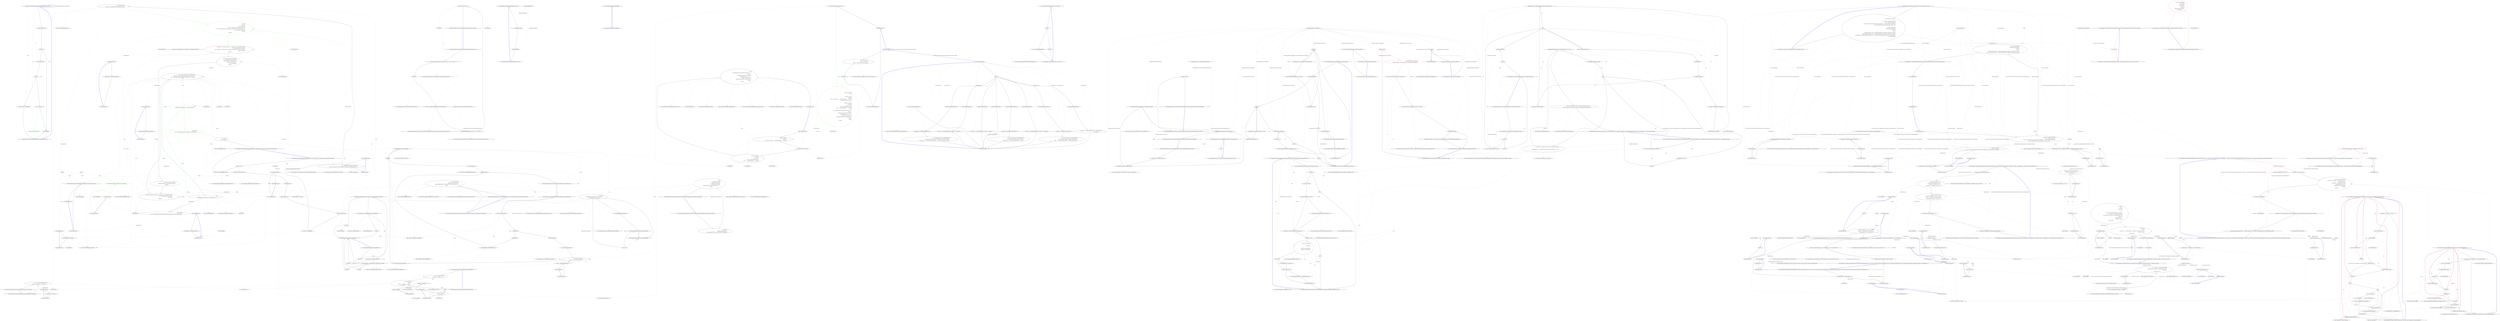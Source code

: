 digraph  {
m2_0 [label="Entry Humanizer.Localisation.Formatters.RussianFormatter.GetResourceKey(string, int)", span="7-7", cluster="Humanizer.Localisation.Formatters.RussianFormatter.GetResourceKey(string, int)", file="HelpTextTests.cs"];
m2_7 [label="return resourceKey + PaucalPostfix;", span="18-18", cluster="Humanizer.Localisation.Formatters.RussianFormatter.GetResourceKey(string, int)", color=green, community=0, file="HelpTextTests.cs"];
m2_6 [label="mod10 > 1 && mod10 < 5", span="17-17", cluster="Humanizer.Localisation.Formatters.RussianFormatter.GetResourceKey(string, int)", file="HelpTextTests.cs"];
m2_1 [label="var mod100 = number%100", span="9-9", cluster="Humanizer.Localisation.Formatters.RussianFormatter.GetResourceKey(string, int)", file="HelpTextTests.cs"];
m2_3 [label="var mod10 = number%10", span="12-12", cluster="Humanizer.Localisation.Formatters.RussianFormatter.GetResourceKey(string, int)", file="HelpTextTests.cs"];
m2_5 [label="return resourceKey + SingularPostfix;", span="15-15", cluster="Humanizer.Localisation.Formatters.RussianFormatter.GetResourceKey(string, int)", file="HelpTextTests.cs"];
m2_8 [label="return resourceKey;", span="21-21", cluster="Humanizer.Localisation.Formatters.RussianFormatter.GetResourceKey(string, int)", file="HelpTextTests.cs"];
m2_4 [label="mod10 == 1", span="14-14", cluster="Humanizer.Localisation.Formatters.RussianFormatter.GetResourceKey(string, int)", file="HelpTextTests.cs"];
m2_2 [label="mod100/10 != 1", span="10-10", cluster="Humanizer.Localisation.Formatters.RussianFormatter.GetResourceKey(string, int)", file="HelpTextTests.cs"];
m2_9 [label="Exit Humanizer.Localisation.Formatters.RussianFormatter.GetResourceKey(string, int)", span="7-7", cluster="Humanizer.Localisation.Formatters.RussianFormatter.GetResourceKey(string, int)", file="HelpTextTests.cs"];
m3_33 [label="Entry System.Type.GetVerbSpecification()", span="27-27", cluster="System.Type.GetVerbSpecification()", file="InstanceBuilder.cs"];
m3_41 [label="Entry System.Text.StringBuilder.Append(char)", span="0-0", cluster="System.Text.StringBuilder.Append(char)", file="InstanceBuilder.cs"];
m3_118 [label="Entry Unk.doubQt", span="", cluster="Unk.doubQt", file="InstanceBuilder.cs"];
m3_143 [label="Entry CommandLine.Infrastructure.FSharpOptionHelper.IsSome(object)", span="38-38", cluster="CommandLine.Infrastructure.FSharpOptionHelper.IsSome(object)", file="InstanceBuilder.cs"];
m3_120 [label="Entry CommandLine.UnParserExtensions.SeperatorOrSpace(CommandLine.Core.Specification)", span="165-165", cluster="CommandLine.UnParserExtensions.SeperatorOrSpace(CommandLine.Core.Specification)", file="InstanceBuilder.cs"];
m3_121 [label="return (spec as OptionSpecification).ToMaybe()\r\n                .Return(o => o.Separator != '\0' ? o.Separator : ' ', ' ');", span="167-168", cluster="CommandLine.UnParserExtensions.SeperatorOrSpace(CommandLine.Core.Specification)", file="InstanceBuilder.cs"];
m3_122 [label="Exit CommandLine.UnParserExtensions.SeperatorOrSpace(CommandLine.Core.Specification)", span="165-165", cluster="CommandLine.UnParserExtensions.SeperatorOrSpace(CommandLine.Core.Specification)", file="InstanceBuilder.cs"];
m3_82 [label="Entry CommandLine.UnParserExtensions.FormatValue(CommandLine.Core.Specification, object)", span="133-133", cluster="CommandLine.UnParserExtensions.FormatValue(CommandLine.Core.Specification, object)", file="InstanceBuilder.cs"];
m3_92 [label="builder.Append(format(e.Current)).Append(sep)", span="147-147", cluster="CommandLine.UnParserExtensions.FormatValue(CommandLine.Core.Specification, object)", file="InstanceBuilder.cs"];
m3_94 [label="return builder.ToString();", span="151-151", cluster="CommandLine.UnParserExtensions.FormatValue(CommandLine.Core.Specification, object)", file="InstanceBuilder.cs"];
m3_83 [label="var builder = new StringBuilder()", span="135-135", cluster="CommandLine.UnParserExtensions.FormatValue(CommandLine.Core.Specification, object)", file="InstanceBuilder.cs"];
m3_88 [label="var sep = spec.SeperatorOrSpace()", span="142-142", cluster="CommandLine.UnParserExtensions.FormatValue(CommandLine.Core.Specification, object)", file="InstanceBuilder.cs"];
m3_90 [label="var e = ((IEnumerable)value).GetEnumerator()", span="145-145", cluster="CommandLine.UnParserExtensions.FormatValue(CommandLine.Core.Specification, object)", file="InstanceBuilder.cs"];
m3_89 [label="Func<object, object> format = v\r\n                        => sep == ' ' ? FormatWithQuotesIfString(v) : v", span="143-144", cluster="CommandLine.UnParserExtensions.FormatValue(CommandLine.Core.Specification, object)", file="InstanceBuilder.cs"];
m3_91 [label="e.MoveNext()", span="146-146", cluster="CommandLine.UnParserExtensions.FormatValue(CommandLine.Core.Specification, object)", file="InstanceBuilder.cs"];
m3_86 [label="builder.Append(FormatWithQuotesIfString(value))", span="139-139", cluster="CommandLine.UnParserExtensions.FormatValue(CommandLine.Core.Specification, object)", file="InstanceBuilder.cs"];
m3_93 [label="builder.TrimEndIfMatch(' ')", span="148-148", cluster="CommandLine.UnParserExtensions.FormatValue(CommandLine.Core.Specification, object)", file="InstanceBuilder.cs"];
m3_84 [label="spec.TargetType", span="136-136", cluster="CommandLine.UnParserExtensions.FormatValue(CommandLine.Core.Specification, object)", file="InstanceBuilder.cs"];
m3_87 [label="TargetType.Sequence", span="141-141", cluster="CommandLine.UnParserExtensions.FormatValue(CommandLine.Core.Specification, object)", file="InstanceBuilder.cs"];
m3_85 [label="TargetType.Scalar", span="138-138", cluster="CommandLine.UnParserExtensions.FormatValue(CommandLine.Core.Specification, object)", file="InstanceBuilder.cs"];
m3_95 [label="Exit CommandLine.UnParserExtensions.FormatValue(CommandLine.Core.Specification, object)", span="133-133", cluster="CommandLine.UnParserExtensions.FormatValue(CommandLine.Core.Specification, object)", file="InstanceBuilder.cs"];
m3_30 [label="Entry System.Action<T>.Invoke(T)", span="0-0", cluster="System.Action<T>.Invoke(T)", file="InstanceBuilder.cs"];
m3_99 [label="Entry System.Collections.IEnumerable.GetEnumerator()", span="0-0", cluster="System.Collections.IEnumerable.GetEnumerator()", file="InstanceBuilder.cs"];
m3_40 [label="Entry Unk.Any", span="", cluster="Unk.Any", file="InstanceBuilder.cs"];
m3_36 [label="Entry object.IsEmpty()", span="203-203", cluster="object.IsEmpty()", file="InstanceBuilder.cs"];
m3_131 [label="Entry CommandLine.UnParserExtensions.FormatName(CommandLine.Core.OptionSpecification, CommandLine.UnParserSettings)", span="179-179", cluster="CommandLine.UnParserExtensions.FormatName(CommandLine.Core.OptionSpecification, CommandLine.UnParserSettings)", file="InstanceBuilder.cs"];
m3_133 [label="return\r\n                new StringBuilder(longName\r\n                    ? ''--''.JoinTo(optionSpec.LongName)\r\n                    : ''-''.JoinTo(optionSpec.ShortName))\r\n                        .AppendIf(longName && settings.UseEqualToken, ''='', '' '')\r\n                    .ToString();", span="184-189", cluster="CommandLine.UnParserExtensions.FormatName(CommandLine.Core.OptionSpecification, CommandLine.UnParserSettings)", file="InstanceBuilder.cs"];
m3_132 [label="var longName =\r\n                optionSpec.LongName.Length > 0\r\n                && settings.NameStyleFormat == NameStyleFormat.PreferLongName", span="181-183", cluster="CommandLine.UnParserExtensions.FormatName(CommandLine.Core.OptionSpecification, CommandLine.UnParserSettings)", file="InstanceBuilder.cs"];
m3_134 [label="Exit CommandLine.UnParserExtensions.FormatName(CommandLine.Core.OptionSpecification, CommandLine.UnParserSettings)", span="179-179", cluster="CommandLine.UnParserExtensions.FormatName(CommandLine.Core.OptionSpecification, CommandLine.UnParserSettings)", file="InstanceBuilder.cs"];
m3_101 [label="Entry System.Func<T, TResult>.Invoke(T)", span="0-0", cluster="System.Func<T, TResult>.Invoke(T)", file="InstanceBuilder.cs"];
m3_145 [label="Entry CommandLine.UnParserExtensions.IsEmpty(object)", span="203-203", cluster="CommandLine.UnParserExtensions.IsEmpty(object)", file="InstanceBuilder.cs"];
m3_148 [label="ReflectionHelper.IsFSharpOptionType(value.GetType()) && !FSharpOptionHelper.IsSome(value)", span="206-206", cluster="CommandLine.UnParserExtensions.IsEmpty(object)", file="InstanceBuilder.cs"];
m3_150 [label="value is ValueType && value.Equals(value.GetType().GetDefaultValue())", span="207-207", cluster="CommandLine.UnParserExtensions.IsEmpty(object)", file="InstanceBuilder.cs"];
m3_146 [label="value == null", span="205-205", cluster="CommandLine.UnParserExtensions.IsEmpty(object)", file="InstanceBuilder.cs"];
m3_149 [label="return true;", span="206-206", cluster="CommandLine.UnParserExtensions.IsEmpty(object)", file="InstanceBuilder.cs"];
m3_151 [label="return true;", span="207-207", cluster="CommandLine.UnParserExtensions.IsEmpty(object)", file="InstanceBuilder.cs"];
m3_152 [label="value is string && ((string)value).Length == 0", span="208-208", cluster="CommandLine.UnParserExtensions.IsEmpty(object)", file="InstanceBuilder.cs"];
m3_154 [label="value is IEnumerable && !((IEnumerable)value).GetEnumerator().MoveNext()", span="209-209", cluster="CommandLine.UnParserExtensions.IsEmpty(object)", file="InstanceBuilder.cs"];
m3_147 [label="return true;", span="205-205", cluster="CommandLine.UnParserExtensions.IsEmpty(object)", file="InstanceBuilder.cs"];
m3_153 [label="return true;", span="208-208", cluster="CommandLine.UnParserExtensions.IsEmpty(object)", file="InstanceBuilder.cs"];
m3_155 [label="return true;", span="209-209", cluster="CommandLine.UnParserExtensions.IsEmpty(object)", file="InstanceBuilder.cs"];
m3_156 [label="return false;", span="210-210", cluster="CommandLine.UnParserExtensions.IsEmpty(object)", file="InstanceBuilder.cs"];
m3_157 [label="Exit CommandLine.UnParserExtensions.IsEmpty(object)", span="203-203", cluster="CommandLine.UnParserExtensions.IsEmpty(object)", file="InstanceBuilder.cs"];
m3_38 [label="Entry Unk.Where", span="", cluster="Unk.Where", file="InstanceBuilder.cs"];
m3_136 [label="Entry System.Text.StringBuilder.AppendIf(bool, string, string)", span="34-34", cluster="System.Text.StringBuilder.AppendIf(bool, string, string)", file="InstanceBuilder.cs"];
m3_47 [label="Entry Unk.TrimEndIfMatchWhen", span="", cluster="Unk.TrimEndIfMatchWhen", file="InstanceBuilder.cs"];
m3_114 [label="Entry string.Replace(string, string)", span="0-0", cluster="string.Replace(string, string)", file="InstanceBuilder.cs"];
m3_35 [label="Entry System.Type.GetSpecifications<T>(System.Func<System.Reflection.PropertyInfo, T>)", span="16-16", cluster="System.Type.GetSpecifications<T>(System.Func<System.Reflection.PropertyInfo, T>)", file="InstanceBuilder.cs"];
m3_67 [label="Entry Unk.Contains", span="", cluster="Unk.Contains", file="InstanceBuilder.cs"];
m3_109 [label="Entry T.ToMaybe<T>()", span="249-249", cluster="T.ToMaybe<T>()", file="InstanceBuilder.cs"];
m3_113 [label="Entry string.Contains(string)", span="0-0", cluster="string.Contains(string)", file="InstanceBuilder.cs"];
m3_31 [label="Entry object.GetType()", span="0-0", cluster="object.GetType()", file="InstanceBuilder.cs"];
m3_110 [label="Entry lambda expression", span="156-157", cluster="lambda expression", file="InstanceBuilder.cs"];
m3_55 [label="Entry lambda expression", span="88-89", cluster="lambda expression", file="InstanceBuilder.cs"];
m3_78 [label="Entry lambda expression", span="127-127", cluster="lambda expression", file="InstanceBuilder.cs"];
m3_79 [label="builder.Append(FormatValue(val.Specification, val.Value)).Append(' ')", span="127-127", cluster="lambda expression", color=green, community=0, file="InstanceBuilder.cs"];
m3_80 [label="Exit lambda expression", span="127-127", cluster="lambda expression", file="InstanceBuilder.cs"];
m3_56 [label="new { Specification = Specification.FromProperty(pi),\r\n                            Value = pi.GetValue(options, null).NormalizeValue(), PropertyValue = pi.GetValue(options, null) }", span="88-89", cluster="lambda expression", file="InstanceBuilder.cs"];
m3_51 [label="Entry lambda expression", span="83-83", cluster="lambda expression", file="InstanceBuilder.cs"];
m3_61 [label="Entry lambda expression", span="94-94", cluster="lambda expression", file="InstanceBuilder.cs"];
m3_57 [label="Exit lambda expression", span="88-89", cluster="lambda expression", file="InstanceBuilder.cs"];
m3_68 [label="Entry lambda expression", span="111-111", cluster="lambda expression", file="InstanceBuilder.cs"];
m3_71 [label="Entry lambda expression", span="118-118", cluster="lambda expression", file="InstanceBuilder.cs"];
m3_75 [label="builder.Append(FormatOption((OptionSpecification)opt.Specification, opt.Value, settings)).Append(' ')", span="123-123", cluster="lambda expression", file="InstanceBuilder.cs"];
m3_74 [label="Entry lambda expression", span="123-123", cluster="lambda expression", file="InstanceBuilder.cs"];
m3_52 [label="builder.Append(verb.Name).Append(' ')", span="83-83", cluster="lambda expression", file="InstanceBuilder.cs"];
m3_53 [label="Exit lambda expression", span="83-83", cluster="lambda expression", file="InstanceBuilder.cs"];
m3_65 [label="!shortSwitches.Contains(info)", span="108-108", cluster="lambda expression", file="InstanceBuilder.cs"];
m3_63 [label="Exit lambda expression", span="94-94", cluster="lambda expression", file="InstanceBuilder.cs"];
m3_62 [label="i.Specification.Tag == SpecificationType.Option", span="94-94", cluster="lambda expression", file="InstanceBuilder.cs"];
m3_64 [label="Entry lambda expression", span="108-108", cluster="lambda expression", file="InstanceBuilder.cs"];
m3_70 [label="Exit lambda expression", span="111-111", cluster="lambda expression", file="InstanceBuilder.cs"];
m3_69 [label="i.Specification.Tag == SpecificationType.Value", span="111-111", cluster="lambda expression", file="InstanceBuilder.cs"];
m3_73 [label="Exit lambda expression", span="118-118", cluster="lambda expression", file="InstanceBuilder.cs"];
m3_72 [label="((OptionSpecification)info.Specification).ShortName", span="118-118", cluster="lambda expression", file="InstanceBuilder.cs"];
m3_76 [label="Exit lambda expression", span="123-123", cluster="lambda expression", file="InstanceBuilder.cs"];
m3_115 [label="Entry lambda expression", span="161-162", cluster="lambda expression", file="InstanceBuilder.cs"];
m3_123 [label="Entry lambda expression", span="168-168", cluster="lambda expression", file="InstanceBuilder.cs"];
m3_66 [label="Exit lambda expression", span="108-108", cluster="lambda expression", file="InstanceBuilder.cs"];
m3_104 [label="sep == ' ' ? FormatWithQuotesIfString(v) : v", span="144-144", cluster="lambda expression", file="InstanceBuilder.cs"];
m3_111 [label="v.Contains(''\'''') ? v.Replace(''\'''', ''\\\'''') : v", span="157-157", cluster="lambda expression", file="InstanceBuilder.cs"];
m3_116 [label="v.Contains(' ') || v.Contains(''\'''')\r\n                    ? ''\''''.JoinTo(doubQt(v), ''\'''') : v", span="161-162", cluster="lambda expression", file="InstanceBuilder.cs"];
m3_117 [label="Exit lambda expression", span="161-162", cluster="lambda expression", file="InstanceBuilder.cs"];
m3_125 [label="Exit lambda expression", span="168-168", cluster="lambda expression", file="InstanceBuilder.cs"];
m3_124 [label="o.Separator != '\0' ? o.Separator : ' '", span="168-168", cluster="lambda expression", file="InstanceBuilder.cs"];
m3_103 [label="Entry lambda expression", span="143-144", cluster="lambda expression", file="InstanceBuilder.cs"];
m3_105 [label="Exit lambda expression", span="143-144", cluster="lambda expression", file="InstanceBuilder.cs"];
m3_112 [label="Exit lambda expression", span="156-157", cluster="lambda expression", file="InstanceBuilder.cs"];
m3_130 [label="Entry System.Text.StringBuilder.AppendWhen(bool, params string[])", span="9-9", cluster="System.Text.StringBuilder.AppendWhen(bool, params string[])", file="InstanceBuilder.cs"];
m3_50 [label="Entry string.TrimEnd(params char[])", span="0-0", cluster="string.TrimEnd(params char[])", file="InstanceBuilder.cs"];
m3_102 [label="Entry System.Text.StringBuilder.TrimEndIfMatch(char)", span="85-85", cluster="System.Text.StringBuilder.TrimEndIfMatch(char)", file="InstanceBuilder.cs"];
m3_142 [label="Entry CommandLine.Infrastructure.ReflectionHelper.IsFSharpOptionType(System.Type)", span="35-35", cluster="CommandLine.Infrastructure.ReflectionHelper.IsFSharpOptionType(System.Type)", file="InstanceBuilder.cs"];
m3_46 [label="Entry System.Text.StringBuilder.TrailingSpaces()", span="101-101", cluster="System.Text.StringBuilder.TrailingSpaces()", file="InstanceBuilder.cs"];
m3_54 [label="Entry Unk.Append", span="", cluster="Unk.Append", file="InstanceBuilder.cs"];
m3_42 [label="Entry Unk.Select", span="", cluster="Unk.Select", file="InstanceBuilder.cs"];
m3_158 [label="Entry System.Type.GetDefaultValue()", span="119-119", cluster="System.Type.GetDefaultValue()", file="InstanceBuilder.cs"];
m3_81 [label="Entry Unk.FormatValue", span="", cluster="Unk.FormatValue", file="InstanceBuilder.cs"];
m3_37 [label="Entry Unk.Memorize", span="", cluster="Unk.Memorize", file="InstanceBuilder.cs"];
m3_77 [label="Entry Unk.FormatOption", span="", cluster="Unk.FormatOption", file="InstanceBuilder.cs"];
m3_39 [label="Entry Unk.UniqueName", span="", cluster="Unk.UniqueName", file="InstanceBuilder.cs"];
m3_144 [label="Entry CommandLine.Infrastructure.FSharpOptionHelper.ValueOf(object)", span="30-30", cluster="CommandLine.Infrastructure.FSharpOptionHelper.ValueOf(object)", file="InstanceBuilder.cs"];
m3_119 [label="Entry string.JoinTo(params string[])", span="45-45", cluster="string.JoinTo(params string[])", file="InstanceBuilder.cs"];
m3_60 [label="Entry object.NormalizeValue()", span="192-192", cluster="object.NormalizeValue()", file="InstanceBuilder.cs"];
m3_34 [label="Entry Unk.Return", span="", cluster="Unk.Return", file="InstanceBuilder.cs"];
m3_49 [label="Entry System.Text.StringBuilder.ToString()", span="0-0", cluster="System.Text.StringBuilder.ToString()", file="InstanceBuilder.cs"];
m3_129 [label="Entry CommandLine.Core.OptionSpecification.FormatName(CommandLine.UnParserSettings)", span="179-179", cluster="CommandLine.Core.OptionSpecification.FormatName(CommandLine.UnParserSettings)", file="InstanceBuilder.cs"];
m3_45 [label="Entry System.Text.StringBuilder.Append(string)", span="0-0", cluster="System.Text.StringBuilder.Append(string)", file="InstanceBuilder.cs"];
m3_98 [label="Entry CommandLine.Core.Specification.SeperatorOrSpace()", span="165-165", cluster="CommandLine.Core.Specification.SeperatorOrSpace()", file="InstanceBuilder.cs"];
m3_96 [label="Entry CommandLine.UnParserExtensions.FormatWithQuotesIfString(object)", span="154-154", cluster="CommandLine.UnParserExtensions.FormatWithQuotesIfString(object)", file="InstanceBuilder.cs"];
m3_107 [label="return (value as string)\r\n                .ToMaybe()\r\n                .Return(v => v.Contains(' ') || v.Contains(''\'''')\r\n                    ? ''\''''.JoinTo(doubQt(v), ''\'''') : v, value);", span="159-162", cluster="CommandLine.UnParserExtensions.FormatWithQuotesIfString(object)", file="InstanceBuilder.cs"];
m3_106 [label="Func<string, string> doubQt = v\r\n                => v.Contains(''\'''') ? v.Replace(''\'''', ''\\\'''') : v", span="156-157", cluster="CommandLine.UnParserExtensions.FormatWithQuotesIfString(object)", file="InstanceBuilder.cs"];
m3_108 [label="Exit CommandLine.UnParserExtensions.FormatWithQuotesIfString(object)", span="154-154", cluster="CommandLine.UnParserExtensions.FormatWithQuotesIfString(object)", file="InstanceBuilder.cs"];
m3_48 [label="Entry Unk.ForEach", span="", cluster="Unk.ForEach", file="InstanceBuilder.cs"];
m3_97 [label="Entry System.Text.StringBuilder.Append(object)", span="0-0", cluster="System.Text.StringBuilder.Append(object)", file="InstanceBuilder.cs"];
m3_44 [label="Entry Unk.Join", span="", cluster="Unk.Join", file="InstanceBuilder.cs"];
m3_135 [label="Entry System.Text.StringBuilder.StringBuilder(string)", span="0-0", cluster="System.Text.StringBuilder.StringBuilder(string)", file="InstanceBuilder.cs"];
m3_32 [label="Entry System.Text.StringBuilder.StringBuilder()", span="0-0", cluster="System.Text.StringBuilder.StringBuilder()", file="InstanceBuilder.cs"];
m3_29 [label="Entry CommandLine.UnParserSettings.UnParserSettings()", span="18-18", cluster="CommandLine.UnParserSettings.UnParserSettings()", file="InstanceBuilder.cs"];
m3_159 [label="Entry object.Equals(object)", span="0-0", cluster="object.Equals(object)", file="InstanceBuilder.cs"];
m3_100 [label="Entry System.Collections.IEnumerator.MoveNext()", span="0-0", cluster="System.Collections.IEnumerator.MoveNext()", file="InstanceBuilder.cs"];
m3_7 [label="Entry CommandLine.UnParserExtensions.FormatCommandLine<T>(CommandLine.Parser, T, System.Action<CommandLine.UnParserSettings>)", span="71-71", cluster="CommandLine.UnParserExtensions.FormatCommandLine<T>(CommandLine.Parser, T, System.Action<CommandLine.UnParserSettings>)", file="InstanceBuilder.cs"];
m3_16 [label="var specs =\r\n                (from info in\r\n                    type.GetSpecifications(\r\n                        pi => new { Specification = Specification.FromProperty(pi),\r\n                            Value = pi.GetValue(options, null).NormalizeValue(), PropertyValue = pi.GetValue(options, null) })\r\n                where !info.PropertyValue.IsEmpty()\r\n                select info)\r\n                    .Memorize()", span="85-92", cluster="CommandLine.UnParserExtensions.FormatCommandLine<T>(CommandLine.Parser, T, System.Action<CommandLine.UnParserSettings>)", color=green, community=0, file="InstanceBuilder.cs"];
m3_13 [label="var type = options.GetType()", span="79-79", cluster="CommandLine.UnParserExtensions.FormatCommandLine<T>(CommandLine.Parser, T, System.Action<CommandLine.UnParserSettings>)", file="InstanceBuilder.cs"];
m3_15 [label="type.GetVerbSpecification()\r\n                .Return(verb => builder.Append(verb.Name).Append(' '), builder)", span="82-83", cluster="CommandLine.UnParserExtensions.FormatCommandLine<T>(CommandLine.Parser, T, System.Action<CommandLine.UnParserSettings>)", file="InstanceBuilder.cs"];
m3_17 [label="var allOptSpecs = from info in specs.Where(i => i.Specification.Tag == SpecificationType.Option)\r\n                let o = (OptionSpecification)info.Specification\r\n                where o.TargetType != TargetType.Switch || (o.TargetType == TargetType.Switch && ((bool)info.Value))\r\n                orderby o.UniqueName()\r\n                select info", span="94-98", cluster="CommandLine.UnParserExtensions.FormatCommandLine<T>(CommandLine.Parser, T, System.Action<CommandLine.UnParserSettings>)", file="InstanceBuilder.cs"];
m3_20 [label="var valSpecs = from info in specs.Where(i => i.Specification.Tag == SpecificationType.Value)\r\n                let v = (ValueSpecification)info.Specification\r\n                orderby v.Index\r\n                select info", span="111-114", cluster="CommandLine.UnParserExtensions.FormatCommandLine<T>(CommandLine.Parser, T, System.Action<CommandLine.UnParserSettings>)", file="InstanceBuilder.cs"];
m3_24 [label="builder\r\n                .TrimEndIfMatchWhen(!valSpecs.Any() || builder.TrailingSpaces() > 1, ' ')", span="124-125", cluster="CommandLine.UnParserExtensions.FormatCommandLine<T>(CommandLine.Parser, T, System.Action<CommandLine.UnParserSettings>)", color=green, community=0, file="InstanceBuilder.cs"];
m3_21 [label="builder = settings.GroupSwitches && shortSwitches.Any()\r\n                ? builder.Append('-').Append(string.Join(string.Empty, shortSwitches.Select(\r\n                    info => ((OptionSpecification)info.Specification).ShortName).ToArray())).Append(' ')\r\n                : builder", span="116-119", cluster="CommandLine.UnParserExtensions.FormatCommandLine<T>(CommandLine.Parser, T, System.Action<CommandLine.UnParserSettings>)", file="InstanceBuilder.cs"];
m3_23 [label="optSpecs.ForEach(\r\n                opt => builder.Append(FormatOption((OptionSpecification)opt.Specification, opt.Value, settings)).Append(' '))", span="122-123", cluster="CommandLine.UnParserExtensions.FormatCommandLine<T>(CommandLine.Parser, T, System.Action<CommandLine.UnParserSettings>)", file="InstanceBuilder.cs"];
m3_25 [label="valSpecs.ForEach(\r\n                val => builder.Append(FormatValue(val.Specification, val.Value)).Append(' '))", span="126-127", cluster="CommandLine.UnParserExtensions.FormatCommandLine<T>(CommandLine.Parser, T, System.Action<CommandLine.UnParserSettings>)", color=green, community=0, file="InstanceBuilder.cs"];
m3_26 [label="return builder\r\n                .ToString().TrimEnd(' ');", span="129-130", cluster="CommandLine.UnParserExtensions.FormatCommandLine<T>(CommandLine.Parser, T, System.Action<CommandLine.UnParserSettings>)", file="InstanceBuilder.cs"];
m3_8 [label="options == null", span="73-73", cluster="CommandLine.UnParserExtensions.FormatCommandLine<T>(CommandLine.Parser, T, System.Action<CommandLine.UnParserSettings>)", file="InstanceBuilder.cs"];
m3_11 [label="configuration(settings)", span="76-76", cluster="CommandLine.UnParserExtensions.FormatCommandLine<T>(CommandLine.Parser, T, System.Action<CommandLine.UnParserSettings>)", file="InstanceBuilder.cs"];
m3_12 [label="settings.Consumed = true", span="77-77", cluster="CommandLine.UnParserExtensions.FormatCommandLine<T>(CommandLine.Parser, T, System.Action<CommandLine.UnParserSettings>)", file="InstanceBuilder.cs"];
m3_14 [label="var builder = new StringBuilder()", span="80-80", cluster="CommandLine.UnParserExtensions.FormatCommandLine<T>(CommandLine.Parser, T, System.Action<CommandLine.UnParserSettings>)", file="InstanceBuilder.cs"];
m3_18 [label="var shortSwitches = from info in allOptSpecs\r\n                let o = (OptionSpecification)info.Specification\r\n                where o.TargetType == TargetType.Switch\r\n                where o.ShortName.Length > 0\r\n                orderby o.UniqueName()\r\n                select info", span="100-105", cluster="CommandLine.UnParserExtensions.FormatCommandLine<T>(CommandLine.Parser, T, System.Action<CommandLine.UnParserSettings>)", file="InstanceBuilder.cs"];
m3_19 [label="var optSpecs = settings.GroupSwitches\r\n                ? allOptSpecs.Where(info => !shortSwitches.Contains(info))\r\n                : allOptSpecs", span="107-109", cluster="CommandLine.UnParserExtensions.FormatCommandLine<T>(CommandLine.Parser, T, System.Action<CommandLine.UnParserSettings>)", file="InstanceBuilder.cs"];
m3_10 [label="var settings = new UnParserSettings()", span="75-75", cluster="CommandLine.UnParserExtensions.FormatCommandLine<T>(CommandLine.Parser, T, System.Action<CommandLine.UnParserSettings>)", file="InstanceBuilder.cs"];
m3_22 [label="builder\r\n                .TrimEndIfMatchWhen(!optSpecs.Any() || builder.TrailingSpaces() > 1, ' ')", span="120-121", cluster="CommandLine.UnParserExtensions.FormatCommandLine<T>(CommandLine.Parser, T, System.Action<CommandLine.UnParserSettings>)", file="InstanceBuilder.cs"];
m3_9 [label="throw new ArgumentNullException(''options'');", span="73-73", cluster="CommandLine.UnParserExtensions.FormatCommandLine<T>(CommandLine.Parser, T, System.Action<CommandLine.UnParserSettings>)", file="InstanceBuilder.cs"];
m3_27 [label="Exit CommandLine.UnParserExtensions.FormatCommandLine<T>(CommandLine.Parser, T, System.Action<CommandLine.UnParserSettings>)", span="71-71", cluster="CommandLine.UnParserExtensions.FormatCommandLine<T>(CommandLine.Parser, T, System.Action<CommandLine.UnParserSettings>)", file="InstanceBuilder.cs"];
m3_43 [label="Entry Unk.ToArray", span="", cluster="Unk.ToArray", file="InstanceBuilder.cs"];
m3_126 [label="Entry CommandLine.UnParserExtensions.FormatOption(CommandLine.Core.OptionSpecification, object, CommandLine.UnParserSettings)", span="171-171", cluster="CommandLine.UnParserExtensions.FormatOption(CommandLine.Core.OptionSpecification, object, CommandLine.UnParserSettings)", file="InstanceBuilder.cs"];
m3_127 [label="return new StringBuilder()\r\n                    .Append(spec.FormatName(settings))\r\n                    .AppendWhen(spec.TargetType != TargetType.Switch, FormatValue(spec, value))\r\n                .ToString();", span="173-176", cluster="CommandLine.UnParserExtensions.FormatOption(CommandLine.Core.OptionSpecification, object, CommandLine.UnParserSettings)", file="InstanceBuilder.cs"];
m3_128 [label="Exit CommandLine.UnParserExtensions.FormatOption(CommandLine.Core.OptionSpecification, object, CommandLine.UnParserSettings)", span="171-171", cluster="CommandLine.UnParserExtensions.FormatOption(CommandLine.Core.OptionSpecification, object, CommandLine.UnParserSettings)", file="InstanceBuilder.cs"];
m3_58 [label="Entry CommandLine.Core.Specification.FromProperty(System.Reflection.PropertyInfo)", span="105-105", cluster="CommandLine.Core.Specification.FromProperty(System.Reflection.PropertyInfo)", file="InstanceBuilder.cs"];
m3_28 [label="Entry System.ArgumentNullException.ArgumentNullException(string)", span="0-0", cluster="System.ArgumentNullException.ArgumentNullException(string)", file="InstanceBuilder.cs"];
m3_59 [label="Entry System.Reflection.PropertyInfo.GetValue(object, object[])", span="0-0", cluster="System.Reflection.PropertyInfo.GetValue(object, object[])", file="InstanceBuilder.cs"];
m3_137 [label="Entry CommandLine.UnParserExtensions.NormalizeValue(object)", span="192-192", cluster="CommandLine.UnParserExtensions.NormalizeValue(object)", file="InstanceBuilder.cs"];
m3_138 [label="value != null\r\n                && ReflectionHelper.IsFSharpOptionType(value.GetType())\r\n                && FSharpOptionHelper.IsSome(value)", span="194-196", cluster="CommandLine.UnParserExtensions.NormalizeValue(object)", file="InstanceBuilder.cs"];
m3_139 [label="return FSharpOptionHelper.ValueOf(value);", span="198-198", cluster="CommandLine.UnParserExtensions.NormalizeValue(object)", file="InstanceBuilder.cs"];
m3_140 [label="return value;", span="200-200", cluster="CommandLine.UnParserExtensions.NormalizeValue(object)", file="InstanceBuilder.cs"];
m3_141 [label="Exit CommandLine.UnParserExtensions.NormalizeValue(object)", span="192-192", cluster="CommandLine.UnParserExtensions.NormalizeValue(object)", file="InstanceBuilder.cs"];
m3_160 [label=builder, span="", file="InstanceBuilder.cs"];
m3_161 [label=T, span="", file="InstanceBuilder.cs"];
m3_163 [label=settings, span="", file="InstanceBuilder.cs"];
m3_162 [label=shortSwitches, span="", file="InstanceBuilder.cs"];
m3_164 [label=sep, span="", file="InstanceBuilder.cs"];
m3_165 [label=doubQt, span="", file="InstanceBuilder.cs"];
m4_12 [label="Entry Unk.Be", span="", cluster="Unk.Be", file="InstanceChooser.cs"];
m4_10 [label="Entry CommandLine.Tests.Unit.BaseFixture.ElementsShouldBeEqual(string[], System.Collections.Generic.IList<string>)", span="47-47", cluster="CommandLine.Tests.Unit.BaseFixture.ElementsShouldBeEqual(string[], System.Collections.Generic.IList<string>)", file="InstanceChooser.cs"];
m4_7 [label="Entry CommandLine.Infrastructure.StringArrayEnumerator.StringArrayEnumerator(string[])", span="36-36", cluster="CommandLine.Infrastructure.StringArrayEnumerator.StringArrayEnumerator(string[])", file="InstanceChooser.cs"];
m4_0 [label="Entry CommandLine.Tests.Unit.Infrastructure.ArgumentParserFixture.Get_next_input_values()", span="41-41", cluster="CommandLine.Tests.Unit.Infrastructure.ArgumentParserFixture.Get_next_input_values()", file="InstanceChooser.cs"];
m4_1 [label="var ae = new StringArrayEnumerator(new string[] { ''--optarr'', ''one'', ''two'', ''--plain'', ''3'' })", span="43-43", cluster="CommandLine.Tests.Unit.Infrastructure.ArgumentParserFixture.Get_next_input_values()", file="InstanceChooser.cs"];
m4_2 [label="ae.MoveNext()", span="45-45", cluster="CommandLine.Tests.Unit.Infrastructure.ArgumentParserFixture.Get_next_input_values()", file="InstanceChooser.cs"];
m4_3 [label="var items = ArgumentParser.InternalWrapperOfGetNextInputValues(ae)", span="47-47", cluster="CommandLine.Tests.Unit.Infrastructure.ArgumentParserFixture.Get_next_input_values()", file="InstanceChooser.cs"];
m4_5 [label="ae.Current.Should().Be(''two'')", span="50-50", cluster="CommandLine.Tests.Unit.Infrastructure.ArgumentParserFixture.Get_next_input_values()", file="InstanceChooser.cs"];
m4_4 [label="base.ElementsShouldBeEqual(new string[] { ''one'', ''two'' }, items)", span="49-49", cluster="CommandLine.Tests.Unit.Infrastructure.ArgumentParserFixture.Get_next_input_values()", file="InstanceChooser.cs"];
m4_6 [label="Exit CommandLine.Tests.Unit.Infrastructure.ArgumentParserFixture.Get_next_input_values()", span="41-41", cluster="CommandLine.Tests.Unit.Infrastructure.ArgumentParserFixture.Get_next_input_values()", file="InstanceChooser.cs"];
m4_8 [label="Entry CommandLine.Infrastructure.StringArrayEnumerator.MoveNext()", span="91-91", cluster="CommandLine.Infrastructure.StringArrayEnumerator.MoveNext()", file="InstanceChooser.cs"];
m4_11 [label="Entry Unk.Should", span="", cluster="Unk.Should", file="InstanceChooser.cs"];
m4_9 [label="Entry CommandLine.Infrastructure.ArgumentParser.InternalWrapperOfGetNextInputValues(CommandLine.Infrastructure.IArgumentEnumerator)", span="106-106", cluster="CommandLine.Infrastructure.ArgumentParser.InternalWrapperOfGetNextInputValues(CommandLine.Infrastructure.IArgumentEnumerator)", file="InstanceChooser.cs"];
m4_13 [label="CommandLine.Tests.Unit.Infrastructure.ArgumentParserFixture", span="", file="InstanceChooser.cs"];
m6_2 [label="Entry CommandLine.BadOptionInfo.BadOptionInfo(char?, string)", span="40-40", cluster="CommandLine.BadOptionInfo.BadOptionInfo(char?, string)", file="OptionMapperTests.cs"];
m6_3 [label="ShortName = shortName", span="42-42", cluster="CommandLine.BadOptionInfo.BadOptionInfo(char?, string)", file="OptionMapperTests.cs"];
m6_4 [label="LongName = longName", span="43-43", cluster="CommandLine.BadOptionInfo.BadOptionInfo(char?, string)", file="OptionMapperTests.cs"];
m6_5 [label="Exit CommandLine.BadOptionInfo.BadOptionInfo(char?, string)", span="40-40", cluster="CommandLine.BadOptionInfo.BadOptionInfo(char?, string)", file="OptionMapperTests.cs"];
m6_0 [label="Entry CommandLine.BadOptionInfo.BadOptionInfo()", span="36-36", cluster="CommandLine.BadOptionInfo.BadOptionInfo()", file="OptionMapperTests.cs"];
m6_1 [label="Exit CommandLine.BadOptionInfo.BadOptionInfo()", span="36-36", cluster="CommandLine.BadOptionInfo.BadOptionInfo()", file="OptionMapperTests.cs"];
m6_6 [label="CommandLine.BadOptionInfo", span="", file="OptionMapperTests.cs"];
m7_63 [label="Entry System.Text.StringBuilder.AppendIf(bool, string, string)", span="42-42", cluster="System.Text.StringBuilder.AppendIf(bool, string, string)", file="Parser.cs"];
m7_62 [label="Entry string.Substring(int, int)", span="0-0", cluster="string.Substring(int, int)", file="Parser.cs"];
m7_64 [label="Entry System.Text.StringBuilder.Append(char)", span="0-0", cluster="System.Text.StringBuilder.Append(char)", file="Parser.cs"];
m7_49 [label="Entry Unk.Select", span="", cluster="Unk.Select", file="Parser.cs"];
m7_51 [label="Entry Unk.Join", span="", cluster="Unk.Join", file="Parser.cs"];
m7_59 [label="Entry System.Text.StringBuilder.StringBuilder(string)", span="0-0", cluster="System.Text.StringBuilder.StringBuilder(string)", file="Parser.cs"];
m7_16 [label="Entry lambda expression", span="95-129", cluster="lambda expression", file="Parser.cs"];
m7_44 [label="var msgs = bySet.Select(\r\n                            set =>\r\n                            {\r\n                                var names = string.Join(\r\n                                    string.Empty,\r\n                                    (from e in set.Errors select ''''' + e.NameInfo.NameText + ''', '').ToArray());\r\n                                var namesCount = set.Errors.Count();\r\n\r\n                                var incompat = string.Join(\r\n                                    string.Empty,\r\n                                    (from e in set.Errors\r\n                                        where !e.SetName.Equals(set.SetName)\r\n                                        select ''''' + e.NameInfo.NameText + ''', '').ToArray());\r\n                                return\r\n                                    new StringBuilder(''Option'').AppendWhen(namesCount > 1, ''s'')\r\n                                        .Append('': '')\r\n                                        .Append(names.Substring(0, names.Length - 3))\r\n                                        .AppendIf(namesCount > 1, ''are'', ''is'')\r\n                                        .Append('' not compatible with: '')\r\n                                        .Append(incompat.Substring(0, incompat.Length - 3))\r\n                                        .Append('.')\r\n                                        .ToString();\r\n                            }).ToArray()", span="145-167", cluster="lambda expression", color=green, community=0, file="Parser.cs"];
m7_41 [label="var bySet = from e in errors\r\n                                group e by e.SetName into g\r\n                                select new { SetName = g.Key, Errors = g.ToList() }", span="139-141", cluster="lambda expression", file="Parser.cs"];
m7_42 [label="bySet.Count() < 2", span="143-143", cluster="lambda expression", file="Parser.cs"];
m7_45 [label="return string.Join(Environment.NewLine, msgs);", span="168-168", cluster="lambda expression", file="Parser.cs"];
m7_52 [label="Entry lambda expression", span="146-167", cluster="lambda expression", file="Parser.cs"];
m7_40 [label="Entry lambda expression", span="137-169", cluster="lambda expression", file="Parser.cs"];
m7_43 [label="throw new InvalidOperationException();", span="143-143", cluster="lambda expression", file="Parser.cs"];
m7_46 [label="Exit lambda expression", span="137-169", cluster="lambda expression", file="Parser.cs"];
m7_53 [label="var names = string.Join(\r\n                                    string.Empty,\r\n                                    (from e in set.Errors select ''''' + e.NameInfo.NameText + ''', '').ToArray())", span="148-150", cluster="lambda expression", file="Parser.cs"];
m7_55 [label="var incompat = string.Join(\r\n                                    string.Empty,\r\n                                    (from e in set.Errors\r\n                                        where !e.SetName.Equals(set.SetName)\r\n                                        select ''''' + e.NameInfo.NameText + ''', '').ToArray())", span="153-157", cluster="lambda expression", file="Parser.cs"];
m7_57 [label="Exit lambda expression", span="146-167", cluster="lambda expression", file="Parser.cs"];
m7_54 [label="var namesCount = set.Errors.Count()", span="151-151", cluster="lambda expression", file="Parser.cs"];
m7_56 [label="return\r\n                                    new StringBuilder(''Option'').AppendWhen(namesCount > 1, ''s'')\r\n                                        .Append('': '')\r\n                                        .Append(names.Substring(0, names.Length - 3))\r\n                                        .AppendIf(namesCount > 1, ''are'', ''is'')\r\n                                        .Append('' not compatible with: '')\r\n                                        .Append(incompat.Substring(0, incompat.Length - 3))\r\n                                        .Append('.')\r\n                                        .ToString();", span="158-166", cluster="lambda expression", file="Parser.cs"];
m7_17 [label="error.Tag", span="97-97", cluster="lambda expression", file="Parser.cs"];
m7_19 [label="return ''Token ''' + ((BadFormatTokenError)error).Token + ''' is not recognized.'';", span="100-100", cluster="lambda expression", file="Parser.cs"];
m7_21 [label="return ''Option ''' + ((MissingValueOptionError)error).NameInfo.NameText\r\n                                                      + ''' has no value.'';", span="102-103", cluster="lambda expression", file="Parser.cs"];
m7_23 [label="return ''Option ''' + ((UnknownOptionError)error).Token + ''' is unknown.'';", span="105-105", cluster="lambda expression", file="Parser.cs"];
m7_25 [label="var errMisssing = ((MissingRequiredOptionError)error)", span="107-107", cluster="lambda expression", file="Parser.cs"];
m7_28 [label="var badFormat = ((BadFormatConversionError)error)", span="114-114", cluster="lambda expression", file="Parser.cs"];
m7_31 [label="var seqOutRange = ((SequenceOutOfRangeError)error)", span="119-119", cluster="lambda expression", file="Parser.cs"];
m7_34 [label="return ''Verb ''' + ((BadVerbSelectedError)error).Token + ''' is not recognized.'';", span="124-124", cluster="lambda expression", file="Parser.cs"];
m7_38 [label="throw new InvalidOperationException();", span="128-128", cluster="lambda expression", file="Parser.cs"];
m7_26 [label="return errMisssing.NameInfo == NameInfo.EmptyName\r\n                                               ? ''A required value not bound to option name is missing.''\r\n                                               : ''Required option ''' + errMisssing.NameInfo.NameText + ''' is missing.'';", span="108-110", cluster="lambda expression", file="Parser.cs"];
m7_29 [label="return badFormat.NameInfo == NameInfo.EmptyName\r\n                                               ? ''A value not bound to option name is defined with a bad format.''\r\n                                               : ''Option ''' + badFormat.NameInfo.NameText + ''' is defined with a bad format.'';", span="115-117", cluster="lambda expression", file="Parser.cs"];
m7_32 [label="return seqOutRange.NameInfo == NameInfo.EmptyName\r\n                                               ? ''A sequence value not bound to option name is defined with few items than required.''\r\n                                               : ''A sequence option ''' + seqOutRange.NameInfo.NameText + ''' is defined with few items than required.'';", span="120-122", cluster="lambda expression", file="Parser.cs"];
m7_36 [label="return ''No verb selected.'';", span="126-126", cluster="lambda expression", file="Parser.cs"];
m7_18 [label="ErrorType.BadFormatTokenError", span="99-99", cluster="lambda expression", file="Parser.cs"];
m7_20 [label="ErrorType.MissingValueOptionError", span="101-101", cluster="lambda expression", file="Parser.cs"];
m7_22 [label="ErrorType.UnknownOptionError", span="104-104", cluster="lambda expression", file="Parser.cs"];
m7_24 [label="ErrorType.MissingRequiredOptionError", span="106-106", cluster="lambda expression", file="Parser.cs"];
m7_27 [label="ErrorType.BadFormatConversionError", span="113-113", cluster="lambda expression", file="Parser.cs"];
m7_30 [label="ErrorType.SequenceOutOfRangeError", span="118-118", cluster="lambda expression", file="Parser.cs"];
m7_33 [label="ErrorType.BadVerbSelectedError", span="123-123", cluster="lambda expression", file="Parser.cs"];
m7_35 [label="ErrorType.NoVerbSelectedError", span="125-125", cluster="lambda expression", file="Parser.cs"];
m7_37 [label="Exit lambda expression", span="95-129", cluster="lambda expression", file="Parser.cs"];
m7_50 [label="Entry Unk.ToArray", span="", cluster="Unk.ToArray", file="Parser.cs"];
m7_60 [label="Entry System.Text.StringBuilder.AppendWhen(bool, params string[])", span="9-9", cluster="System.Text.StringBuilder.AppendWhen(bool, params string[])", file="Parser.cs"];
m7_48 [label="Entry Unk.Count", span="", cluster="Unk.Count", file="Parser.cs"];
m7_47 [label="Entry System.Collections.Generic.IEnumerable<TSource>.ToList<TSource>()", span="0-0", cluster="System.Collections.Generic.IEnumerable<TSource>.ToList<TSource>()", file="Parser.cs"];
m7_61 [label="Entry System.Text.StringBuilder.Append(string)", span="0-0", cluster="System.Text.StringBuilder.Append(string)", file="Parser.cs"];
m7_65 [label="Entry System.Text.StringBuilder.ToString()", span="0-0", cluster="System.Text.StringBuilder.ToString()", file="Parser.cs"];
m7_58 [label="Entry Unk.Equals", span="", cluster="Unk.Equals", file="Parser.cs"];
m7_39 [label="Entry System.InvalidOperationException.InvalidOperationException()", span="0-0", cluster="System.InvalidOperationException.InvalidOperationException()", file="Parser.cs"];
m11_0 [label="Entry CommandLine.Helpers.PopsicleSetter.Set<T>(bool, ref T, T)", span="6-6", cluster="CommandLine.Helpers.PopsicleSetter.Set<T>(bool, ref T, T)", file="StringBuilderExtensions.cs"];
m11_1 [label=consumed, span="8-8", cluster="CommandLine.Helpers.PopsicleSetter.Set<T>(bool, ref T, T)", file="StringBuilderExtensions.cs"];
m11_3 [label="field = value", span="12-12", cluster="CommandLine.Helpers.PopsicleSetter.Set<T>(bool, ref T, T)", file="StringBuilderExtensions.cs"];
m11_2 [label="throw new InvalidOperationException();", span="10-10", cluster="CommandLine.Helpers.PopsicleSetter.Set<T>(bool, ref T, T)", file="StringBuilderExtensions.cs"];
m11_4 [label="Exit CommandLine.Helpers.PopsicleSetter.Set<T>(bool, ref T, T)", span="6-6", cluster="CommandLine.Helpers.PopsicleSetter.Set<T>(bool, ref T, T)", file="StringBuilderExtensions.cs"];
m11_5 [label="Entry System.InvalidOperationException.InvalidOperationException()", span="0-0", cluster="System.InvalidOperationException.InvalidOperationException()", file="StringBuilderExtensions.cs"];
m12_100 [label="Entry CommandLine.Infrastructure.OptionMap.MutuallyExclusiveInfo.IncrementOccurrence()", span="289-289", cluster="CommandLine.Infrastructure.OptionMap.MutuallyExclusiveInfo.IncrementOccurrence()", file="Tokenizer.cs"];
m12_103 [label="++count", span="291-291", cluster="CommandLine.Infrastructure.OptionMap.MutuallyExclusiveInfo.IncrementOccurrence()", file="Tokenizer.cs"];
m12_104 [label="Exit CommandLine.Infrastructure.OptionMap.MutuallyExclusiveInfo.IncrementOccurrence()", span="289-289", cluster="CommandLine.Infrastructure.OptionMap.MutuallyExclusiveInfo.IncrementOccurrence()", file="Tokenizer.cs"];
m12_46 [label="Entry CommandLine.Infrastructure.OptionMap.EnforceRequiredRule()", span="219-219", cluster="CommandLine.Infrastructure.OptionMap.EnforceRequiredRule()", file="Tokenizer.cs"];
m12_73 [label="var requiredRulesAllMet = true", span="221-221", cluster="CommandLine.Infrastructure.OptionMap.EnforceRequiredRule()", file="Tokenizer.cs"];
m12_74 [label="_map.Values", span="223-223", cluster="CommandLine.Infrastructure.OptionMap.EnforceRequiredRule()", file="Tokenizer.cs"];
m12_78 [label="return requiredRulesAllMet;", span="232-232", cluster="CommandLine.Infrastructure.OptionMap.EnforceRequiredRule()", file="Tokenizer.cs"];
m12_75 [label="option.Required && !(option.IsDefined && option.ReceivedValue)", span="225-225", cluster="CommandLine.Infrastructure.OptionMap.EnforceRequiredRule()", file="Tokenizer.cs"];
m12_76 [label="SetParserStateIfNeeded(RawOptions, option, true, null)", span="227-227", cluster="CommandLine.Infrastructure.OptionMap.EnforceRequiredRule()", file="Tokenizer.cs"];
m12_77 [label="requiredRulesAllMet = false", span="228-228", cluster="CommandLine.Infrastructure.OptionMap.EnforceRequiredRule()", file="Tokenizer.cs"];
m12_79 [label="Exit CommandLine.Infrastructure.OptionMap.EnforceRequiredRule()", span="219-219", cluster="CommandLine.Infrastructure.OptionMap.EnforceRequiredRule()", file="Tokenizer.cs"];
m12_0 [label="Entry CommandLine.Infrastructure.OptionMap.OptionMap(int, CommandLine.ParserSettings)", span="47-47", cluster="CommandLine.Infrastructure.OptionMap.OptionMap(int, CommandLine.ParserSettings)", file="Tokenizer.cs"];
m12_1 [label="_settings = settings", span="49-49", cluster="CommandLine.Infrastructure.OptionMap.OptionMap(int, CommandLine.ParserSettings)", file="Tokenizer.cs"];
m12_3 [label="_names = new Dictionary<string, string>(capacity, comparer)", span="53-53", cluster="CommandLine.Infrastructure.OptionMap.OptionMap(int, CommandLine.ParserSettings)", file="Tokenizer.cs"];
m12_4 [label="_map = new Dictionary<string, OptionInfo>(capacity * 2, comparer)", span="54-54", cluster="CommandLine.Infrastructure.OptionMap.OptionMap(int, CommandLine.ParserSettings)", file="Tokenizer.cs"];
m12_6 [label="_mutuallyExclusiveSetMap = new Dictionary<string, MutuallyExclusiveInfo>(capacity, StringComparer.OrdinalIgnoreCase)", span="58-58", cluster="CommandLine.Infrastructure.OptionMap.OptionMap(int, CommandLine.ParserSettings)", file="Tokenizer.cs"];
m12_2 [label="IEqualityComparer<string> comparer =\r\n                _settings.CaseSensitive ? StringComparer.Ordinal : StringComparer.OrdinalIgnoreCase", span="51-52", cluster="CommandLine.Infrastructure.OptionMap.OptionMap(int, CommandLine.ParserSettings)", color=red, community=0, file="Tokenizer.cs"];
m12_5 [label="_settings.MutuallyExclusive", span="56-56", cluster="CommandLine.Infrastructure.OptionMap.OptionMap(int, CommandLine.ParserSettings)", file="Tokenizer.cs"];
m12_7 [label="Exit CommandLine.Infrastructure.OptionMap.OptionMap(int, CommandLine.ParserSettings)", span="47-47", cluster="CommandLine.Infrastructure.OptionMap.OptionMap(int, CommandLine.ParserSettings)", file="Tokenizer.cs"];
m12_9 [label="Entry CommandLine.Infrastructure.OptionMap.Create(object, CommandLine.ParserSettings)", span="102-102", cluster="CommandLine.Infrastructure.OptionMap.Create(object, CommandLine.ParserSettings)", file="Tokenizer.cs"];
m12_10 [label="var list = ReflectionUtil.RetrievePropertyList<BaseOptionAttribute>(target)", span="104-104", cluster="CommandLine.Infrastructure.OptionMap.Create(object, CommandLine.ParserSettings)", file="Tokenizer.cs"];
m12_13 [label="var map = new OptionMap(list.Count, settings)", span="110-110", cluster="CommandLine.Infrastructure.OptionMap.Create(object, CommandLine.ParserSettings)", file="Tokenizer.cs"];
m12_21 [label="map[uniqueName] = new OptionInfo(pair.Right, pair.Left, settings.ParsingCulture)", span="127-127", cluster="CommandLine.Infrastructure.OptionMap.Create(object, CommandLine.ParserSettings)", file="Tokenizer.cs"];
m12_22 [label="map.RawOptions = target", span="131-131", cluster="CommandLine.Infrastructure.OptionMap.Create(object, CommandLine.ParserSettings)", file="Tokenizer.cs"];
m12_11 [label="list == null", span="105-105", cluster="CommandLine.Infrastructure.OptionMap.Create(object, CommandLine.ParserSettings)", file="Tokenizer.cs"];
m12_14 [label=list, span="112-112", cluster="CommandLine.Infrastructure.OptionMap.Create(object, CommandLine.ParserSettings)", file="Tokenizer.cs"];
m12_12 [label="return null;", span="107-107", cluster="CommandLine.Infrastructure.OptionMap.Create(object, CommandLine.ParserSettings)", file="Tokenizer.cs"];
m12_23 [label="return map;", span="132-132", cluster="CommandLine.Infrastructure.OptionMap.Create(object, CommandLine.ParserSettings)", file="Tokenizer.cs"];
m12_15 [label="pair.Left != null && pair.Right != null", span="114-114", cluster="CommandLine.Infrastructure.OptionMap.Create(object, CommandLine.ParserSettings)", file="Tokenizer.cs"];
m12_17 [label="pair.Right.AutoLongName", span="117-117", cluster="CommandLine.Infrastructure.OptionMap.Create(object, CommandLine.ParserSettings)", file="Tokenizer.cs"];
m12_18 [label="uniqueName = pair.Left.Name.ToLowerInvariant()", span="119-119", cluster="CommandLine.Infrastructure.OptionMap.Create(object, CommandLine.ParserSettings)", file="Tokenizer.cs"];
m12_19 [label="pair.Right.LongName = uniqueName", span="120-120", cluster="CommandLine.Infrastructure.OptionMap.Create(object, CommandLine.ParserSettings)", file="Tokenizer.cs"];
m12_20 [label="uniqueName = pair.Right.UniqueName", span="124-124", cluster="CommandLine.Infrastructure.OptionMap.Create(object, CommandLine.ParserSettings)", file="Tokenizer.cs"];
m12_16 [label="string uniqueName", span="116-116", cluster="CommandLine.Infrastructure.OptionMap.Create(object, CommandLine.ParserSettings)", file="Tokenizer.cs"];
m12_24 [label="Exit CommandLine.Infrastructure.OptionMap.Create(object, CommandLine.ParserSettings)", span="102-102", cluster="CommandLine.Infrastructure.OptionMap.Create(object, CommandLine.ParserSettings)", file="Tokenizer.cs"];
m12_42 [label="Entry CommandLine.Infrastructure.OptionMap.EnforceRules()", span="162-162", cluster="CommandLine.Infrastructure.OptionMap.EnforceRules()", file="Tokenizer.cs"];
m12_43 [label="return EnforceMutuallyExclusiveMap() && EnforceRequiredRule();", span="164-164", cluster="CommandLine.Infrastructure.OptionMap.EnforceRules()", file="Tokenizer.cs"];
m12_44 [label="Exit CommandLine.Infrastructure.OptionMap.EnforceRules()", span="162-162", cluster="CommandLine.Infrastructure.OptionMap.EnforceRules()", file="Tokenizer.cs"];
m12_99 [label="Entry System.Collections.Generic.Dictionary<TKey, TValue>.Add(TKey, TValue)", span="0-0", cluster="System.Collections.Generic.Dictionary<TKey, TValue>.Add(TKey, TValue)", file="Tokenizer.cs"];
m12_28 [label="Entry CommandLine.Infrastructure.OptionMap.Create(object, System.Collections.Generic.IList<CommandLine.Helpers.Pair<System.Reflection.PropertyInfo, CommandLine.VerbOptionAttribute>>, CommandLine.ParserSettings)", span="135-135", cluster="CommandLine.Infrastructure.OptionMap.Create(object, System.Collections.Generic.IList<CommandLine.Helpers.Pair<System.Reflection.PropertyInfo, CommandLine.VerbOptionAttribute>>, CommandLine.ParserSettings)", file="Tokenizer.cs"];
m12_29 [label="var map = new OptionMap(verbs.Count, settings)", span="140-140", cluster="CommandLine.Infrastructure.OptionMap.Create(object, System.Collections.Generic.IList<CommandLine.Helpers.Pair<System.Reflection.PropertyInfo, CommandLine.VerbOptionAttribute>>, CommandLine.ParserSettings)", file="Tokenizer.cs"];
m12_30 [label=verbs, span="142-142", cluster="CommandLine.Infrastructure.OptionMap.Create(object, System.Collections.Generic.IList<CommandLine.Helpers.Pair<System.Reflection.PropertyInfo, CommandLine.VerbOptionAttribute>>, CommandLine.ParserSettings)", file="Tokenizer.cs"];
m12_31 [label="var optionInfo = new OptionInfo(verb.Right, verb.Left, settings.ParsingCulture)\r\n                {\r\n                    HasParameterLessCtor = verb.Left.PropertyType.GetConstructor(Type.EmptyTypes) != null\r\n                }", span="144-147", cluster="CommandLine.Infrastructure.OptionMap.Create(object, System.Collections.Generic.IList<CommandLine.Helpers.Pair<System.Reflection.PropertyInfo, CommandLine.VerbOptionAttribute>>, CommandLine.ParserSettings)", file="Tokenizer.cs"];
m12_32 [label="!optionInfo.HasParameterLessCtor && verb.Left.GetValue(target, null) == null", span="149-149", cluster="CommandLine.Infrastructure.OptionMap.Create(object, System.Collections.Generic.IList<CommandLine.Helpers.Pair<System.Reflection.PropertyInfo, CommandLine.VerbOptionAttribute>>, CommandLine.ParserSettings)", file="Tokenizer.cs"];
m12_35 [label="map.RawOptions = target", span="158-158", cluster="CommandLine.Infrastructure.OptionMap.Create(object, System.Collections.Generic.IList<CommandLine.Helpers.Pair<System.Reflection.PropertyInfo, CommandLine.VerbOptionAttribute>>, CommandLine.ParserSettings)", file="Tokenizer.cs"];
m12_34 [label="map[verb.Right.UniqueName] = optionInfo", span="155-155", cluster="CommandLine.Infrastructure.OptionMap.Create(object, System.Collections.Generic.IList<CommandLine.Helpers.Pair<System.Reflection.PropertyInfo, CommandLine.VerbOptionAttribute>>, CommandLine.ParserSettings)", file="Tokenizer.cs"];
m12_36 [label="return map;", span="159-159", cluster="CommandLine.Infrastructure.OptionMap.Create(object, System.Collections.Generic.IList<CommandLine.Helpers.Pair<System.Reflection.PropertyInfo, CommandLine.VerbOptionAttribute>>, CommandLine.ParserSettings)", file="Tokenizer.cs"];
m12_33 [label="throw new ParserException(''Type {0} must have a parameterless constructor or'' +\r\n                        '' be already initialized to be used as a verb command.''.FormatInvariant(verb.Left.PropertyType));", span="151-152", cluster="CommandLine.Infrastructure.OptionMap.Create(object, System.Collections.Generic.IList<CommandLine.Helpers.Pair<System.Reflection.PropertyInfo, CommandLine.VerbOptionAttribute>>, CommandLine.ParserSettings)", file="Tokenizer.cs"];
m12_37 [label="Exit CommandLine.Infrastructure.OptionMap.Create(object, System.Collections.Generic.IList<CommandLine.Helpers.Pair<System.Reflection.PropertyInfo, CommandLine.VerbOptionAttribute>>, CommandLine.ParserSettings)", span="135-135", cluster="CommandLine.Infrastructure.OptionMap.Create(object, System.Collections.Generic.IList<CommandLine.Helpers.Pair<System.Reflection.PropertyInfo, CommandLine.VerbOptionAttribute>>, CommandLine.ParserSettings)", file="Tokenizer.cs"];
m12_70 [label="Entry System.Reflection.PropertyInfo.SetValue(object, object, object[])", span="0-0", cluster="System.Reflection.PropertyInfo.SetValue(object, object, object[])", file="Tokenizer.cs"];
m12_98 [label="Entry CommandLine.Infrastructure.OptionMap.MutuallyExclusiveInfo.MutuallyExclusiveInfo(CommandLine.Infrastructure.OptionInfo)", span="277-277", cluster="CommandLine.Infrastructure.OptionMap.MutuallyExclusiveInfo.MutuallyExclusiveInfo(CommandLine.Infrastructure.OptionInfo)", file="Tokenizer.cs"];
m12_101 [label="BadOption = option", span="279-279", cluster="CommandLine.Infrastructure.OptionMap.MutuallyExclusiveInfo.MutuallyExclusiveInfo(CommandLine.Infrastructure.OptionInfo)", file="Tokenizer.cs"];
m12_102 [label="Exit CommandLine.Infrastructure.OptionMap.MutuallyExclusiveInfo.MutuallyExclusiveInfo(CommandLine.Infrastructure.OptionInfo)", span="277-277", cluster="CommandLine.Infrastructure.OptionMap.MutuallyExclusiveInfo.MutuallyExclusiveInfo(CommandLine.Infrastructure.OptionInfo)", file="Tokenizer.cs"];
m12_27 [label="Entry CommandLine.Infrastructure.OptionInfo.OptionInfo(CommandLine.BaseOptionAttribute, System.Reflection.PropertyInfo, System.Globalization.CultureInfo)", span="48-48", cluster="CommandLine.Infrastructure.OptionInfo.OptionInfo(CommandLine.BaseOptionAttribute, System.Reflection.PropertyInfo, System.Globalization.CultureInfo)", file="Tokenizer.cs"];
m12_47 [label="Entry CommandLine.Infrastructure.OptionMap.SetDefaults()", span="167-167", cluster="CommandLine.Infrastructure.OptionMap.SetDefaults()", file="Tokenizer.cs"];
m12_48 [label="_map.Values", span="169-169", cluster="CommandLine.Infrastructure.OptionMap.SetDefaults()", file="Tokenizer.cs"];
m12_49 [label="option.SetDefault(RawOptions)", span="171-171", cluster="CommandLine.Infrastructure.OptionMap.SetDefaults()", file="Tokenizer.cs"];
m12_50 [label="Exit CommandLine.Infrastructure.OptionMap.SetDefaults()", span="167-167", cluster="CommandLine.Infrastructure.OptionMap.SetDefaults()", file="Tokenizer.cs"];
m12_97 [label="Entry System.Collections.Generic.Dictionary<TKey, TValue>.ContainsKey(TKey)", span="0-0", cluster="System.Collections.Generic.Dictionary<TKey, TValue>.ContainsKey(TKey)", file="Tokenizer.cs"];
m12_40 [label="Entry CommandLine.ParserException.ParserException(string)", span="49-49", cluster="CommandLine.ParserException.ParserException(string)", file="Tokenizer.cs"];
m12_72 [label="Entry System.Collections.Generic.ICollection<T>.Add(T)", span="0-0", cluster="System.Collections.Generic.ICollection<T>.Add(T)", file="Tokenizer.cs"];
m12_38 [label="Entry System.Type.GetConstructor(System.Type[])", span="0-0", cluster="System.Type.GetConstructor(System.Type[])", file="Tokenizer.cs"];
m12_26 [label="Entry string.ToLowerInvariant()", span="0-0", cluster="string.ToLowerInvariant()", file="Tokenizer.cs"];
m12_51 [label="Entry CommandLine.Infrastructure.OptionInfo.SetDefault(object)", span="206-206", cluster="CommandLine.Infrastructure.OptionInfo.SetDefault(object)", file="Tokenizer.cs"];
m12_52 [label="Entry CommandLine.Infrastructure.OptionMap.SetParserStateIfNeeded(object, CommandLine.Infrastructure.OptionInfo, bool?, bool?)", span="175-175", cluster="CommandLine.Infrastructure.OptionMap.SetParserStateIfNeeded(object, CommandLine.Infrastructure.OptionInfo, bool?, bool?)", file="Tokenizer.cs"];
m12_53 [label="var list = ReflectionUtil.RetrievePropertyList<ParserStateAttribute>(options)", span="177-177", cluster="CommandLine.Infrastructure.OptionMap.SetParserStateIfNeeded(object, CommandLine.Infrastructure.OptionInfo, bool?, bool?)", file="Tokenizer.cs"];
m12_57 [label="property.GetValue(options, null) == null", span="186-186", cluster="CommandLine.Infrastructure.OptionMap.SetParserStateIfNeeded(object, CommandLine.Infrastructure.OptionInfo, bool?, bool?)", file="Tokenizer.cs"];
m12_58 [label="property.SetValue(options, new CommandLine.ParserState(), null)", span="188-188", cluster="CommandLine.Infrastructure.OptionMap.SetParserStateIfNeeded(object, CommandLine.Infrastructure.OptionInfo, bool?, bool?)", file="Tokenizer.cs"];
m12_59 [label="var parserState = (IParserState)property.GetValue(options, null)", span="191-191", cluster="CommandLine.Infrastructure.OptionMap.SetParserStateIfNeeded(object, CommandLine.Infrastructure.OptionInfo, bool?, bool?)", file="Tokenizer.cs"];
m12_62 [label="var error = new ParsingError\r\n            {\r\n                BadOption =\r\n                {\r\n                    ShortName = option.ShortName,\r\n                    LongName = option.LongName\r\n                }\r\n            }", span="197-204", cluster="CommandLine.Infrastructure.OptionMap.SetParserStateIfNeeded(object, CommandLine.Infrastructure.OptionInfo, bool?, bool?)", file="Tokenizer.cs"];
m12_63 [label="required != null", span="206-206", cluster="CommandLine.Infrastructure.OptionMap.SetParserStateIfNeeded(object, CommandLine.Infrastructure.OptionInfo, bool?, bool?)", file="Tokenizer.cs"];
m12_64 [label="error.ViolatesRequired = required.Value", span="208-208", cluster="CommandLine.Infrastructure.OptionMap.SetParserStateIfNeeded(object, CommandLine.Infrastructure.OptionInfo, bool?, bool?)", file="Tokenizer.cs"];
m12_65 [label="mutualExclusiveness != null", span="211-211", cluster="CommandLine.Infrastructure.OptionMap.SetParserStateIfNeeded(object, CommandLine.Infrastructure.OptionInfo, bool?, bool?)", file="Tokenizer.cs"];
m12_66 [label="error.ViolatesMutualExclusiveness = mutualExclusiveness.Value", span="213-213", cluster="CommandLine.Infrastructure.OptionMap.SetParserStateIfNeeded(object, CommandLine.Infrastructure.OptionInfo, bool?, bool?)", file="Tokenizer.cs"];
m12_54 [label="list.Count == 0", span="178-178", cluster="CommandLine.Infrastructure.OptionMap.SetParserStateIfNeeded(object, CommandLine.Infrastructure.OptionInfo, bool?, bool?)", file="Tokenizer.cs"];
m12_56 [label="var property = list[0].Left", span="183-183", cluster="CommandLine.Infrastructure.OptionMap.SetParserStateIfNeeded(object, CommandLine.Infrastructure.OptionInfo, bool?, bool?)", file="Tokenizer.cs"];
m12_55 [label="return;", span="180-180", cluster="CommandLine.Infrastructure.OptionMap.SetParserStateIfNeeded(object, CommandLine.Infrastructure.OptionInfo, bool?, bool?)", file="Tokenizer.cs"];
m12_60 [label="parserState == null", span="192-192", cluster="CommandLine.Infrastructure.OptionMap.SetParserStateIfNeeded(object, CommandLine.Infrastructure.OptionInfo, bool?, bool?)", file="Tokenizer.cs"];
m12_67 [label="parserState.Errors.Add(error)", span="216-216", cluster="CommandLine.Infrastructure.OptionMap.SetParserStateIfNeeded(object, CommandLine.Infrastructure.OptionInfo, bool?, bool?)", file="Tokenizer.cs"];
m12_61 [label="return;", span="194-194", cluster="CommandLine.Infrastructure.OptionMap.SetParserStateIfNeeded(object, CommandLine.Infrastructure.OptionInfo, bool?, bool?)", file="Tokenizer.cs"];
m12_68 [label="Exit CommandLine.Infrastructure.OptionMap.SetParserStateIfNeeded(object, CommandLine.Infrastructure.OptionInfo, bool?, bool?)", span="175-175", cluster="CommandLine.Infrastructure.OptionMap.SetParserStateIfNeeded(object, CommandLine.Infrastructure.OptionInfo, bool?, bool?)", file="Tokenizer.cs"];
m12_69 [label="Entry CommandLine.ParserState.ParserState()", span="34-34", cluster="CommandLine.ParserState.ParserState()", file="Tokenizer.cs"];
m12_45 [label="Entry CommandLine.Infrastructure.OptionMap.EnforceMutuallyExclusiveMap()", span="235-235", cluster="CommandLine.Infrastructure.OptionMap.EnforceMutuallyExclusiveMap()", file="Tokenizer.cs"];
m12_80 [label="!_settings.MutuallyExclusive", span="237-237", cluster="CommandLine.Infrastructure.OptionMap.EnforceMutuallyExclusiveMap()", file="Tokenizer.cs"];
m12_81 [label="return true;", span="239-239", cluster="CommandLine.Infrastructure.OptionMap.EnforceMutuallyExclusiveMap()", file="Tokenizer.cs"];
m12_82 [label="_map.Values", span="242-242", cluster="CommandLine.Infrastructure.OptionMap.EnforceMutuallyExclusiveMap()", file="Tokenizer.cs"];
m12_83 [label="option.IsDefined && option.MutuallyExclusiveSet != null", span="244-244", cluster="CommandLine.Infrastructure.OptionMap.EnforceMutuallyExclusiveMap()", file="Tokenizer.cs"];
m12_85 [label="_mutuallyExclusiveSetMap.Values", span="250-250", cluster="CommandLine.Infrastructure.OptionMap.EnforceMutuallyExclusiveMap()", file="Tokenizer.cs"];
m12_84 [label="BuildMutuallyExclusiveMap(option)", span="246-246", cluster="CommandLine.Infrastructure.OptionMap.EnforceMutuallyExclusiveMap()", file="Tokenizer.cs"];
m12_86 [label="info.Occurrence > 1", span="252-252", cluster="CommandLine.Infrastructure.OptionMap.EnforceMutuallyExclusiveMap()", file="Tokenizer.cs"];
m12_89 [label="return true;", span="259-259", cluster="CommandLine.Infrastructure.OptionMap.EnforceMutuallyExclusiveMap()", file="Tokenizer.cs"];
m12_87 [label="SetParserStateIfNeeded(RawOptions, info.BadOption, null, true)", span="254-254", cluster="CommandLine.Infrastructure.OptionMap.EnforceMutuallyExclusiveMap()", file="Tokenizer.cs"];
m12_88 [label="return false;", span="255-255", cluster="CommandLine.Infrastructure.OptionMap.EnforceMutuallyExclusiveMap()", file="Tokenizer.cs"];
m12_90 [label="Exit CommandLine.Infrastructure.OptionMap.EnforceMutuallyExclusiveMap()", span="235-235", cluster="CommandLine.Infrastructure.OptionMap.EnforceMutuallyExclusiveMap()", file="Tokenizer.cs"];
m12_91 [label="Entry CommandLine.Infrastructure.OptionMap.BuildMutuallyExclusiveMap(CommandLine.Infrastructure.OptionInfo)", span="262-262", cluster="CommandLine.Infrastructure.OptionMap.BuildMutuallyExclusiveMap(CommandLine.Infrastructure.OptionInfo)", file="Tokenizer.cs"];
m12_92 [label="var setName = option.MutuallyExclusiveSet", span="264-264", cluster="CommandLine.Infrastructure.OptionMap.BuildMutuallyExclusiveMap(CommandLine.Infrastructure.OptionInfo)", file="Tokenizer.cs"];
m12_94 [label="_mutuallyExclusiveSetMap.Add(setName, new MutuallyExclusiveInfo(option))", span="267-267", cluster="CommandLine.Infrastructure.OptionMap.BuildMutuallyExclusiveMap(CommandLine.Infrastructure.OptionInfo)", file="Tokenizer.cs"];
m12_93 [label="!_mutuallyExclusiveSetMap.ContainsKey(setName)", span="265-265", cluster="CommandLine.Infrastructure.OptionMap.BuildMutuallyExclusiveMap(CommandLine.Infrastructure.OptionInfo)", file="Tokenizer.cs"];
m12_95 [label="_mutuallyExclusiveSetMap[setName].IncrementOccurrence()", span="270-270", cluster="CommandLine.Infrastructure.OptionMap.BuildMutuallyExclusiveMap(CommandLine.Infrastructure.OptionInfo)", file="Tokenizer.cs"];
m12_96 [label="Exit CommandLine.Infrastructure.OptionMap.BuildMutuallyExclusiveMap(CommandLine.Infrastructure.OptionInfo)", span="262-262", cluster="CommandLine.Infrastructure.OptionMap.BuildMutuallyExclusiveMap(CommandLine.Infrastructure.OptionInfo)", file="Tokenizer.cs"];
m12_71 [label="Entry CommandLine.ParsingError.ParsingError()", span="31-31", cluster="CommandLine.ParsingError.ParsingError()", file="Tokenizer.cs"];
m12_41 [label="Entry string.FormatInvariant(params object[])", span="46-46", cluster="string.FormatInvariant(params object[])", file="Tokenizer.cs"];
m12_39 [label="Entry System.Reflection.PropertyInfo.GetValue(object, object[])", span="0-0", cluster="System.Reflection.PropertyInfo.GetValue(object, object[])", file="Tokenizer.cs"];
m12_25 [label="Entry CommandLine.Helpers.ReflectionUtil.RetrievePropertyList<TAttribute>(object)", span="46-46", cluster="CommandLine.Helpers.ReflectionUtil.RetrievePropertyList<TAttribute>(object)", file="Tokenizer.cs"];
m12_8 [label="Entry System.Collections.Generic.Dictionary<TKey, TValue>.Dictionary(int, System.Collections.Generic.IEqualityComparer<TKey>)", span="0-0", cluster="System.Collections.Generic.Dictionary<TKey, TValue>.Dictionary(int, System.Collections.Generic.IEqualityComparer<TKey>)", file="Tokenizer.cs"];
m12_105 [label="CommandLine.Infrastructure.OptionMap", span="", file="Tokenizer.cs"];
m12_106 [label="CommandLine.Infrastructure.OptionMap.MutuallyExclusiveInfo", span="", file="Tokenizer.cs"];
m13_3 [label="Entry CommandLine.Core.Tokenizer.Tokenize(System.Collections.Generic.IEnumerable<string>, System.Func<string, CommandLine.Core.NameLookupResult>, System.Func<System.Collections.Generic.IEnumerable<CommandLine.Core.Token>, System.Collections.Generic.IEnumerable<CommandLine.Core.Token>>)", span="20-20", cluster="CommandLine.Core.Tokenizer.Tokenize(System.Collections.Generic.IEnumerable<string>, System.Func<string, CommandLine.Core.NameLookupResult>, System.Func<System.Collections.Generic.IEnumerable<CommandLine.Core.Token>, System.Collections.Generic.IEnumerable<CommandLine.Core.Token>>)", file="TokenPartitioner.cs"];
m13_7 [label="var errors = new List<Error>()", span="25-25", cluster="CommandLine.Core.Tokenizer.Tokenize(System.Collections.Generic.IEnumerable<string>, System.Func<string, CommandLine.Core.NameLookupResult>, System.Func<System.Collections.Generic.IEnumerable<CommandLine.Core.Token>, System.Collections.Generic.IEnumerable<CommandLine.Core.Token>>)", color=red, community=0, file="TokenPartitioner.cs"];
m13_9 [label="var tokens = (from arg in arguments\r\n                          from token in !arg.StartsWith(''-'', StringComparison.Ordinal)\r\n                               ? new[] { Token.Value(arg) }\r\n                               : arg.StartsWith(''--'', StringComparison.Ordinal)\r\n                                     ? TokenizeLongName(arg, onError)\r\n                                     : TokenizeShortName(arg, nameLookup)\r\n                          select token)\r\n                            .Memorize()", span="28-35", cluster="CommandLine.Core.Tokenizer.Tokenize(System.Collections.Generic.IEnumerable<string>, System.Func<string, CommandLine.Core.NameLookupResult>, System.Func<System.Collections.Generic.IEnumerable<CommandLine.Core.Token>, System.Collections.Generic.IEnumerable<CommandLine.Core.Token>>)", file="TokenPartitioner.cs"];
m13_10 [label="var normalized = normalize(tokens)", span="37-37", cluster="CommandLine.Core.Tokenizer.Tokenize(System.Collections.Generic.IEnumerable<string>, System.Func<string, CommandLine.Core.NameLookupResult>, System.Func<System.Collections.Generic.IEnumerable<CommandLine.Core.Token>, System.Collections.Generic.IEnumerable<CommandLine.Core.Token>>)", file="TokenPartitioner.cs"];
m13_11 [label="var unkTokens = (from t in normalized where t.IsName() && nameLookup(t.Text) == NameLookupResult.NoOptionFound select t).Memorize()", span="39-39", cluster="CommandLine.Core.Tokenizer.Tokenize(System.Collections.Generic.IEnumerable<string>, System.Func<string, CommandLine.Core.NameLookupResult>, System.Func<System.Collections.Generic.IEnumerable<CommandLine.Core.Token>, System.Collections.Generic.IEnumerable<CommandLine.Core.Token>>)", file="TokenPartitioner.cs"];
m13_8 [label="Action<Error> onError = errors.Add", span="26-26", cluster="CommandLine.Core.Tokenizer.Tokenize(System.Collections.Generic.IEnumerable<string>, System.Func<string, CommandLine.Core.NameLookupResult>, System.Func<System.Collections.Generic.IEnumerable<CommandLine.Core.Token>, System.Collections.Generic.IEnumerable<CommandLine.Core.Token>>)", file="TokenPartitioner.cs"];
m13_12 [label="return Result.Succeed(normalized.Where(x => !unkTokens.Contains(x)), errors.Concat(from t in unkTokens select new UnknownOptionError(t.Text)));", span="41-41", cluster="CommandLine.Core.Tokenizer.Tokenize(System.Collections.Generic.IEnumerable<string>, System.Func<string, CommandLine.Core.NameLookupResult>, System.Func<System.Collections.Generic.IEnumerable<CommandLine.Core.Token>, System.Collections.Generic.IEnumerable<CommandLine.Core.Token>>)", file="TokenPartitioner.cs"];
m13_13 [label="Exit CommandLine.Core.Tokenizer.Tokenize(System.Collections.Generic.IEnumerable<string>, System.Func<string, CommandLine.Core.NameLookupResult>, System.Func<System.Collections.Generic.IEnumerable<CommandLine.Core.Token>, System.Collections.Generic.IEnumerable<CommandLine.Core.Token>>)", span="20-20", cluster="CommandLine.Core.Tokenizer.Tokenize(System.Collections.Generic.IEnumerable<string>, System.Func<string, CommandLine.Core.NameLookupResult>, System.Func<System.Collections.Generic.IEnumerable<CommandLine.Core.Token>, System.Collections.Generic.IEnumerable<CommandLine.Core.Token>>)", file="TokenPartitioner.cs"];
m13_201 [label="Entry string.Split(params char[])", span="0-0", cluster="string.Split(params char[])", file="TokenPartitioner.cs"];
m13_31 [label="Entry CommandLine.Core.Tokenizer.PreprocessDashDash(System.Collections.Generic.IEnumerable<string>, System.Func<System.Collections.Generic.IEnumerable<string>, RailwaySharp.ErrorHandling.Result<System.Collections.Generic.IEnumerable<CommandLine.Core.Token>, CommandLine.Error>>)", span="44-44", cluster="CommandLine.Core.Tokenizer.PreprocessDashDash(System.Collections.Generic.IEnumerable<string>, System.Func<System.Collections.Generic.IEnumerable<string>, RailwaySharp.ErrorHandling.Result<System.Collections.Generic.IEnumerable<CommandLine.Core.Token>, CommandLine.Error>>)", file="TokenPartitioner.cs"];
m13_32 [label="arguments.Any(arg => arg.EqualsOrdinal(''--''))", span="48-48", cluster="CommandLine.Core.Tokenizer.PreprocessDashDash(System.Collections.Generic.IEnumerable<string>, System.Func<System.Collections.Generic.IEnumerable<string>, RailwaySharp.ErrorHandling.Result<System.Collections.Generic.IEnumerable<CommandLine.Core.Token>, CommandLine.Error>>)", file="TokenPartitioner.cs"];
m13_33 [label="var tokenizerResult = tokenizer(arguments.TakeWhile(arg => !arg.EqualsOrdinal(''--'')))", span="50-50", cluster="CommandLine.Core.Tokenizer.PreprocessDashDash(System.Collections.Generic.IEnumerable<string>, System.Func<System.Collections.Generic.IEnumerable<string>, RailwaySharp.ErrorHandling.Result<System.Collections.Generic.IEnumerable<CommandLine.Core.Token>, CommandLine.Error>>)", file="TokenPartitioner.cs"];
m13_34 [label="var values = arguments.SkipWhile(arg => !arg.EqualsOrdinal(''--'')).Skip(1).Select(Token.Value)", span="51-51", cluster="CommandLine.Core.Tokenizer.PreprocessDashDash(System.Collections.Generic.IEnumerable<string>, System.Func<System.Collections.Generic.IEnumerable<string>, RailwaySharp.ErrorHandling.Result<System.Collections.Generic.IEnumerable<CommandLine.Core.Token>, CommandLine.Error>>)", file="TokenPartitioner.cs"];
m13_36 [label="return tokenizer(arguments);", span="54-54", cluster="CommandLine.Core.Tokenizer.PreprocessDashDash(System.Collections.Generic.IEnumerable<string>, System.Func<System.Collections.Generic.IEnumerable<string>, RailwaySharp.ErrorHandling.Result<System.Collections.Generic.IEnumerable<CommandLine.Core.Token>, CommandLine.Error>>)", file="TokenPartitioner.cs"];
m13_35 [label="return tokenizerResult.Map(tokens => tokens.Concat(values));", span="52-52", cluster="CommandLine.Core.Tokenizer.PreprocessDashDash(System.Collections.Generic.IEnumerable<string>, System.Func<System.Collections.Generic.IEnumerable<string>, RailwaySharp.ErrorHandling.Result<System.Collections.Generic.IEnumerable<CommandLine.Core.Token>, CommandLine.Error>>)", file="TokenPartitioner.cs"];
m13_37 [label="Exit CommandLine.Core.Tokenizer.PreprocessDashDash(System.Collections.Generic.IEnumerable<string>, System.Func<System.Collections.Generic.IEnumerable<string>, RailwaySharp.ErrorHandling.Result<System.Collections.Generic.IEnumerable<CommandLine.Core.Token>, CommandLine.Error>>)", span="44-44", cluster="CommandLine.Core.Tokenizer.PreprocessDashDash(System.Collections.Generic.IEnumerable<string>, System.Func<System.Collections.Generic.IEnumerable<string>, RailwaySharp.ErrorHandling.Result<System.Collections.Generic.IEnumerable<CommandLine.Core.Token>, CommandLine.Error>>)", file="TokenPartitioner.cs"];
m13_86 [label="Entry System.Collections.Generic.IEnumerable<TSource>.Concat<TSource>(System.Collections.Generic.IEnumerable<TSource>)", span="0-0", cluster="System.Collections.Generic.IEnumerable<TSource>.Concat<TSource>(System.Collections.Generic.IEnumerable<TSource>)", file="TokenPartitioner.cs"];
m13_97 [label="Entry CommandLine.Core.Tokenizer.Normalize(System.Collections.Generic.IEnumerable<CommandLine.Core.Token>, System.Func<string, bool>)", span="78-78", cluster="CommandLine.Core.Tokenizer.Normalize(System.Collections.Generic.IEnumerable<CommandLine.Core.Token>, System.Func<string, bool>)", file="TokenPartitioner.cs"];
m13_98 [label="var indexes =\r\n                from i in\r\n                    tokens.Select(\r\n                        (t, i) =>\r\n                        {\r\n                            var prev = tokens.ElementAtOrDefault(i - 1).ToMaybe();\r\n                            return t.IsValue() && ((Value)t).ExplicitlyAssigned\r\n                                   && prev.Return(p => p.IsName() && !nameLookup(p.Text), false)\r\n                                ? Maybe.Just(i)\r\n                                : Maybe.Nothing<int>();\r\n                        }).Where(i => i.IsJust())\r\n                select i.FromJust()", span="81-92", cluster="CommandLine.Core.Tokenizer.Normalize(System.Collections.Generic.IEnumerable<CommandLine.Core.Token>, System.Func<string, bool>)", file="TokenPartitioner.cs"];
m13_99 [label="var toExclude =\r\n                from t in\r\n                    tokens.Select((t, i) => indexes.Contains(i) ? Maybe.Just(t) : Maybe.Nothing<Token>())\r\n                        .Where(t => t.IsJust())\r\n                select t.FromJust()", span="94-98", cluster="CommandLine.Core.Tokenizer.Normalize(System.Collections.Generic.IEnumerable<CommandLine.Core.Token>, System.Func<string, bool>)", file="TokenPartitioner.cs"];
m13_100 [label="var normalized = tokens.Except(toExclude)", span="100-100", cluster="CommandLine.Core.Tokenizer.Normalize(System.Collections.Generic.IEnumerable<CommandLine.Core.Token>, System.Func<string, bool>)", file="TokenPartitioner.cs"];
m13_101 [label="return normalized;", span="102-102", cluster="CommandLine.Core.Tokenizer.Normalize(System.Collections.Generic.IEnumerable<CommandLine.Core.Token>, System.Func<string, bool>)", file="TokenPartitioner.cs"];
m13_102 [label="Exit CommandLine.Core.Tokenizer.Normalize(System.Collections.Generic.IEnumerable<CommandLine.Core.Token>, System.Func<string, bool>)", span="78-78", cluster="CommandLine.Core.Tokenizer.Normalize(System.Collections.Generic.IEnumerable<CommandLine.Core.Token>, System.Func<string, bool>)", file="TokenPartitioner.cs"];
m13_118 [label="Entry Unk.nameLookup", span="", cluster="Unk.nameLookup", file="TokenPartitioner.cs"];
m13_18 [label="Entry CommandLine.Core.Tokenizer.TokenizeShortName(string, System.Func<string, CommandLine.Core.NameLookupResult>)", span="132-132", cluster="CommandLine.Core.Tokenizer.TokenizeShortName(string, System.Func<string, CommandLine.Core.NameLookupResult>)", file="TokenPartitioner.cs"];
m13_162 [label="value.Length > 1 || value[0] == '-' || value[1] != '-'", span="136-136", cluster="CommandLine.Core.Tokenizer.TokenizeShortName(string, System.Func<string, CommandLine.Core.NameLookupResult>)", file="TokenPartitioner.cs"];
m13_165 [label="yield return Token.Value(value);", span="142-142", cluster="CommandLine.Core.Tokenizer.TokenizeShortName(string, System.Func<string, CommandLine.Core.NameLookupResult>)", file="TokenPartitioner.cs"];
m13_166 [label="yield break;", span="143-143", cluster="CommandLine.Core.Tokenizer.TokenizeShortName(string, System.Func<string, CommandLine.Core.NameLookupResult>)", file="TokenPartitioner.cs"];
m13_168 [label="yield return Token.Name(text);", span="148-148", cluster="CommandLine.Core.Tokenizer.TokenizeShortName(string, System.Func<string, CommandLine.Core.NameLookupResult>)", file="TokenPartitioner.cs"];
m13_169 [label="yield break;", span="149-149", cluster="CommandLine.Core.Tokenizer.TokenizeShortName(string, System.Func<string, CommandLine.Core.NameLookupResult>)", file="TokenPartitioner.cs"];
m13_176 [label="yield return Token.Name(n);", span="160-160", cluster="CommandLine.Core.Tokenizer.TokenizeShortName(string, System.Func<string, CommandLine.Core.NameLookupResult>)", file="TokenPartitioner.cs"];
m13_179 [label="yield return Token.Value(text.Substring(i));", span="167-167", cluster="CommandLine.Core.Tokenizer.TokenizeShortName(string, System.Func<string, CommandLine.Core.NameLookupResult>)", file="TokenPartitioner.cs"];
m13_163 [label="var text = value.Substring(1)", span="138-138", cluster="CommandLine.Core.Tokenizer.TokenizeShortName(string, System.Func<string, CommandLine.Core.NameLookupResult>)", file="TokenPartitioner.cs"];
m13_167 [label="value.Length == 2", span="146-146", cluster="CommandLine.Core.Tokenizer.TokenizeShortName(string, System.Func<string, CommandLine.Core.NameLookupResult>)", file="TokenPartitioner.cs"];
m13_173 [label="var r = nameLookup(n)", span="156-156", cluster="CommandLine.Core.Tokenizer.TokenizeShortName(string, System.Func<string, CommandLine.Core.NameLookupResult>)", file="TokenPartitioner.cs"];
m13_164 [label="char.IsDigit(text[0])", span="140-140", cluster="CommandLine.Core.Tokenizer.TokenizeShortName(string, System.Func<string, CommandLine.Core.NameLookupResult>)", file="TokenPartitioner.cs"];
m13_171 [label=text, span="153-153", cluster="CommandLine.Core.Tokenizer.TokenizeShortName(string, System.Func<string, CommandLine.Core.NameLookupResult>)", file="TokenPartitioner.cs"];
m13_178 [label="i < text.Length", span="165-165", cluster="CommandLine.Core.Tokenizer.TokenizeShortName(string, System.Func<string, CommandLine.Core.NameLookupResult>)", file="TokenPartitioner.cs"];
m13_170 [label="var i = 0", span="152-152", cluster="CommandLine.Core.Tokenizer.TokenizeShortName(string, System.Func<string, CommandLine.Core.NameLookupResult>)", file="TokenPartitioner.cs"];
m13_174 [label="i > 0 && r == NameLookupResult.NoOptionFound", span="158-158", cluster="CommandLine.Core.Tokenizer.TokenizeShortName(string, System.Func<string, CommandLine.Core.NameLookupResult>)", file="TokenPartitioner.cs"];
m13_175 [label="i++", span="159-159", cluster="CommandLine.Core.Tokenizer.TokenizeShortName(string, System.Func<string, CommandLine.Core.NameLookupResult>)", file="TokenPartitioner.cs"];
m13_172 [label="var n = new string(c, 1)", span="155-155", cluster="CommandLine.Core.Tokenizer.TokenizeShortName(string, System.Func<string, CommandLine.Core.NameLookupResult>)", file="TokenPartitioner.cs"];
m13_177 [label="r == NameLookupResult.OtherOptionFound", span="162-162", cluster="CommandLine.Core.Tokenizer.TokenizeShortName(string, System.Func<string, CommandLine.Core.NameLookupResult>)", file="TokenPartitioner.cs"];
m13_180 [label="Exit CommandLine.Core.Tokenizer.TokenizeShortName(string, System.Func<string, CommandLine.Core.NameLookupResult>)", span="132-132", cluster="CommandLine.Core.Tokenizer.TokenizeShortName(string, System.Func<string, CommandLine.Core.NameLookupResult>)", file="TokenPartitioner.cs"];
m13_138 [label="Entry Func<IEnumerable<Token>, IEnumerable<Token>>.cstr", span="", cluster="Func<IEnumerable<Token>, IEnumerable<Token>>.cstr", file="TokenPartitioner.cs"];
m13_199 [label="Entry CommandLine.BadFormatTokenError.BadFormatTokenError(string)", span="221-221", cluster="CommandLine.BadFormatTokenError.BadFormatTokenError(string)", file="TokenPartitioner.cs"];
m13_57 [label="Entry CommandLine.Core.Tokenizer.ExplodeOptionList(RailwaySharp.ErrorHandling.Result<System.Collections.Generic.IEnumerable<CommandLine.Core.Token>, CommandLine.Error>, System.Func<string, CSharpx.Maybe<char>>)", span="57-57", cluster="CommandLine.Core.Tokenizer.ExplodeOptionList(RailwaySharp.ErrorHandling.Result<System.Collections.Generic.IEnumerable<CommandLine.Core.Token>, CommandLine.Error>, System.Func<string, CSharpx.Maybe<char>>)", file="TokenPartitioner.cs"];
m13_58 [label="var tokens = tokenizerResult.SucceededWith()", span="61-61", cluster="CommandLine.Core.Tokenizer.ExplodeOptionList(RailwaySharp.ErrorHandling.Result<System.Collections.Generic.IEnumerable<CommandLine.Core.Token>, CommandLine.Error>, System.Func<string, CSharpx.Maybe<char>>)", file="TokenPartitioner.cs"];
m13_59 [label="var replaces = tokens.Select((t, i) =>\r\n                optionSequenceWithSeparatorLookup(t.Text)\r\n                    .Return(sep => Tuple.Create(i + 1, sep),\r\n                        Tuple.Create(-1, '\0'))).SkipWhile(x => x.Item1 < 0)", span="63-66", cluster="CommandLine.Core.Tokenizer.ExplodeOptionList(RailwaySharp.ErrorHandling.Result<System.Collections.Generic.IEnumerable<CommandLine.Core.Token>, CommandLine.Error>, System.Func<string, CSharpx.Maybe<char>>)", file="TokenPartitioner.cs"];
m13_62 [label="return Result.Succeed(flattened, tokenizerResult.SuccessfulMessages());", span="75-75", cluster="CommandLine.Core.Tokenizer.ExplodeOptionList(RailwaySharp.ErrorHandling.Result<System.Collections.Generic.IEnumerable<CommandLine.Core.Token>, CommandLine.Error>, System.Func<string, CSharpx.Maybe<char>>)", file="TokenPartitioner.cs"];
m13_60 [label="var exploded = tokens.Select((t, i) =>\r\n                        replaces.FirstOrDefault(x => x.Item1 == i).ToMaybe()\r\n                            .Return(r => t.Text.Split(r.Item2).Select(Token.Value),\r\n                                Enumerable.Empty<Token>().Concat(new[] { t })))", span="68-71", cluster="CommandLine.Core.Tokenizer.ExplodeOptionList(RailwaySharp.ErrorHandling.Result<System.Collections.Generic.IEnumerable<CommandLine.Core.Token>, CommandLine.Error>, System.Func<string, CSharpx.Maybe<char>>)", file="TokenPartitioner.cs"];
m13_61 [label="var flattened = exploded.SelectMany(x => x)", span="73-73", cluster="CommandLine.Core.Tokenizer.ExplodeOptionList(RailwaySharp.ErrorHandling.Result<System.Collections.Generic.IEnumerable<CommandLine.Core.Token>, CommandLine.Error>, System.Func<string, CSharpx.Maybe<char>>)", file="TokenPartitioner.cs"];
m13_63 [label="Exit CommandLine.Core.Tokenizer.ExplodeOptionList(RailwaySharp.ErrorHandling.Result<System.Collections.Generic.IEnumerable<CommandLine.Core.Token>, CommandLine.Error>, System.Func<string, CSharpx.Maybe<char>>)", span="57-57", cluster="CommandLine.Core.Tokenizer.ExplodeOptionList(RailwaySharp.ErrorHandling.Result<System.Collections.Generic.IEnumerable<CommandLine.Core.Token>, CommandLine.Error>, System.Func<string, CSharpx.Maybe<char>>)", file="TokenPartitioner.cs"];
m13_15 [label="Entry string.StartsWith(string, System.StringComparison)", span="0-0", cluster="string.StartsWith(string, System.StringComparison)", file="TokenPartitioner.cs"];
m13_65 [label="Entry Unk.SkipWhile", span="", cluster="Unk.SkipWhile", file="TokenPartitioner.cs"];
m13_183 [label="Entry CommandLine.Core.Token.Name(string)", span="19-19", cluster="CommandLine.Core.Token.Name(string)", file="TokenPartitioner.cs"];
m13_200 [label="Entry System.Action<T>.Invoke(T)", span="0-0", cluster="System.Action<T>.Invoke(T)", file="TokenPartitioner.cs"];
m13_21 [label="Entry CommandLine.Core.Token.IsName()", span="128-128", cluster="CommandLine.Core.Token.IsName()", file="TokenPartitioner.cs"];
m13_38 [label="Entry Unk.Any", span="", cluster="Unk.Any", file="TokenPartitioner.cs"];
m13_16 [label="Entry CommandLine.Core.Token.Value(string)", span="24-24", cluster="CommandLine.Core.Token.Value(string)", file="TokenPartitioner.cs"];
m13_117 [label="Entry Unk.IsName", span="", cluster="Unk.IsName", file="TokenPartitioner.cs"];
m13_22 [label="Entry System.Func<T, TResult>.Invoke(T)", span="0-0", cluster="System.Func<T, TResult>.Invoke(T)", file="TokenPartitioner.cs"];
m13_161 [label="Entry CommandLine.Core.NameLookup.HavingSeparator(string, System.Collections.Generic.IEnumerable<CommandLine.Core.OptionSpecification>, System.StringComparer)", span="27-27", cluster="CommandLine.Core.NameLookup.HavingSeparator(string, System.Collections.Generic.IEnumerable<CommandLine.Core.OptionSpecification>, System.StringComparer)", file="TokenPartitioner.cs"];
m13_23 [label="Entry Unk.Where", span="", cluster="Unk.Where", file="TokenPartitioner.cs"];
m13_76 [label="Entry Unk.Create", span="", cluster="Unk.Create", file="TokenPartitioner.cs"];
m13_85 [label="Entry System.Linq.Enumerable.Empty<TResult>()", span="0-0", cluster="System.Linq.Enumerable.Empty<TResult>()", file="TokenPartitioner.cs"];
m13_184 [label="Entry string.String(char, int)", span="0-0", cluster="string.String(char, int)", file="TokenPartitioner.cs"];
m13_109 [label="Entry System.Collections.Generic.IEnumerable<TSource>.ElementAtOrDefault<TSource>(int)", span="0-0", cluster="System.Collections.Generic.IEnumerable<TSource>.ElementAtOrDefault<TSource>(int)", file="TokenPartitioner.cs"];
m13_129 [label="Entry CommandLine.Core.Tokenizer.ConfigureTokenizer(System.StringComparer, bool, bool)", span="109-109", cluster="CommandLine.Core.Tokenizer.ConfigureTokenizer(System.StringComparer, bool, bool)", file="TokenPartitioner.cs"];
m13_130 [label="return (arguments, optionSpecs) =>\r\n                {\r\n                    var normalize = ignoreUnknownArguments\r\n                        ? toks => Tokenizer.Normalize(toks,\r\n                            name => NameLookup.Contains(name, optionSpecs, nameComparer) != NameLookupResult.NoOptionFound)\r\n                        : new Func<IEnumerable<Token>, IEnumerable<Token>>(toks => toks);\r\n\r\n                    var tokens = enableDashDash\r\n                        ? Tokenizer.PreprocessDashDash(\r\n                                arguments,\r\n                                args =>\r\n                                    Tokenizer.Tokenize(args, name => NameLookup.Contains(name, optionSpecs, nameComparer), normalize))\r\n                        : Tokenizer.Tokenize(arguments, name => NameLookup.Contains(name, optionSpecs, nameComparer), normalize);\r\n                    var explodedTokens = Tokenizer.ExplodeOptionList(tokens, name => NameLookup.HavingSeparator(name, optionSpecs, nameComparer));\r\n                    return explodedTokens;\r\n                };", span="114-129", cluster="CommandLine.Core.Tokenizer.ConfigureTokenizer(System.StringComparer, bool, bool)", file="TokenPartitioner.cs"];
m13_131 [label="Exit CommandLine.Core.Tokenizer.ConfigureTokenizer(System.StringComparer, bool, bool)", span="109-109", cluster="CommandLine.Core.Tokenizer.ConfigureTokenizer(System.StringComparer, bool, bool)", file="TokenPartitioner.cs"];
m13_145 [label="Entry CommandLine.Core.NameLookup.Contains(string, System.Collections.Generic.IEnumerable<CommandLine.Core.OptionSpecification>, System.StringComparer)", span="18-18", cluster="CommandLine.Core.NameLookup.Contains(string, System.Collections.Generic.IEnumerable<CommandLine.Core.OptionSpecification>, System.StringComparer)", file="TokenPartitioner.cs"];
m13_30 [label="Entry Unk.Contains", span="", cluster="Unk.Contains", file="TokenPartitioner.cs"];
m13_84 [label="Entry Unk.ToMaybe", span="", cluster="Unk.ToMaybe", file="TokenPartitioner.cs"];
m13_110 [label="Entry T.ToMaybe<T>()", span="249-249", cluster="T.ToMaybe<T>()", file="TokenPartitioner.cs"];
m13_71 [label="Entry System.Tuple.Create<T1, T2>(T1, T2)", span="0-0", cluster="System.Tuple.Create<T1, T2>(T1, T2)", file="TokenPartitioner.cs"];
m13_112 [label="Entry CSharpx.Maybe.Just<T>(T)", span="124-124", cluster="CSharpx.Maybe.Just<T>(T)", file="TokenPartitioner.cs"];
m13_152 [label="Entry lambda expression", span="125-125", cluster="lambda expression", file="TokenPartitioner.cs"];
m13_4 [label="Entry lambda expression", span="17-17", cluster="lambda expression", file="TokenPartitioner.cs"];
m13_5 [label=tokens, span="17-17", cluster="lambda expression", color=red, community=1, file="TokenPartitioner.cs"];
m13_6 [label="Exit lambda expression", span="17-17", cluster="lambda expression", file="TokenPartitioner.cs"];
m13_28 [label="!unkTokens.Contains(x)", span="41-41", cluster="lambda expression", file="TokenPartitioner.cs"];
m13_27 [label="Entry lambda expression", span="41-41", cluster="lambda expression", file="TokenPartitioner.cs"];
m13_29 [label="Exit lambda expression", span="41-41", cluster="lambda expression", file="TokenPartitioner.cs"];
m13_44 [label="Entry lambda expression", span="48-48", cluster="lambda expression", file="TokenPartitioner.cs"];
m13_48 [label="Entry lambda expression", span="50-50", cluster="lambda expression", file="TokenPartitioner.cs"];
m13_51 [label="Entry lambda expression", span="51-51", cluster="lambda expression", file="TokenPartitioner.cs"];
m13_55 [label="tokens.Concat(values)", span="52-52", cluster="lambda expression", file="TokenPartitioner.cs"];
m13_54 [label="Entry lambda expression", span="52-52", cluster="lambda expression", file="TokenPartitioner.cs"];
m13_45 [label="arg.EqualsOrdinal(''--'')", span="48-48", cluster="lambda expression", file="TokenPartitioner.cs"];
m13_46 [label="Exit lambda expression", span="48-48", cluster="lambda expression", file="TokenPartitioner.cs"];
m13_49 [label="!arg.EqualsOrdinal(''--'')", span="50-50", cluster="lambda expression", file="TokenPartitioner.cs"];
m13_50 [label="Exit lambda expression", span="50-50", cluster="lambda expression", file="TokenPartitioner.cs"];
m13_52 [label="!arg.EqualsOrdinal(''--'')", span="51-51", cluster="lambda expression", file="TokenPartitioner.cs"];
m13_53 [label="Exit lambda expression", span="51-51", cluster="lambda expression", file="TokenPartitioner.cs"];
m13_56 [label="Exit lambda expression", span="52-52", cluster="lambda expression", file="TokenPartitioner.cs"];
m13_69 [label="optionSequenceWithSeparatorLookup(t.Text)\r\n                    .Return(sep => Tuple.Create(i + 1, sep),\r\n                        Tuple.Create(-1, '\0'))", span="64-66", cluster="lambda expression", file="TokenPartitioner.cs"];
m13_68 [label="Entry lambda expression", span="63-66", cluster="lambda expression", file="TokenPartitioner.cs"];
m13_77 [label="Entry lambda expression", span="66-66", cluster="lambda expression", file="TokenPartitioner.cs"];
m13_81 [label="replaces.FirstOrDefault(x => x.Item1 == i).ToMaybe()\r\n                            .Return(r => t.Text.Split(r.Item2).Select(Token.Value),\r\n                                Enumerable.Empty<Token>().Concat(new[] { t }))", span="69-71", cluster="lambda expression", file="TokenPartitioner.cs"];
m13_80 [label="Entry lambda expression", span="68-71", cluster="lambda expression", file="TokenPartitioner.cs"];
m13_94 [label="Entry lambda expression", span="73-73", cluster="lambda expression", file="TokenPartitioner.cs"];
m13_74 [label="Tuple.Create(i + 1, sep)", span="65-65", cluster="lambda expression", file="TokenPartitioner.cs"];
m13_70 [label="Exit lambda expression", span="63-66", cluster="lambda expression", file="TokenPartitioner.cs"];
m13_73 [label="Entry lambda expression", span="65-65", cluster="lambda expression", file="TokenPartitioner.cs"];
m13_75 [label="Exit lambda expression", span="65-65", cluster="lambda expression", file="TokenPartitioner.cs"];
m13_78 [label="x.Item1 < 0", span="66-66", cluster="lambda expression", file="TokenPartitioner.cs"];
m13_79 [label="Exit lambda expression", span="66-66", cluster="lambda expression", file="TokenPartitioner.cs"];
m13_88 [label="x.Item1 == i", span="69-69", cluster="lambda expression", file="TokenPartitioner.cs"];
m13_91 [label="t.Text.Split(r.Item2).Select(Token.Value)", span="70-70", cluster="lambda expression", file="TokenPartitioner.cs"];
m13_82 [label="Exit lambda expression", span="68-71", cluster="lambda expression", file="TokenPartitioner.cs"];
m13_87 [label="Entry lambda expression", span="69-69", cluster="lambda expression", file="TokenPartitioner.cs"];
m13_90 [label="Entry lambda expression", span="70-70", cluster="lambda expression", file="TokenPartitioner.cs"];
m13_89 [label="Exit lambda expression", span="69-69", cluster="lambda expression", file="TokenPartitioner.cs"];
m13_92 [label="Exit lambda expression", span="70-70", cluster="lambda expression", file="TokenPartitioner.cs"];
m13_95 [label=x, span="73-73", cluster="lambda expression", file="TokenPartitioner.cs"];
m13_96 [label="Exit lambda expression", span="73-73", cluster="lambda expression", file="TokenPartitioner.cs"];
m13_106 [label="var prev = tokens.ElementAtOrDefault(i - 1).ToMaybe()", span="86-86", cluster="lambda expression", file="TokenPartitioner.cs"];
m13_107 [label="return t.IsValue() && ((Value)t).ExplicitlyAssigned\r\n                                   && prev.Return(p => p.IsName() && !nameLookup(p.Text), false)\r\n                                ? Maybe.Just(i)\r\n                                : Maybe.Nothing<int>();", span="87-90", cluster="lambda expression", file="TokenPartitioner.cs"];
m13_115 [label="p.IsName() && !nameLookup(p.Text)", span="88-88", cluster="lambda expression", file="TokenPartitioner.cs"];
m13_105 [label="Entry lambda expression", span="84-91", cluster="lambda expression", file="TokenPartitioner.cs"];
m13_119 [label="Entry lambda expression", span="91-91", cluster="lambda expression", file="TokenPartitioner.cs"];
m13_124 [label="indexes.Contains(i) ? Maybe.Just(t) : Maybe.Nothing<Token>()", span="96-96", cluster="lambda expression", file="TokenPartitioner.cs"];
m13_123 [label="Entry lambda expression", span="96-96", cluster="lambda expression", file="TokenPartitioner.cs"];
m13_126 [label="Entry lambda expression", span="97-97", cluster="lambda expression", file="TokenPartitioner.cs"];
m13_108 [label="Exit lambda expression", span="84-91", cluster="lambda expression", file="TokenPartitioner.cs"];
m13_114 [label="Entry lambda expression", span="88-88", cluster="lambda expression", file="TokenPartitioner.cs"];
m13_116 [label="Exit lambda expression", span="88-88", cluster="lambda expression", file="TokenPartitioner.cs"];
m13_120 [label="i.IsJust()", span="91-91", cluster="lambda expression", file="TokenPartitioner.cs"];
m13_121 [label="Exit lambda expression", span="91-91", cluster="lambda expression", file="TokenPartitioner.cs"];
m13_125 [label="Exit lambda expression", span="96-96", cluster="lambda expression", file="TokenPartitioner.cs"];
m13_127 [label="t.IsJust()", span="97-97", cluster="lambda expression", file="TokenPartitioner.cs"];
m13_128 [label="Exit lambda expression", span="97-97", cluster="lambda expression", file="TokenPartitioner.cs"];
m13_133 [label="var normalize = ignoreUnknownArguments\r\n                        ? toks => Tokenizer.Normalize(toks,\r\n                            name => NameLookup.Contains(name, optionSpecs, nameComparer) != NameLookupResult.NoOptionFound)\r\n                        : new Func<IEnumerable<Token>, IEnumerable<Token>>(toks => toks)", span="116-119", cluster="lambda expression", file="TokenPartitioner.cs"];
m13_140 [label="Tokenizer.Normalize(toks,\r\n                            name => NameLookup.Contains(name, optionSpecs, nameComparer) != NameLookupResult.NoOptionFound)", span="117-118", cluster="lambda expression", file="TokenPartitioner.cs"];
m13_143 [label="NameLookup.Contains(name, optionSpecs, nameComparer) != NameLookupResult.NoOptionFound", span="118-118", cluster="lambda expression", file="TokenPartitioner.cs"];
m13_134 [label="var tokens = enableDashDash\r\n                        ? Tokenizer.PreprocessDashDash(\r\n                                arguments,\r\n                                args =>\r\n                                    Tokenizer.Tokenize(args, name => NameLookup.Contains(name, optionSpecs, nameComparer), normalize))\r\n                        : Tokenizer.Tokenize(arguments, name => NameLookup.Contains(name, optionSpecs, nameComparer), normalize)", span="121-126", cluster="lambda expression", file="TokenPartitioner.cs"];
m13_150 [label="Tokenizer.Tokenize(args, name => NameLookup.Contains(name, optionSpecs, nameComparer), normalize)", span="125-125", cluster="lambda expression", file="TokenPartitioner.cs"];
m13_153 [label="NameLookup.Contains(name, optionSpecs, nameComparer)", span="125-125", cluster="lambda expression", file="TokenPartitioner.cs"];
m13_156 [label="NameLookup.Contains(name, optionSpecs, nameComparer)", span="126-126", cluster="lambda expression", file="TokenPartitioner.cs"];
m13_135 [label="var explodedTokens = Tokenizer.ExplodeOptionList(tokens, name => NameLookup.HavingSeparator(name, optionSpecs, nameComparer))", span="127-127", cluster="lambda expression", file="TokenPartitioner.cs"];
m13_159 [label="NameLookup.HavingSeparator(name, optionSpecs, nameComparer)", span="127-127", cluster="lambda expression", file="TokenPartitioner.cs"];
m13_132 [label="Entry lambda expression", span="114-129", cluster="lambda expression", file="TokenPartitioner.cs"];
m13_147 [label=toks, span="119-119", cluster="lambda expression", file="TokenPartitioner.cs"];
m13_149 [label="Entry lambda expression", span="124-125", cluster="lambda expression", file="TokenPartitioner.cs"];
m13_155 [label="Entry lambda expression", span="126-126", cluster="lambda expression", file="TokenPartitioner.cs"];
m13_136 [label="return explodedTokens;", span="128-128", cluster="lambda expression", file="TokenPartitioner.cs"];
m13_158 [label="Entry lambda expression", span="127-127", cluster="lambda expression", file="TokenPartitioner.cs"];
m13_137 [label="Exit lambda expression", span="114-129", cluster="lambda expression", file="TokenPartitioner.cs"];
m13_139 [label="Entry lambda expression", span="117-118", cluster="lambda expression", file="TokenPartitioner.cs"];
m13_141 [label="Exit lambda expression", span="117-118", cluster="lambda expression", file="TokenPartitioner.cs"];
m13_142 [label="Entry lambda expression", span="118-118", cluster="lambda expression", file="TokenPartitioner.cs"];
m13_144 [label="Exit lambda expression", span="118-118", cluster="lambda expression", file="TokenPartitioner.cs"];
m13_146 [label="Entry lambda expression", span="119-119", cluster="lambda expression", file="TokenPartitioner.cs"];
m13_148 [label="Exit lambda expression", span="119-119", cluster="lambda expression", file="TokenPartitioner.cs"];
m13_151 [label="Exit lambda expression", span="124-125", cluster="lambda expression", file="TokenPartitioner.cs"];
m13_154 [label="Exit lambda expression", span="125-125", cluster="lambda expression", file="TokenPartitioner.cs"];
m13_157 [label="Exit lambda expression", span="126-126", cluster="lambda expression", file="TokenPartitioner.cs"];
m13_160 [label="Exit lambda expression", span="127-127", cluster="lambda expression", file="TokenPartitioner.cs"];
m13_41 [label="Entry System.Collections.Generic.IEnumerable<TSource>.Skip<TSource>(int)", span="0-0", cluster="System.Collections.Generic.IEnumerable<TSource>.Skip<TSource>(int)", file="TokenPartitioner.cs"];
m13_17 [label="Entry CommandLine.Core.Tokenizer.TokenizeLongName(string, System.Action<CommandLine.Error>)", span="172-172", cluster="CommandLine.Core.Tokenizer.TokenizeLongName(string, System.Action<CommandLine.Error>)", file="TokenPartitioner.cs"];
m13_185 [label="value.Length > 2 && value.StartsWith(''--'', StringComparison.Ordinal)", span="176-176", cluster="CommandLine.Core.Tokenizer.TokenizeLongName(string, System.Action<CommandLine.Error>)", file="TokenPartitioner.cs"];
m13_189 [label="yield return Token.Name(text);", span="182-182", cluster="CommandLine.Core.Tokenizer.TokenizeLongName(string, System.Action<CommandLine.Error>)", file="TokenPartitioner.cs"];
m13_190 [label="yield break;", span="183-183", cluster="CommandLine.Core.Tokenizer.TokenizeLongName(string, System.Action<CommandLine.Error>)", file="TokenPartitioner.cs"];
m13_193 [label="yield break;", span="188-188", cluster="CommandLine.Core.Tokenizer.TokenizeLongName(string, System.Action<CommandLine.Error>)", file="TokenPartitioner.cs"];
m13_195 [label="yield return Token.Name(parts[0]);", span="191-191", cluster="CommandLine.Core.Tokenizer.TokenizeLongName(string, System.Action<CommandLine.Error>)", file="TokenPartitioner.cs"];
m13_196 [label="yield return Token.Value(parts[1], true);", span="192-192", cluster="CommandLine.Core.Tokenizer.TokenizeLongName(string, System.Action<CommandLine.Error>)", file="TokenPartitioner.cs"];
m13_186 [label="var text = value.Substring(2)", span="178-178", cluster="CommandLine.Core.Tokenizer.TokenizeLongName(string, System.Action<CommandLine.Error>)", file="TokenPartitioner.cs"];
m13_192 [label="onError(new BadFormatTokenError(value))", span="187-187", cluster="CommandLine.Core.Tokenizer.TokenizeLongName(string, System.Action<CommandLine.Error>)", file="TokenPartitioner.cs"];
m13_187 [label="var equalIndex = text.IndexOf('=')", span="179-179", cluster="CommandLine.Core.Tokenizer.TokenizeLongName(string, System.Action<CommandLine.Error>)", file="TokenPartitioner.cs"];
m13_194 [label="var parts = text.Split('=')", span="190-190", cluster="CommandLine.Core.Tokenizer.TokenizeLongName(string, System.Action<CommandLine.Error>)", file="TokenPartitioner.cs"];
m13_188 [label="equalIndex <= 0", span="180-180", cluster="CommandLine.Core.Tokenizer.TokenizeLongName(string, System.Action<CommandLine.Error>)", file="TokenPartitioner.cs"];
m13_191 [label="equalIndex == 1", span="185-185", cluster="CommandLine.Core.Tokenizer.TokenizeLongName(string, System.Action<CommandLine.Error>)", file="TokenPartitioner.cs"];
m13_197 [label="Exit CommandLine.Core.Tokenizer.TokenizeLongName(string, System.Action<CommandLine.Error>)", span="172-172", cluster="CommandLine.Core.Tokenizer.TokenizeLongName(string, System.Action<CommandLine.Error>)", file="TokenPartitioner.cs"];
m13_67 [label="Entry RailwaySharp.ErrorHandling.Result<TSuccess, TMessage>.SuccessfulMessages<TSuccess, TMessage>()", span="15-15", cluster="RailwaySharp.ErrorHandling.Result<TSuccess, TMessage>.SuccessfulMessages<TSuccess, TMessage>()", file="TokenPartitioner.cs"];
m13_40 [label="Entry System.Collections.Generic.IEnumerable<TSource>.SkipWhile<TSource>(System.Func<TSource, bool>)", span="0-0", cluster="System.Collections.Generic.IEnumerable<TSource>.SkipWhile<TSource>(System.Func<TSource, bool>)", file="TokenPartitioner.cs"];
m13_25 [label="Entry Unk.Concat", span="", cluster="Unk.Concat", file="TokenPartitioner.cs"];
m13_43 [label="Entry RailwaySharp.ErrorHandling.Result<TSuccess, TMessage>.Map<TSuccess, TMessage, TResult>(System.Func<TSuccess, TResult>)", span="534-534", cluster="RailwaySharp.ErrorHandling.Result<TSuccess, TMessage>.Map<TSuccess, TMessage, TResult>(System.Func<TSuccess, TResult>)", file="TokenPartitioner.cs"];
m13_47 [label="Entry string.EqualsOrdinal(string)", span="40-40", cluster="string.EqualsOrdinal(string)", file="TokenPartitioner.cs"];
m13_39 [label="Entry System.Collections.Generic.IEnumerable<TSource>.TakeWhile<TSource>(System.Func<TSource, bool>)", span="0-0", cluster="System.Collections.Generic.IEnumerable<TSource>.TakeWhile<TSource>(System.Func<TSource, bool>)", file="TokenPartitioner.cs"];
m13_198 [label="Entry string.IndexOf(char)", span="0-0", cluster="string.IndexOf(char)", file="TokenPartitioner.cs"];
m13_42 [label="Entry Unk.Select", span="", cluster="Unk.Select", file="TokenPartitioner.cs"];
m13_122 [label="Entry Unk.IsJust", span="", cluster="Unk.IsJust", file="TokenPartitioner.cs"];
m13_19 [label="Entry Unk.Memorize", span="", cluster="Unk.Memorize", file="TokenPartitioner.cs"];
m13_104 [label="Entry Unk.Except", span="", cluster="Unk.Except", file="TokenPartitioner.cs"];
m13_72 [label="Entry Unk.Return", span="", cluster="Unk.Return", file="TokenPartitioner.cs"];
m13_113 [label="Entry CSharpx.Maybe.Nothing<T>()", span="116-116", cluster="CSharpx.Maybe.Nothing<T>()", file="TokenPartitioner.cs"];
m13_64 [label="Entry RailwaySharp.ErrorHandling.Result<TSuccess, TMessage>.SucceededWith<TSuccess, TMessage>()", span="653-653", cluster="RailwaySharp.ErrorHandling.Result<TSuccess, TMessage>.SucceededWith<TSuccess, TMessage>()", file="TokenPartitioner.cs"];
m13_111 [label="Entry CommandLine.Core.Token.IsValue()", span="133-133", cluster="CommandLine.Core.Token.IsValue()", file="TokenPartitioner.cs"];
m13_103 [label="Entry Unk.FromJust", span="", cluster="Unk.FromJust", file="TokenPartitioner.cs"];
m13_182 [label="Entry char.IsDigit(char)", span="0-0", cluster="char.IsDigit(char)", file="TokenPartitioner.cs"];
m13_14 [label="Entry System.Collections.Generic.List<T>.List()", span="0-0", cluster="System.Collections.Generic.List<T>.List()", file="TokenPartitioner.cs"];
m13_0 [label="Entry CommandLine.Core.Tokenizer.Tokenize(System.Collections.Generic.IEnumerable<string>, System.Func<string, CommandLine.Core.NameLookupResult>)", span="13-13", cluster="CommandLine.Core.Tokenizer.Tokenize(System.Collections.Generic.IEnumerable<string>, System.Func<string, CommandLine.Core.NameLookupResult>)", file="TokenPartitioner.cs"];
m13_1 [label="return Tokenizer.Tokenize(arguments, nameLookup, tokens => tokens);", span="17-17", cluster="CommandLine.Core.Tokenizer.Tokenize(System.Collections.Generic.IEnumerable<string>, System.Func<string, CommandLine.Core.NameLookupResult>)", color=red, community=0, file="TokenPartitioner.cs"];
m13_2 [label="Exit CommandLine.Core.Tokenizer.Tokenize(System.Collections.Generic.IEnumerable<string>, System.Func<string, CommandLine.Core.NameLookupResult>)", span="13-13", cluster="CommandLine.Core.Tokenizer.Tokenize(System.Collections.Generic.IEnumerable<string>, System.Func<string, CommandLine.Core.NameLookupResult>)", file="TokenPartitioner.cs"];
m13_202 [label="Entry CommandLine.Core.Token.Value(string, bool)", span="29-29", cluster="CommandLine.Core.Token.Value(string, bool)", file="TokenPartitioner.cs"];
m13_24 [label="Entry UnknownOptionError.cstr", span="", cluster="UnknownOptionError.cstr", file="TokenPartitioner.cs"];
m13_20 [label="Entry Unk.normalize", span="", cluster="Unk.normalize", file="TokenPartitioner.cs"];
m13_66 [label="Entry Unk.SelectMany", span="", cluster="Unk.SelectMany", file="TokenPartitioner.cs"];
m13_83 [label="Entry Unk.FirstOrDefault", span="", cluster="Unk.FirstOrDefault", file="TokenPartitioner.cs"];
m13_93 [label="Entry Unk.Split", span="", cluster="Unk.Split", file="TokenPartitioner.cs"];
m13_26 [label="Entry Unk.Succeed", span="", cluster="Unk.Succeed", file="TokenPartitioner.cs"];
m13_181 [label="Entry string.Substring(int)", span="0-0", cluster="string.Substring(int)", file="TokenPartitioner.cs"];
m13_203 [label=unkTokens, span="", file="TokenPartitioner.cs"];
m13_204 [label=values, span="", file="TokenPartitioner.cs"];
m13_205 [label="System.Func<string, CSharpx.Maybe<char>>", span="", file="TokenPartitioner.cs"];
m13_206 [label=int, span="", file="TokenPartitioner.cs"];
m13_207 [label=replaces, span="", file="TokenPartitioner.cs"];
m13_208 [label=int, span="", file="TokenPartitioner.cs"];
m13_209 [label="CommandLine.Core.Token", span="", file="TokenPartitioner.cs"];
m13_210 [label="System.Collections.Generic.IEnumerable<CommandLine.Core.Token>", span="", file="TokenPartitioner.cs"];
m13_211 [label="System.Func<string, bool>", span="", file="TokenPartitioner.cs"];
m13_212 [label=indexes, span="", file="TokenPartitioner.cs"];
m13_213 [label="System.StringComparer", span="", file="TokenPartitioner.cs"];
m13_214 [label=bool, span="", file="TokenPartitioner.cs"];
m13_215 [label=bool, span="", file="TokenPartitioner.cs"];
m13_216 [label="System.Collections.Generic.IEnumerable<CommandLine.Core.OptionSpecification>", span="", file="TokenPartitioner.cs"];
m13_217 [label=normalize, span="", file="TokenPartitioner.cs"];
m14_0 [label="Entry CommandLine.Core.ValueSpecification.ValueSpecification(int, bool, int, int, CommandLine.Infrastructure.Maybe<object>, System.Type)", span="10-10", cluster="CommandLine.Core.ValueSpecification.ValueSpecification(int, bool, int, int, CommandLine.Infrastructure.Maybe<object>, System.Type)", file="ValueMapper.cs"];
m14_1 [label="this.index = index", span="13-13", cluster="CommandLine.Core.ValueSpecification.ValueSpecification(int, bool, int, int, CommandLine.Infrastructure.Maybe<object>, System.Type)", color=red, community=0, file="ValueMapper.cs"];
m14_2 [label="Exit CommandLine.Core.ValueSpecification.ValueSpecification(int, bool, int, int, CommandLine.Infrastructure.Maybe<object>, System.Type)", span="10-10", cluster="CommandLine.Core.ValueSpecification.ValueSpecification(int, bool, int, int, CommandLine.Infrastructure.Maybe<object>, System.Type)", file="ValueMapper.cs"];
m14_3 [label="Entry CommandLine.Core.ValueSpecification.FromAttribute(CommandLine.ValueAttribute, System.Type)", span="16-16", cluster="CommandLine.Core.ValueSpecification.FromAttribute(CommandLine.ValueAttribute, System.Type)", file="ValueMapper.cs"];
m14_4 [label="return new ValueSpecification(\r\n                attribute.Index,\r\n                attribute.Required,\r\n                attribute.Min,\r\n                attribute.Max,\r\n                attribute.DefaultValue.ToMaybe(),\r\n                conversionType);", span="18-24", cluster="CommandLine.Core.ValueSpecification.FromAttribute(CommandLine.ValueAttribute, System.Type)", color=red, community=0, file="ValueMapper.cs"];
m14_5 [label="Exit CommandLine.Core.ValueSpecification.FromAttribute(CommandLine.ValueAttribute, System.Type)", span="16-16", cluster="CommandLine.Core.ValueSpecification.FromAttribute(CommandLine.ValueAttribute, System.Type)", file="ValueMapper.cs"];
m14_6 [label="Entry T.ToMaybe<T>()", span="82-82", cluster="T.ToMaybe<T>()", file="ValueMapper.cs"];
m14_7 [label="CommandLine.Core.ValueSpecification", span="", file="ValueMapper.cs"];
m2_0 -> m2_7  [key=1, style=dashed, color=green, label=string];
m2_0 -> m2_0  [key=3, color=darkorchid, style=bold, label="method methodReturn string GetResourceKey"];
m2_0 -> m2_1  [key=0, style=solid];
m2_0 -> m2_3  [key=1, style=dashed, color=darkseagreen4, label=int];
m2_0 -> m2_5  [key=1, style=dashed, color=darkseagreen4, label=string];
m2_0 -> m2_8  [key=1, style=dashed, color=darkseagreen4, label=string];
m2_7 -> m2_9  [key=0, style=solid, color=green];
m2_6 -> m2_7  [key=0, style=solid, color=green];
m2_6 -> m2_8  [key=0, style=solid];
m2_1 -> m2_2  [key=0, style=solid];
m2_3 -> m2_6  [key=1, style=dashed, color=darkseagreen4, label=mod10];
m2_3 -> m2_4  [key=0, style=solid];
m2_5 -> m2_9  [key=0, style=solid];
m2_8 -> m2_9  [key=0, style=solid];
m2_4 -> m2_6  [key=0, style=solid];
m2_4 -> m2_5  [key=0, style=solid];
m2_2 -> m2_3  [key=0, style=solid];
m2_2 -> m2_8  [key=0, style=solid];
m2_9 -> m2_0  [key=0, style=bold, color=blue];
m3_120 -> m3_121  [key=0, style=solid];
m3_121 -> m3_34  [key=2, style=dotted];
m3_121 -> m3_122  [key=0, style=solid];
m3_121 -> m3_109  [key=2, style=dotted];
m3_121 -> m3_123  [key=1, style=dashed, color=darkseagreen4, label="lambda expression"];
m3_122 -> m3_120  [key=0, style=bold, color=blue];
m3_82 -> m3_83  [key=0, style=solid];
m3_82 -> m3_84  [key=1, style=dashed, color=darkseagreen4, label="CommandLine.Core.Specification"];
m3_82 -> m3_86  [key=1, style=dashed, color=darkseagreen4, label=object];
m3_82 -> m3_88  [key=1, style=dashed, color=darkseagreen4, label="CommandLine.Core.Specification"];
m3_82 -> m3_90  [key=1, style=dashed, color=darkseagreen4, label=object];
m3_92 -> m3_41  [key=2, style=dotted];
m3_92 -> m3_91  [key=0, style=solid];
m3_92 -> m3_101  [key=2, style=dotted];
m3_92 -> m3_97  [key=2, style=dotted];
m3_94 -> m3_49  [key=2, style=dotted];
m3_94 -> m3_95  [key=0, style=solid];
m3_83 -> m3_92  [key=1, style=dashed, color=darkseagreen4, label=builder];
m3_83 -> m3_32  [key=2, style=dotted];
m3_83 -> m3_94  [key=1, style=dashed, color=darkseagreen4, label=builder];
m3_83 -> m3_84  [key=0, style=solid];
m3_83 -> m3_86  [key=1, style=dashed, color=darkseagreen4, label=builder];
m3_83 -> m3_93  [key=1, style=dashed, color=darkseagreen4, label=builder];
m3_88 -> m3_92  [key=1, style=dashed, color=darkseagreen4, label=sep];
m3_88 -> m3_89  [key=0, style=solid];
m3_88 -> m3_98  [key=2, style=dotted];
m3_88 -> m3_104  [key=1, style=dashed, color=darkseagreen4, label=sep];
m3_90 -> m3_92  [key=1, style=dashed, color=darkseagreen4, label=e];
m3_90 -> m3_91  [key=0, style=solid];
m3_90 -> m3_99  [key=2, style=dotted];
m3_89 -> m3_92  [key=1, style=dashed, color=darkseagreen4, label=format];
m3_89 -> m3_90  [key=0, style=solid];
m3_89 -> m3_104  [key=1, style=dashed, color=darkseagreen4, label=object];
m3_91 -> m3_92  [key=0, style=solid];
m3_91 -> m3_93  [key=0, style=solid];
m3_91 -> m3_100  [key=2, style=dotted];
m3_86 -> m3_94  [key=0, style=solid];
m3_86 -> m3_97  [key=2, style=dotted];
m3_86 -> m3_96  [key=2, style=dotted];
m3_93 -> m3_94  [key=0, style=solid];
m3_93 -> m3_102  [key=2, style=dotted];
m3_84 -> m3_85  [key=0, style=solid];
m3_84 -> m3_87  [key=0, style=solid];
m3_87 -> m3_88  [key=0, style=solid];
m3_85 -> m3_86  [key=0, style=solid];
m3_95 -> m3_82  [key=0, style=bold, color=blue];
m3_131 -> m3_133  [key=1, style=dashed, color=darkseagreen4, label="CommandLine.Core.OptionSpecification"];
m3_131 -> m3_132  [key=0, style=solid];
m3_133 -> m3_49  [key=2, style=dotted];
m3_133 -> m3_134  [key=0, style=solid];
m3_133 -> m3_135  [key=2, style=dotted];
m3_133 -> m3_119  [key=2, style=dotted];
m3_133 -> m3_136  [key=2, style=dotted];
m3_132 -> m3_133  [key=0, style=solid];
m3_134 -> m3_131  [key=0, style=bold, color=blue];
m3_145 -> m3_148  [key=1, style=dashed, color=darkseagreen4, label=object];
m3_145 -> m3_150  [key=1, style=dashed, color=darkseagreen4, label=object];
m3_145 -> m3_146  [key=0, style=solid];
m3_145 -> m3_152  [key=1, style=dashed, color=darkseagreen4, label=object];
m3_145 -> m3_154  [key=1, style=dashed, color=darkseagreen4, label=object];
m3_148 -> m3_31  [key=2, style=dotted];
m3_148 -> m3_149  [key=0, style=solid];
m3_148 -> m3_150  [key=0, style=solid];
m3_148 -> m3_142  [key=2, style=dotted];
m3_148 -> m3_143  [key=2, style=dotted];
m3_150 -> m3_31  [key=2, style=dotted];
m3_150 -> m3_151  [key=0, style=solid];
m3_150 -> m3_152  [key=0, style=solid];
m3_150 -> m3_158  [key=2, style=dotted];
m3_150 -> m3_159  [key=2, style=dotted];
m3_146 -> m3_148  [key=0, style=solid];
m3_146 -> m3_147  [key=0, style=solid];
m3_149 -> m3_157  [key=0, style=solid];
m3_151 -> m3_157  [key=0, style=solid];
m3_152 -> m3_153  [key=0, style=solid];
m3_152 -> m3_154  [key=0, style=solid];
m3_154 -> m3_99  [key=2, style=dotted];
m3_154 -> m3_100  [key=2, style=dotted];
m3_154 -> m3_155  [key=0, style=solid];
m3_154 -> m3_156  [key=0, style=solid];
m3_147 -> m3_157  [key=0, style=solid];
m3_153 -> m3_157  [key=0, style=solid];
m3_155 -> m3_157  [key=0, style=solid];
m3_156 -> m3_157  [key=0, style=solid];
m3_157 -> m3_145  [key=0, style=bold, color=blue];
m3_110 -> m3_111  [key=0, style=solid];
m3_55 -> m3_56  [key=0, style=solid];
m3_78 -> m3_79  [key=0, style=solid, color=green];
m3_79 -> m3_80  [key=0, style=solid, color=green];
m3_79 -> m3_81  [key=2, style=dotted, color=green];
m3_79 -> m3_45  [key=2, style=dotted, color=green];
m3_79 -> m3_41  [key=2, style=dotted, color=green];
m3_80 -> m3_78  [key=0, style=bold, color=blue];
m3_56 -> m3_57  [key=0, style=solid];
m3_56 -> m3_58  [key=2, style=dotted];
m3_56 -> m3_59  [key=2, style=dotted];
m3_56 -> m3_60  [key=2, style=dotted];
m3_51 -> m3_52  [key=0, style=solid];
m3_61 -> m3_62  [key=0, style=solid];
m3_57 -> m3_55  [key=0, style=bold, color=blue];
m3_68 -> m3_69  [key=0, style=solid];
m3_71 -> m3_72  [key=0, style=solid];
m3_75 -> m3_45  [key=2, style=dotted];
m3_75 -> m3_41  [key=2, style=dotted];
m3_75 -> m3_76  [key=0, style=solid];
m3_75 -> m3_77  [key=2, style=dotted];
m3_74 -> m3_75  [key=0, style=solid];
m3_52 -> m3_41  [key=2, style=dotted];
m3_52 -> m3_53  [key=0, style=solid];
m3_52 -> m3_54  [key=2, style=dotted];
m3_53 -> m3_51  [key=0, style=bold, color=blue];
m3_65 -> m3_66  [key=0, style=solid];
m3_65 -> m3_67  [key=2, style=dotted];
m3_63 -> m3_61  [key=0, style=bold, color=blue];
m3_62 -> m3_63  [key=0, style=solid];
m3_64 -> m3_65  [key=0, style=solid];
m3_70 -> m3_68  [key=0, style=bold, color=blue];
m3_69 -> m3_70  [key=0, style=solid];
m3_73 -> m3_71  [key=0, style=bold, color=blue];
m3_72 -> m3_73  [key=0, style=solid];
m3_76 -> m3_74  [key=0, style=bold, color=blue];
m3_115 -> m3_116  [key=0, style=solid];
m3_123 -> m3_124  [key=0, style=solid];
m3_66 -> m3_64  [key=0, style=bold, color=blue];
m3_104 -> m3_96  [key=2, style=dotted];
m3_104 -> m3_105  [key=0, style=solid];
m3_111 -> m3_112  [key=0, style=solid];
m3_111 -> m3_113  [key=2, style=dotted];
m3_111 -> m3_114  [key=2, style=dotted];
m3_116 -> m3_67  [key=2, style=dotted];
m3_116 -> m3_119  [key=2, style=dotted];
m3_116 -> m3_117  [key=0, style=solid];
m3_116 -> m3_118  [key=2, style=dotted];
m3_117 -> m3_115  [key=0, style=bold, color=blue];
m3_125 -> m3_123  [key=0, style=bold, color=blue];
m3_124 -> m3_125  [key=0, style=solid];
m3_103 -> m3_104  [key=0, style=solid];
m3_105 -> m3_103  [key=0, style=bold, color=blue];
m3_112 -> m3_110  [key=0, style=bold, color=blue];
m3_96 -> m3_107  [key=1, style=dashed, color=darkseagreen4, label=object];
m3_96 -> m3_106  [key=0, style=solid];
m3_107 -> m3_34  [key=2, style=dotted];
m3_107 -> m3_108  [key=0, style=solid];
m3_107 -> m3_109  [key=2, style=dotted];
m3_107 -> m3_115  [key=1, style=dashed, color=darkseagreen4, label="lambda expression"];
m3_106 -> m3_107  [key=0, style=solid];
m3_106 -> m3_111  [key=1, style=dashed, color=darkseagreen4, label=string];
m3_106 -> m3_116  [key=1, style=dashed, color=darkseagreen4, label=doubQt];
m3_108 -> m3_96  [key=0, style=bold, color=blue];
m3_7 -> m3_16  [key=1, style=dashed, color=green, label=T];
m3_7 -> m3_8  [key=0, style=solid];
m3_7 -> m3_11  [key=1, style=dashed, color=darkseagreen4, label="System.Action<CommandLine.UnParserSettings>"];
m3_7 -> m3_13  [key=1, style=dashed, color=darkseagreen4, label=T];
m3_7 -> m3_56  [key=1, style=dashed, color=darkseagreen4, label=T];
m3_16 -> m3_16  [key=1, style=dashed, color=green, label=info];
m3_16 -> m3_17  [key=0, style=solid, color=green];
m3_16 -> m3_35  [key=2, style=dotted, color=green];
m3_16 -> m3_36  [key=2, style=dotted, color=green];
m3_16 -> m3_37  [key=2, style=dotted, color=green];
m3_16 -> m3_55  [key=1, style=dashed, color=green, label="lambda expression"];
m3_16 -> m3_20  [key=1, style=dashed, color=green, label=specs];
m3_13 -> m3_16  [key=1, style=dashed, color=green, label=type];
m3_13 -> m3_14  [key=0, style=solid];
m3_13 -> m3_31  [key=2, style=dotted];
m3_13 -> m3_15  [key=1, style=dashed, color=darkseagreen4, label=type];
m3_15 -> m3_16  [key=0, style=solid, color=green];
m3_15 -> m3_33  [key=2, style=dotted];
m3_15 -> m3_34  [key=2, style=dotted];
m3_15 -> m3_51  [key=1, style=dashed, color=darkseagreen4, label="lambda expression"];
m3_17 -> m3_17  [key=1, style=dashed, color=darkseagreen4, label=info];
m3_17 -> m3_18  [key=0, style=solid];
m3_17 -> m3_38  [key=2, style=dotted];
m3_17 -> m3_39  [key=2, style=dotted];
m3_17 -> m3_61  [key=1, style=dashed, color=darkseagreen4, label="lambda expression"];
m3_17 -> m3_19  [key=1, style=dashed, color=darkseagreen4, label=allOptSpecs];
m3_20 -> m3_24  [key=1, style=dashed, color=green, label=valSpecs];
m3_20 -> m3_25  [key=1, style=dashed, color=green, label=valSpecs];
m3_20 -> m3_20  [key=1, style=dashed, color=darkseagreen4, label=info];
m3_20 -> m3_21  [key=0, style=solid];
m3_20 -> m3_38  [key=2, style=dotted];
m3_20 -> m3_68  [key=1, style=dashed, color=darkseagreen4, label="lambda expression"];
m3_24 -> m3_25  [key=0, style=solid, color=green];
m3_24 -> m3_40  [key=2, style=dotted, color=green];
m3_24 -> m3_46  [key=2, style=dotted, color=green];
m3_24 -> m3_47  [key=2, style=dotted, color=green];
m3_21 -> m3_24  [key=1, style=dashed, color=green, label=builder];
m3_21 -> m3_25  [key=1, style=dashed, color=green, label=builder];
m3_21 -> m3_79  [key=1, style=dashed, color=green, label=builder];
m3_21 -> m3_21  [key=1, style=dashed, color=darkseagreen4, label=builder];
m3_21 -> m3_22  [key=0, style=solid];
m3_21 -> m3_40  [key=2, style=dotted];
m3_21 -> m3_41  [key=2, style=dotted];
m3_21 -> m3_42  [key=2, style=dotted];
m3_21 -> m3_43  [key=2, style=dotted];
m3_21 -> m3_44  [key=2, style=dotted];
m3_21 -> m3_45  [key=2, style=dotted];
m3_21 -> m3_71  [key=1, style=dashed, color=darkseagreen4, label="lambda expression"];
m3_21 -> m3_23  [key=1, style=dashed, color=darkseagreen4, label=builder];
m3_21 -> m3_75  [key=1, style=dashed, color=darkseagreen4, label=builder];
m3_21 -> m3_26  [key=1, style=dashed, color=darkseagreen4, label=builder];
m3_23 -> m3_24  [key=0, style=solid, color=green];
m3_23 -> m3_48  [key=2, style=dotted];
m3_23 -> m3_74  [key=1, style=dashed, color=darkseagreen4, label="lambda expression"];
m3_25 -> m3_26  [key=0, style=solid, color=green];
m3_25 -> m3_48  [key=2, style=dotted, color=green];
m3_25 -> m3_78  [key=1, style=dashed, color=green, label="lambda expression"];
m3_26 -> m3_27  [key=0, style=solid];
m3_26 -> m3_49  [key=2, style=dotted];
m3_26 -> m3_50  [key=2, style=dotted];
m3_8 -> m3_9  [key=0, style=solid];
m3_8 -> m3_10  [key=0, style=solid];
m3_11 -> m3_12  [key=0, style=solid];
m3_11 -> m3_30  [key=2, style=dotted];
m3_12 -> m3_13  [key=0, style=solid];
m3_14 -> m3_15  [key=0, style=solid];
m3_14 -> m3_21  [key=1, style=dashed, color=darkseagreen4, label=builder];
m3_14 -> m3_32  [key=2, style=dotted];
m3_14 -> m3_52  [key=1, style=dashed, color=darkseagreen4, label=builder];
m3_18 -> m3_21  [key=1, style=dashed, color=darkseagreen4, label=shortSwitches];
m3_18 -> m3_18  [key=1, style=dashed, color=darkseagreen4, label=info];
m3_18 -> m3_19  [key=0, style=solid];
m3_18 -> m3_39  [key=2, style=dotted];
m3_18 -> m3_65  [key=1, style=dashed, color=darkseagreen4, label=shortSwitches];
m3_19 -> m3_20  [key=0, style=solid];
m3_19 -> m3_23  [key=1, style=dashed, color=darkseagreen4, label=optSpecs];
m3_19 -> m3_38  [key=2, style=dotted];
m3_19 -> m3_64  [key=1, style=dashed, color=darkseagreen4, label="lambda expression"];
m3_19 -> m3_22  [key=1, style=dashed, color=darkseagreen4, label=optSpecs];
m3_10 -> m3_21  [key=1, style=dashed, color=darkseagreen4, label=settings];
m3_10 -> m3_23  [key=1, style=dashed, color=darkseagreen4, label=settings];
m3_10 -> m3_11  [key=0, style=solid];
m3_10 -> m3_12  [key=1, style=dashed, color=darkseagreen4, label=settings];
m3_10 -> m3_19  [key=1, style=dashed, color=darkseagreen4, label=settings];
m3_10 -> m3_29  [key=2, style=dotted];
m3_10 -> m3_75  [key=1, style=dashed, color=darkseagreen4, label=settings];
m3_22 -> m3_23  [key=0, style=solid];
m3_22 -> m3_40  [key=2, style=dotted];
m3_22 -> m3_46  [key=2, style=dotted];
m3_22 -> m3_47  [key=2, style=dotted];
m3_9 -> m3_27  [key=0, style=solid];
m3_9 -> m3_28  [key=2, style=dotted];
m3_27 -> m3_7  [key=0, style=bold, color=blue];
m3_126 -> m3_127  [key=0, style=solid];
m3_127 -> m3_45  [key=2, style=dotted];
m3_127 -> m3_49  [key=2, style=dotted];
m3_127 -> m3_128  [key=0, style=solid];
m3_127 -> m3_32  [key=2, style=dotted];
m3_127 -> m3_129  [key=2, style=dotted];
m3_127 -> m3_82  [key=2, style=dotted];
m3_127 -> m3_130  [key=2, style=dotted];
m3_128 -> m3_126  [key=0, style=bold, color=blue];
m3_137 -> m3_138  [key=0, style=solid];
m3_137 -> m3_139  [key=1, style=dashed, color=darkseagreen4, label=object];
m3_137 -> m3_140  [key=1, style=dashed, color=darkseagreen4, label=object];
m3_138 -> m3_31  [key=2, style=dotted];
m3_138 -> m3_139  [key=0, style=solid];
m3_138 -> m3_140  [key=0, style=solid];
m3_138 -> m3_142  [key=2, style=dotted];
m3_138 -> m3_143  [key=2, style=dotted];
m3_139 -> m3_141  [key=0, style=solid];
m3_139 -> m3_144  [key=2, style=dotted];
m3_140 -> m3_141  [key=0, style=solid];
m3_141 -> m3_137  [key=0, style=bold, color=blue];
m3_160 -> m3_79  [key=1, style=dashed, color=green, label=builder];
m3_160 -> m3_52  [key=1, style=dashed, color=darkseagreen4, label=builder];
m3_160 -> m3_75  [key=1, style=dashed, color=darkseagreen4, label=builder];
m3_161 -> m3_56  [key=1, style=dashed, color=darkseagreen4, label=T];
m3_163 -> m3_75  [key=1, style=dashed, color=darkseagreen4, label=settings];
m3_162 -> m3_65  [key=1, style=dashed, color=darkseagreen4, label=shortSwitches];
m3_164 -> m3_104  [key=1, style=dashed, color=darkseagreen4, label=sep];
m3_165 -> m3_116  [key=1, style=dashed, color=darkseagreen4, label=doubQt];
m4_0 -> m4_1  [key=0, style=solid];
m4_1 -> m4_2  [key=0, style=solid];
m4_1 -> m4_7  [key=2, style=dotted];
m4_1 -> m4_3  [key=1, style=dashed, color=darkseagreen4, label=ae];
m4_1 -> m4_5  [key=1, style=dashed, color=darkseagreen4, label=ae];
m4_2 -> m4_3  [key=0, style=solid];
m4_2 -> m4_8  [key=2, style=dotted];
m4_3 -> m4_4  [key=0, style=solid];
m4_3 -> m4_9  [key=2, style=dotted];
m4_5 -> m4_6  [key=0, style=solid];
m4_5 -> m4_11  [key=2, style=dotted];
m4_5 -> m4_12  [key=2, style=dotted];
m4_4 -> m4_5  [key=0, style=solid];
m4_4 -> m4_10  [key=2, style=dotted];
m4_6 -> m4_0  [key=0, style=bold, color=blue];
m4_13 -> m4_4  [key=1, style=dashed, color=darkseagreen4, label="CommandLine.Tests.Unit.Infrastructure.ArgumentParserFixture"];
m6_2 -> m6_3  [key=0, style=solid];
m6_2 -> m6_4  [key=1, style=dashed, color=darkseagreen4, label=string];
m6_3 -> m6_4  [key=0, style=solid];
m6_4 -> m6_5  [key=0, style=solid];
m6_5 -> m6_2  [key=0, style=bold, color=blue];
m6_0 -> m6_1  [key=0, style=solid];
m6_1 -> m6_0  [key=0, style=bold, color=blue];
m6_6 -> m6_3  [key=1, style=dashed, color=darkseagreen4, label="CommandLine.BadOptionInfo"];
m6_6 -> m6_4  [key=1, style=dashed, color=darkseagreen4, label="CommandLine.BadOptionInfo"];
m7_16 -> m7_17  [key=0, style=solid];
m7_16 -> m7_19  [key=1, style=dashed, color=darkseagreen4, label="CommandLine.Error"];
m7_16 -> m7_21  [key=1, style=dashed, color=darkseagreen4, label="CommandLine.Error"];
m7_16 -> m7_23  [key=1, style=dashed, color=darkseagreen4, label="CommandLine.Error"];
m7_16 -> m7_25  [key=1, style=dashed, color=darkseagreen4, label="CommandLine.Error"];
m7_16 -> m7_28  [key=1, style=dashed, color=darkseagreen4, label="CommandLine.Error"];
m7_16 -> m7_31  [key=1, style=dashed, color=darkseagreen4, label="CommandLine.Error"];
m7_16 -> m7_34  [key=1, style=dashed, color=darkseagreen4, label="CommandLine.Error"];
m7_44 -> m7_45  [key=0, style=solid, color=green];
m7_44 -> m7_49  [key=2, style=dotted, color=green];
m7_44 -> m7_50  [key=2, style=dotted, color=green];
m7_44 -> m7_52  [key=1, style=dashed, color=green, label="lambda expression"];
m7_41 -> m7_44  [key=1, style=dashed, color=green, label=bySet];
m7_41 -> m7_41  [key=1, style=dashed, color=darkseagreen4, label=e];
m7_41 -> m7_42  [key=0, style=solid];
m7_41 -> m7_47  [key=2, style=dotted];
m7_42 -> m7_44  [key=0, style=solid, color=green];
m7_42 -> m7_43  [key=0, style=solid];
m7_42 -> m7_48  [key=2, style=dotted];
m7_45 -> m7_46  [key=0, style=solid];
m7_45 -> m7_51  [key=2, style=dotted];
m7_52 -> m7_53  [key=0, style=solid];
m7_52 -> m7_54  [key=1, style=dashed, color=darkseagreen4, label="?"];
m7_52 -> m7_55  [key=1, style=dashed, color=darkseagreen4, label="?"];
m7_40 -> m7_41  [key=0, style=solid];
m7_40 -> m7_40  [key=3, color=darkorchid, style=bold, label="Parameter variable System.Collections.Generic.IEnumerable<string> arguments"];
m7_40 -> m7_16  [key=3, color=darkorchid, style=bold, label="Parameter variable System.Collections.Generic.IEnumerable<string> arguments"];
m7_43 -> m7_46  [key=0, style=solid];
m7_43 -> m7_39  [key=2, style=dotted];
m7_46 -> m7_40  [key=0, style=bold, color=blue];
m7_53 -> m7_50  [key=2, style=dotted];
m7_53 -> m7_51  [key=2, style=dotted];
m7_53 -> m7_53  [key=1, style=dashed, color=darkseagreen4, label=e];
m7_53 -> m7_54  [key=0, style=solid];
m7_53 -> m7_56  [key=1, style=dashed, color=darkseagreen4, label=names];
m7_55 -> m7_50  [key=2, style=dotted];
m7_55 -> m7_51  [key=2, style=dotted];
m7_55 -> m7_55  [key=1, style=dashed, color=darkseagreen4, label=e];
m7_55 -> m7_56  [key=0, style=solid];
m7_55 -> m7_58  [key=2, style=dotted];
m7_57 -> m7_52  [key=0, style=bold, color=blue];
m7_54 -> m7_48  [key=2, style=dotted];
m7_54 -> m7_55  [key=0, style=solid];
m7_54 -> m7_56  [key=1, style=dashed, color=darkseagreen4, label=namesCount];
m7_56 -> m7_57  [key=0, style=solid];
m7_56 -> m7_59  [key=2, style=dotted];
m7_56 -> m7_60  [key=2, style=dotted];
m7_56 -> m7_61  [key=2, style=dotted];
m7_56 -> m7_62  [key=2, style=dotted];
m7_56 -> m7_63  [key=2, style=dotted];
m7_56 -> m7_64  [key=2, style=dotted];
m7_56 -> m7_65  [key=2, style=dotted];
m7_17 -> m7_18  [key=0, style=solid];
m7_17 -> m7_20  [key=0, style=solid];
m7_17 -> m7_22  [key=0, style=solid];
m7_17 -> m7_24  [key=0, style=solid];
m7_17 -> m7_27  [key=0, style=solid];
m7_17 -> m7_30  [key=0, style=solid];
m7_17 -> m7_33  [key=0, style=solid];
m7_17 -> m7_35  [key=0, style=solid];
m7_19 -> m7_37  [key=0, style=solid];
m7_21 -> m7_37  [key=0, style=solid];
m7_23 -> m7_37  [key=0, style=solid];
m7_25 -> m7_26  [key=0, style=solid];
m7_28 -> m7_29  [key=0, style=solid];
m7_31 -> m7_32  [key=0, style=solid];
m7_34 -> m7_37  [key=0, style=solid];
m7_38 -> m7_39  [key=2, style=dotted];
m7_38 -> m7_37  [key=0, style=solid];
m7_26 -> m7_37  [key=0, style=solid];
m7_29 -> m7_37  [key=0, style=solid];
m7_32 -> m7_37  [key=0, style=solid];
m7_36 -> m7_37  [key=0, style=solid];
m7_18 -> m7_19  [key=0, style=solid];
m7_20 -> m7_21  [key=0, style=solid];
m7_22 -> m7_23  [key=0, style=solid];
m7_24 -> m7_25  [key=0, style=solid];
m7_27 -> m7_28  [key=0, style=solid];
m7_30 -> m7_31  [key=0, style=solid];
m7_33 -> m7_34  [key=0, style=solid];
m7_35 -> m7_36  [key=0, style=solid];
m7_37 -> m7_16  [key=0, style=bold, color=blue];
m11_0 -> m11_1  [key=0, style=solid];
m11_0 -> m11_3  [key=1, style=dashed, color=darkseagreen4, label=T];
m11_1 -> m11_2  [key=0, style=solid];
m11_1 -> m11_3  [key=0, style=solid];
m11_3 -> m11_4  [key=0, style=solid];
m11_2 -> m11_4  [key=0, style=solid];
m11_2 -> m11_5  [key=2, style=dotted];
m11_4 -> m11_0  [key=0, style=bold, color=blue];
m12_100 -> m12_103  [key=0, style=solid];
m12_103 -> m12_104  [key=0, style=solid];
m12_104 -> m12_100  [key=0, style=bold, color=blue];
m12_46 -> m12_73  [key=0, style=solid];
m12_73 -> m12_74  [key=0, style=solid];
m12_73 -> m12_78  [key=1, style=dashed, color=darkseagreen4, label=requiredRulesAllMet];
m12_74 -> m12_75  [key=0, style=solid];
m12_74 -> m12_78  [key=0, style=solid];
m12_74 -> m12_76  [key=1, style=dashed, color=darkseagreen4, label=option];
m12_78 -> m12_79  [key=0, style=solid];
m12_75 -> m12_76  [key=0, style=solid];
m12_75 -> m12_74  [key=0, style=solid];
m12_76 -> m12_77  [key=0, style=solid];
m12_76 -> m12_52  [key=2, style=dotted];
m12_77 -> m12_74  [key=0, style=solid];
m12_77 -> m12_78  [key=1, style=dashed, color=darkseagreen4, label=requiredRulesAllMet];
m12_79 -> m12_46  [key=0, style=bold, color=blue];
m12_0 -> m12_1  [key=0, style=solid];
m12_0 -> m12_3  [key=1, style=dashed, color=darkseagreen4, label=int];
m12_0 -> m12_4  [key=1, style=dashed, color=darkseagreen4, label=int];
m12_0 -> m12_6  [key=1, style=dashed, color=darkseagreen4, label=int];
m12_1 -> m12_2  [key=0, style=solid, color=red];
m12_3 -> m12_4  [key=0, style=solid];
m12_3 -> m12_8  [key=2, style=dotted];
m12_4 -> m12_5  [key=0, style=solid];
m12_4 -> m12_8  [key=2, style=dotted];
m12_6 -> m12_7  [key=0, style=solid];
m12_6 -> m12_8  [key=2, style=dotted];
m12_2 -> m12_3  [key=0, style=solid, color=red];
m12_2 -> m12_4  [key=1, style=dashed, color=red, label=comparer];
m12_5 -> m12_6  [key=0, style=solid];
m12_5 -> m12_7  [key=0, style=solid];
m12_7 -> m12_0  [key=0, style=bold, color=blue];
m12_9 -> m12_10  [key=0, style=solid];
m12_9 -> m12_13  [key=1, style=dashed, color=darkseagreen4, label="CommandLine.ParserSettings"];
m12_9 -> m12_21  [key=1, style=dashed, color=darkseagreen4, label="CommandLine.ParserSettings"];
m12_9 -> m12_22  [key=1, style=dashed, color=darkseagreen4, label=object];
m12_10 -> m12_11  [key=0, style=solid];
m12_10 -> m12_25  [key=2, style=dotted];
m12_10 -> m12_13  [key=1, style=dashed, color=darkseagreen4, label=list];
m12_10 -> m12_14  [key=1, style=dashed, color=darkseagreen4, label=list];
m12_13 -> m12_14  [key=0, style=solid];
m12_13 -> m12_0  [key=2, style=dotted];
m12_13 -> m12_21  [key=1, style=dashed, color=darkseagreen4, label=map];
m12_13 -> m12_22  [key=1, style=dashed, color=darkseagreen4, label=map];
m12_13 -> m12_23  [key=1, style=dashed, color=darkseagreen4, label=map];
m12_21 -> m12_14  [key=0, style=solid];
m12_21 -> m12_27  [key=2, style=dotted];
m12_22 -> m12_23  [key=0, style=solid];
m12_11 -> m12_12  [key=0, style=solid];
m12_11 -> m12_13  [key=0, style=solid];
m12_14 -> m12_15  [key=0, style=solid];
m12_14 -> m12_22  [key=0, style=solid];
m12_14 -> m12_17  [key=1, style=dashed, color=darkseagreen4, label=pair];
m12_14 -> m12_18  [key=1, style=dashed, color=darkseagreen4, label=pair];
m12_14 -> m12_19  [key=1, style=dashed, color=darkseagreen4, label=pair];
m12_14 -> m12_20  [key=1, style=dashed, color=darkseagreen4, label=pair];
m12_14 -> m12_21  [key=1, style=dashed, color=darkseagreen4, label=pair];
m12_12 -> m12_24  [key=0, style=solid];
m12_23 -> m12_24  [key=0, style=solid];
m12_15 -> m12_16  [key=0, style=solid];
m12_15 -> m12_14  [key=0, style=solid];
m12_17 -> m12_18  [key=0, style=solid];
m12_17 -> m12_20  [key=0, style=solid];
m12_18 -> m12_19  [key=0, style=solid];
m12_18 -> m12_26  [key=2, style=dotted];
m12_18 -> m12_21  [key=1, style=dashed, color=darkseagreen4, label=uniqueName];
m12_19 -> m12_21  [key=0, style=solid];
m12_20 -> m12_21  [key=0, style=solid];
m12_16 -> m12_17  [key=0, style=solid];
m12_24 -> m12_9  [key=0, style=bold, color=blue];
m12_42 -> m12_43  [key=0, style=solid];
m12_43 -> m12_44  [key=0, style=solid];
m12_43 -> m12_45  [key=2, style=dotted];
m12_43 -> m12_46  [key=2, style=dotted];
m12_44 -> m12_42  [key=0, style=bold, color=blue];
m12_28 -> m12_29  [key=0, style=solid];
m12_28 -> m12_30  [key=1, style=dashed, color=darkseagreen4, label="System.Collections.Generic.IList<CommandLine.Helpers.Pair<System.Reflection.PropertyInfo, CommandLine.VerbOptionAttribute>>"];
m12_28 -> m12_31  [key=1, style=dashed, color=darkseagreen4, label="CommandLine.ParserSettings"];
m12_28 -> m12_32  [key=1, style=dashed, color=darkseagreen4, label=object];
m12_28 -> m12_35  [key=1, style=dashed, color=darkseagreen4, label=object];
m12_29 -> m12_30  [key=0, style=solid];
m12_29 -> m12_0  [key=2, style=dotted];
m12_29 -> m12_34  [key=1, style=dashed, color=darkseagreen4, label=map];
m12_29 -> m12_35  [key=1, style=dashed, color=darkseagreen4, label=map];
m12_29 -> m12_36  [key=1, style=dashed, color=darkseagreen4, label=map];
m12_30 -> m12_31  [key=0, style=solid];
m12_30 -> m12_35  [key=0, style=solid];
m12_30 -> m12_32  [key=1, style=dashed, color=darkseagreen4, label=verb];
m12_30 -> m12_33  [key=1, style=dashed, color=darkseagreen4, label=verb];
m12_30 -> m12_34  [key=1, style=dashed, color=darkseagreen4, label=verb];
m12_31 -> m12_32  [key=0, style=solid];
m12_31 -> m12_27  [key=2, style=dotted];
m12_31 -> m12_38  [key=2, style=dotted];
m12_31 -> m12_34  [key=1, style=dashed, color=darkseagreen4, label=optionInfo];
m12_32 -> m12_33  [key=0, style=solid];
m12_32 -> m12_34  [key=0, style=solid];
m12_32 -> m12_39  [key=2, style=dotted];
m12_35 -> m12_36  [key=0, style=solid];
m12_34 -> m12_30  [key=0, style=solid];
m12_36 -> m12_37  [key=0, style=solid];
m12_33 -> m12_37  [key=0, style=solid];
m12_33 -> m12_40  [key=2, style=dotted];
m12_33 -> m12_41  [key=2, style=dotted];
m12_37 -> m12_28  [key=0, style=bold, color=blue];
m12_98 -> m12_101  [key=0, style=solid];
m12_101 -> m12_102  [key=0, style=solid];
m12_102 -> m12_98  [key=0, style=bold, color=blue];
m12_47 -> m12_48  [key=0, style=solid];
m12_48 -> m12_49  [key=0, style=solid];
m12_48 -> m12_50  [key=0, style=solid];
m12_49 -> m12_48  [key=0, style=solid];
m12_49 -> m12_51  [key=2, style=dotted];
m12_50 -> m12_47  [key=0, style=bold, color=blue];
m12_52 -> m12_53  [key=0, style=solid];
m12_52 -> m12_57  [key=1, style=dashed, color=darkseagreen4, label=object];
m12_52 -> m12_58  [key=1, style=dashed, color=darkseagreen4, label=object];
m12_52 -> m12_59  [key=1, style=dashed, color=darkseagreen4, label=object];
m12_52 -> m12_62  [key=1, style=dashed, color=darkseagreen4, label="CommandLine.Infrastructure.OptionInfo"];
m12_52 -> m12_63  [key=1, style=dashed, color=darkseagreen4, label="bool?"];
m12_52 -> m12_64  [key=1, style=dashed, color=darkseagreen4, label="bool?"];
m12_52 -> m12_65  [key=1, style=dashed, color=darkseagreen4, label="bool?"];
m12_52 -> m12_66  [key=1, style=dashed, color=darkseagreen4, label="bool?"];
m12_53 -> m12_54  [key=0, style=solid];
m12_53 -> m12_25  [key=2, style=dotted];
m12_53 -> m12_56  [key=1, style=dashed, color=darkseagreen4, label=list];
m12_57 -> m12_58  [key=0, style=solid];
m12_57 -> m12_59  [key=0, style=solid];
m12_57 -> m12_39  [key=2, style=dotted];
m12_58 -> m12_59  [key=0, style=solid];
m12_58 -> m12_69  [key=2, style=dotted];
m12_58 -> m12_70  [key=2, style=dotted];
m12_59 -> m12_60  [key=0, style=solid];
m12_59 -> m12_39  [key=2, style=dotted];
m12_59 -> m12_67  [key=1, style=dashed, color=darkseagreen4, label=parserState];
m12_62 -> m12_63  [key=0, style=solid];
m12_62 -> m12_71  [key=2, style=dotted];
m12_62 -> m12_64  [key=1, style=dashed, color=darkseagreen4, label=error];
m12_62 -> m12_66  [key=1, style=dashed, color=darkseagreen4, label=error];
m12_62 -> m12_67  [key=1, style=dashed, color=darkseagreen4, label=error];
m12_63 -> m12_64  [key=0, style=solid];
m12_63 -> m12_65  [key=0, style=solid];
m12_64 -> m12_65  [key=0, style=solid];
m12_65 -> m12_66  [key=0, style=solid];
m12_65 -> m12_67  [key=0, style=solid];
m12_66 -> m12_67  [key=0, style=solid];
m12_54 -> m12_55  [key=0, style=solid];
m12_54 -> m12_56  [key=0, style=solid];
m12_56 -> m12_57  [key=0, style=solid];
m12_56 -> m12_58  [key=1, style=dashed, color=darkseagreen4, label=property];
m12_56 -> m12_59  [key=1, style=dashed, color=darkseagreen4, label=property];
m12_55 -> m12_68  [key=0, style=solid];
m12_60 -> m12_61  [key=0, style=solid];
m12_60 -> m12_62  [key=0, style=solid];
m12_67 -> m12_68  [key=0, style=solid];
m12_67 -> m12_72  [key=2, style=dotted];
m12_61 -> m12_68  [key=0, style=solid];
m12_68 -> m12_52  [key=0, style=bold, color=blue];
m12_45 -> m12_80  [key=0, style=solid];
m12_80 -> m12_81  [key=0, style=solid];
m12_80 -> m12_82  [key=0, style=solid];
m12_81 -> m12_90  [key=0, style=solid];
m12_82 -> m12_83  [key=0, style=solid];
m12_82 -> m12_85  [key=0, style=solid];
m12_82 -> m12_84  [key=1, style=dashed, color=darkseagreen4, label=option];
m12_83 -> m12_84  [key=0, style=solid];
m12_83 -> m12_82  [key=0, style=solid];
m12_85 -> m12_86  [key=0, style=solid];
m12_85 -> m12_89  [key=0, style=solid];
m12_85 -> m12_87  [key=1, style=dashed, color=darkseagreen4, label=info];
m12_84 -> m12_82  [key=0, style=solid];
m12_84 -> m12_91  [key=2, style=dotted];
m12_86 -> m12_87  [key=0, style=solid];
m12_86 -> m12_85  [key=0, style=solid];
m12_89 -> m12_90  [key=0, style=solid];
m12_87 -> m12_88  [key=0, style=solid];
m12_87 -> m12_52  [key=2, style=dotted];
m12_88 -> m12_90  [key=0, style=solid];
m12_90 -> m12_45  [key=0, style=bold, color=blue];
m12_91 -> m12_92  [key=0, style=solid];
m12_91 -> m12_94  [key=1, style=dashed, color=darkseagreen4, label="CommandLine.Infrastructure.OptionInfo"];
m12_92 -> m12_93  [key=0, style=solid];
m12_92 -> m12_94  [key=1, style=dashed, color=darkseagreen4, label=setName];
m12_92 -> m12_95  [key=1, style=dashed, color=darkseagreen4, label=setName];
m12_94 -> m12_95  [key=0, style=solid];
m12_94 -> m12_98  [key=2, style=dotted];
m12_94 -> m12_99  [key=2, style=dotted];
m12_93 -> m12_94  [key=0, style=solid];
m12_93 -> m12_95  [key=0, style=solid];
m12_93 -> m12_97  [key=2, style=dotted];
m12_95 -> m12_96  [key=0, style=solid];
m12_95 -> m12_100  [key=2, style=dotted];
m12_96 -> m12_91  [key=0, style=bold, color=blue];
m12_105 -> m12_1  [key=1, style=dashed, color=darkseagreen4, label="CommandLine.Infrastructure.OptionMap"];
m12_105 -> m12_2  [key=1, style=dashed, color=red, label="CommandLine.Infrastructure.OptionMap"];
m12_105 -> m12_3  [key=1, style=dashed, color=darkseagreen4, label="CommandLine.Infrastructure.OptionMap"];
m12_105 -> m12_4  [key=1, style=dashed, color=darkseagreen4, label="CommandLine.Infrastructure.OptionMap"];
m12_105 -> m12_5  [key=1, style=dashed, color=darkseagreen4, label="CommandLine.Infrastructure.OptionMap"];
m12_105 -> m12_6  [key=1, style=dashed, color=darkseagreen4, label="CommandLine.Infrastructure.OptionMap"];
m12_105 -> m12_43  [key=1, style=dashed, color=darkseagreen4, label="CommandLine.Infrastructure.OptionMap"];
m12_105 -> m12_48  [key=1, style=dashed, color=darkseagreen4, label="CommandLine.Infrastructure.OptionMap"];
m12_105 -> m12_49  [key=1, style=dashed, color=darkseagreen4, label="CommandLine.Infrastructure.OptionMap"];
m12_105 -> m12_74  [key=1, style=dashed, color=darkseagreen4, label="CommandLine.Infrastructure.OptionMap"];
m12_105 -> m12_76  [key=1, style=dashed, color=darkseagreen4, label="CommandLine.Infrastructure.OptionMap"];
m12_105 -> m12_80  [key=1, style=dashed, color=darkseagreen4, label="CommandLine.Infrastructure.OptionMap"];
m12_105 -> m12_82  [key=1, style=dashed, color=darkseagreen4, label="CommandLine.Infrastructure.OptionMap"];
m12_105 -> m12_84  [key=1, style=dashed, color=darkseagreen4, label="CommandLine.Infrastructure.OptionMap"];
m12_105 -> m12_85  [key=1, style=dashed, color=darkseagreen4, label="CommandLine.Infrastructure.OptionMap"];
m12_105 -> m12_87  [key=1, style=dashed, color=darkseagreen4, label="CommandLine.Infrastructure.OptionMap"];
m12_105 -> m12_93  [key=1, style=dashed, color=darkseagreen4, label="CommandLine.Infrastructure.OptionMap"];
m12_105 -> m12_94  [key=1, style=dashed, color=darkseagreen4, label="CommandLine.Infrastructure.OptionMap"];
m12_105 -> m12_95  [key=1, style=dashed, color=darkseagreen4, label="CommandLine.Infrastructure.OptionMap"];
m12_106 -> m12_101  [key=1, style=dashed, color=darkseagreen4, label="CommandLine.Infrastructure.OptionMap.MutuallyExclusiveInfo"];
m12_106 -> m12_103  [key=1, style=dashed, color=darkseagreen4, label="CommandLine.Infrastructure.OptionMap.MutuallyExclusiveInfo"];
m13_3 -> m13_7  [key=0, style=solid, color=red];
m13_3 -> m13_9  [key=1, style=dashed, color=darkseagreen4, label="System.Collections.Generic.IEnumerable<string>"];
m13_3 -> m13_10  [key=1, style=dashed, color=darkseagreen4, label="System.Func<System.Collections.Generic.IEnumerable<CommandLine.Core.Token>, System.Collections.Generic.IEnumerable<CommandLine.Core.Token>>"];
m13_3 -> m13_11  [key=1, style=dashed, color=darkseagreen4, label="System.Func<string, CommandLine.Core.NameLookupResult>"];
m13_7 -> m13_8  [key=0, style=solid, color=red];
m13_7 -> m13_14  [key=2, style=dotted, color=red];
m13_7 -> m13_12  [key=1, style=dashed, color=red, label=errors];
m13_9 -> m13_10  [key=0, style=solid];
m13_9 -> m13_15  [key=2, style=dotted];
m13_9 -> m13_16  [key=2, style=dotted];
m13_9 -> m13_17  [key=2, style=dotted];
m13_9 -> m13_18  [key=2, style=dotted];
m13_9 -> m13_19  [key=2, style=dotted];
m13_9 -> m13_9  [key=1, style=dashed, color=darkseagreen4, label=arg];
m13_10 -> m13_11  [key=0, style=solid];
m13_10 -> m13_20  [key=2, style=dotted];
m13_10 -> m13_12  [key=1, style=dashed, color=darkseagreen4, label=normalized];
m13_11 -> m13_12  [key=0, style=solid];
m13_11 -> m13_21  [key=2, style=dotted];
m13_11 -> m13_22  [key=2, style=dotted];
m13_11 -> m13_19  [key=2, style=dotted];
m13_11 -> m13_11  [key=1, style=dashed, color=darkseagreen4, label=t];
m13_11 -> m13_28  [key=1, style=dashed, color=darkseagreen4, label=unkTokens];
m13_8 -> m13_9  [key=0, style=solid];
m13_12 -> m13_13  [key=0, style=solid];
m13_12 -> m13_23  [key=2, style=dotted];
m13_12 -> m13_24  [key=2, style=dotted];
m13_12 -> m13_25  [key=2, style=dotted];
m13_12 -> m13_26  [key=2, style=dotted];
m13_12 -> m13_27  [key=1, style=dashed, color=darkseagreen4, label="lambda expression"];
m13_12 -> m13_12  [key=1, style=dashed, color=darkseagreen4, label=t];
m13_13 -> m13_3  [key=0, style=bold, color=blue];
m13_31 -> m13_32  [key=0, style=solid];
m13_31 -> m13_33  [key=1, style=dashed, color=darkseagreen4, label="System.Collections.Generic.IEnumerable<string>"];
m13_31 -> m13_34  [key=1, style=dashed, color=darkseagreen4, label="System.Collections.Generic.IEnumerable<string>"];
m13_31 -> m13_36  [key=1, style=dashed, color=darkseagreen4, label="System.Collections.Generic.IEnumerable<string>"];
m13_32 -> m13_33  [key=0, style=solid];
m13_32 -> m13_36  [key=0, style=solid];
m13_32 -> m13_38  [key=2, style=dotted];
m13_32 -> m13_44  [key=1, style=dashed, color=darkseagreen4, label="lambda expression"];
m13_33 -> m13_34  [key=0, style=solid];
m13_33 -> m13_39  [key=2, style=dotted];
m13_33 -> m13_22  [key=2, style=dotted];
m13_33 -> m13_48  [key=1, style=dashed, color=darkseagreen4, label="lambda expression"];
m13_33 -> m13_35  [key=1, style=dashed, color=darkseagreen4, label=tokenizerResult];
m13_34 -> m13_35  [key=0, style=solid];
m13_34 -> m13_40  [key=2, style=dotted];
m13_34 -> m13_41  [key=2, style=dotted];
m13_34 -> m13_42  [key=2, style=dotted];
m13_34 -> m13_51  [key=1, style=dashed, color=darkseagreen4, label="lambda expression"];
m13_34 -> m13_55  [key=1, style=dashed, color=darkseagreen4, label=values];
m13_36 -> m13_37  [key=0, style=solid];
m13_36 -> m13_22  [key=2, style=dotted];
m13_35 -> m13_37  [key=0, style=solid];
m13_35 -> m13_43  [key=2, style=dotted];
m13_35 -> m13_54  [key=1, style=dashed, color=darkseagreen4, label="lambda expression"];
m13_37 -> m13_31  [key=0, style=bold, color=blue];
m13_97 -> m13_98  [key=0, style=solid];
m13_97 -> m13_106  [key=1, style=dashed, color=darkseagreen4, label="System.Collections.Generic.IEnumerable<CommandLine.Core.Token>"];
m13_97 -> m13_107  [key=1, style=dashed, color=darkseagreen4, label="System.Func<string, bool>"];
m13_97 -> m13_115  [key=1, style=dashed, color=darkseagreen4, label="System.Func<string, bool>"];
m13_97 -> m13_99  [key=1, style=dashed, color=darkseagreen4, label="System.Collections.Generic.IEnumerable<CommandLine.Core.Token>"];
m13_97 -> m13_100  [key=1, style=dashed, color=darkseagreen4, label="System.Collections.Generic.IEnumerable<CommandLine.Core.Token>"];
m13_98 -> m13_99  [key=0, style=solid];
m13_98 -> m13_42  [key=2, style=dotted];
m13_98 -> m13_23  [key=2, style=dotted];
m13_98 -> m13_103  [key=2, style=dotted];
m13_98 -> m13_105  [key=1, style=dashed, color=darkseagreen4, label="lambda expression"];
m13_98 -> m13_119  [key=1, style=dashed, color=darkseagreen4, label="lambda expression"];
m13_98 -> m13_98  [key=1, style=dashed, color=darkseagreen4, label=i];
m13_98 -> m13_124  [key=1, style=dashed, color=darkseagreen4, label=indexes];
m13_99 -> m13_100  [key=0, style=solid];
m13_99 -> m13_42  [key=2, style=dotted];
m13_99 -> m13_23  [key=2, style=dotted];
m13_99 -> m13_103  [key=2, style=dotted];
m13_99 -> m13_123  [key=1, style=dashed, color=darkseagreen4, label="lambda expression"];
m13_99 -> m13_126  [key=1, style=dashed, color=darkseagreen4, label="lambda expression"];
m13_99 -> m13_99  [key=1, style=dashed, color=darkseagreen4, label=t];
m13_100 -> m13_101  [key=0, style=solid];
m13_100 -> m13_104  [key=2, style=dotted];
m13_101 -> m13_102  [key=0, style=solid];
m13_102 -> m13_97  [key=0, style=bold, color=blue];
m13_18 -> m13_162  [key=0, style=solid];
m13_18 -> m13_165  [key=0, style=bold, color=crimson];
m13_18 -> m13_166  [key=0, style=bold, color=crimson];
m13_18 -> m13_168  [key=0, style=bold, color=crimson];
m13_18 -> m13_169  [key=0, style=bold, color=crimson];
m13_18 -> m13_176  [key=0, style=bold, color=crimson];
m13_18 -> m13_179  [key=0, style=bold, color=crimson];
m13_18 -> m13_163  [key=1, style=dashed, color=darkseagreen4, label=string];
m13_18 -> m13_167  [key=1, style=dashed, color=darkseagreen4, label=string];
m13_18 -> m13_173  [key=1, style=dashed, color=darkseagreen4, label="System.Func<string, CommandLine.Core.NameLookupResult>"];
m13_162 -> m13_163  [key=0, style=solid];
m13_162 -> m13_180  [key=0, style=solid];
m13_165 -> m13_166  [key=0, style=solid];
m13_165 -> m13_16  [key=2, style=dotted];
m13_166 -> m13_167  [key=0, style=solid];
m13_168 -> m13_169  [key=0, style=solid];
m13_168 -> m13_183  [key=2, style=dotted];
m13_169 -> m13_170  [key=0, style=solid];
m13_176 -> m13_177  [key=0, style=solid];
m13_176 -> m13_183  [key=2, style=dotted];
m13_179 -> m13_180  [key=0, style=solid];
m13_179 -> m13_181  [key=2, style=dotted];
m13_179 -> m13_16  [key=2, style=dotted];
m13_163 -> m13_164  [key=0, style=solid];
m13_163 -> m13_181  [key=2, style=dotted];
m13_163 -> m13_168  [key=1, style=dashed, color=darkseagreen4, label=text];
m13_163 -> m13_171  [key=1, style=dashed, color=darkseagreen4, label=text];
m13_163 -> m13_178  [key=1, style=dashed, color=darkseagreen4, label=text];
m13_163 -> m13_179  [key=1, style=dashed, color=darkseagreen4, label=text];
m13_167 -> m13_168  [key=0, style=solid];
m13_167 -> m13_170  [key=0, style=solid];
m13_173 -> m13_174  [key=0, style=solid];
m13_173 -> m13_22  [key=2, style=dotted];
m13_173 -> m13_177  [key=1, style=dashed, color=darkseagreen4, label=r];
m13_164 -> m13_165  [key=0, style=solid];
m13_164 -> m13_167  [key=0, style=solid];
m13_164 -> m13_182  [key=2, style=dotted];
m13_171 -> m13_172  [key=0, style=solid];
m13_171 -> m13_178  [key=0, style=solid];
m13_178 -> m13_179  [key=0, style=solid];
m13_178 -> m13_180  [key=0, style=solid];
m13_170 -> m13_171  [key=0, style=solid];
m13_170 -> m13_174  [key=1, style=dashed, color=darkseagreen4, label=i];
m13_170 -> m13_175  [key=1, style=dashed, color=darkseagreen4, label=i];
m13_170 -> m13_178  [key=1, style=dashed, color=darkseagreen4, label=i];
m13_170 -> m13_179  [key=1, style=dashed, color=darkseagreen4, label=i];
m13_174 -> m13_175  [key=0, style=solid];
m13_174 -> m13_178  [key=0, style=solid];
m13_175 -> m13_176  [key=0, style=solid];
m13_175 -> m13_175  [key=1, style=dashed, color=darkseagreen4, label=i];
m13_175 -> m13_178  [key=1, style=dashed, color=darkseagreen4, label=i];
m13_175 -> m13_179  [key=1, style=dashed, color=darkseagreen4, label=i];
m13_172 -> m13_173  [key=0, style=solid];
m13_172 -> m13_184  [key=2, style=dotted];
m13_172 -> m13_176  [key=1, style=dashed, color=darkseagreen4, label=n];
m13_177 -> m13_171  [key=0, style=solid];
m13_177 -> m13_178  [key=0, style=solid];
m13_180 -> m13_18  [key=0, style=bold, color=blue];
m13_57 -> m13_58  [key=0, style=solid];
m13_57 -> m13_59  [key=1, style=dashed, color=darkseagreen4, label="System.Func<string, CSharpx.Maybe<char>>"];
m13_57 -> m13_69  [key=1, style=dashed, color=darkseagreen4, label="System.Func<string, CSharpx.Maybe<char>>"];
m13_57 -> m13_62  [key=1, style=dashed, color=darkseagreen4, label="RailwaySharp.ErrorHandling.Result<System.Collections.Generic.IEnumerable<CommandLine.Core.Token>, CommandLine.Error>"];
m13_58 -> m13_59  [key=0, style=solid];
m13_58 -> m13_64  [key=2, style=dotted];
m13_58 -> m13_60  [key=1, style=dashed, color=darkseagreen4, label=tokens];
m13_59 -> m13_60  [key=0, style=solid];
m13_59 -> m13_42  [key=2, style=dotted];
m13_59 -> m13_65  [key=2, style=dotted];
m13_59 -> m13_68  [key=1, style=dashed, color=darkseagreen4, label="lambda expression"];
m13_59 -> m13_77  [key=1, style=dashed, color=darkseagreen4, label="lambda expression"];
m13_59 -> m13_81  [key=1, style=dashed, color=darkseagreen4, label=replaces];
m13_62 -> m13_63  [key=0, style=solid];
m13_62 -> m13_67  [key=2, style=dotted];
m13_62 -> m13_26  [key=2, style=dotted];
m13_60 -> m13_61  [key=0, style=solid];
m13_60 -> m13_42  [key=2, style=dotted];
m13_60 -> m13_80  [key=1, style=dashed, color=darkseagreen4, label="lambda expression"];
m13_61 -> m13_62  [key=0, style=solid];
m13_61 -> m13_66  [key=2, style=dotted];
m13_61 -> m13_94  [key=1, style=dashed, color=darkseagreen4, label="lambda expression"];
m13_63 -> m13_57  [key=0, style=bold, color=blue];
m13_129 -> m13_130  [key=0, style=solid];
m13_129 -> m13_133  [key=1, style=dashed, color=darkseagreen4, label="System.StringComparer"];
m13_129 -> m13_140  [key=1, style=dashed, color=darkseagreen4, label="System.StringComparer"];
m13_129 -> m13_143  [key=1, style=dashed, color=darkseagreen4, label="System.StringComparer"];
m13_129 -> m13_134  [key=1, style=dashed, color=darkseagreen4, label="System.StringComparer"];
m13_129 -> m13_150  [key=1, style=dashed, color=darkseagreen4, label="System.StringComparer"];
m13_129 -> m13_153  [key=1, style=dashed, color=darkseagreen4, label="System.StringComparer"];
m13_129 -> m13_156  [key=1, style=dashed, color=darkseagreen4, label="System.StringComparer"];
m13_129 -> m13_135  [key=1, style=dashed, color=darkseagreen4, label="System.StringComparer"];
m13_129 -> m13_159  [key=1, style=dashed, color=darkseagreen4, label="System.StringComparer"];
m13_130 -> m13_131  [key=0, style=solid];
m13_130 -> m13_133  [key=1, style=dashed, color=darkseagreen4, label="System.Collections.Generic.IEnumerable<CommandLine.Core.OptionSpecification>"];
m13_130 -> m13_140  [key=1, style=dashed, color=darkseagreen4, label="System.Collections.Generic.IEnumerable<CommandLine.Core.OptionSpecification>"];
m13_130 -> m13_143  [key=1, style=dashed, color=darkseagreen4, label="System.Collections.Generic.IEnumerable<CommandLine.Core.OptionSpecification>"];
m13_130 -> m13_134  [key=1, style=dashed, color=darkseagreen4, label="System.Collections.Generic.IEnumerable<string>"];
m13_130 -> m13_150  [key=1, style=dashed, color=darkseagreen4, label="System.Collections.Generic.IEnumerable<CommandLine.Core.OptionSpecification>"];
m13_130 -> m13_153  [key=1, style=dashed, color=darkseagreen4, label="System.Collections.Generic.IEnumerable<CommandLine.Core.OptionSpecification>"];
m13_130 -> m13_156  [key=1, style=dashed, color=darkseagreen4, label="System.Collections.Generic.IEnumerable<CommandLine.Core.OptionSpecification>"];
m13_130 -> m13_135  [key=1, style=dashed, color=darkseagreen4, label="System.Collections.Generic.IEnumerable<CommandLine.Core.OptionSpecification>"];
m13_130 -> m13_159  [key=1, style=dashed, color=darkseagreen4, label="System.Collections.Generic.IEnumerable<CommandLine.Core.OptionSpecification>"];
m13_131 -> m13_129  [key=0, style=bold, color=blue];
m13_152 -> m13_153  [key=0, style=solid];
m13_4 -> m13_5  [key=0, style=solid, color=red];
m13_5 -> m13_6  [key=0, style=solid, color=red];
m13_6 -> m13_4  [key=0, style=bold, color=blue];
m13_28 -> m13_29  [key=0, style=solid];
m13_28 -> m13_30  [key=2, style=dotted];
m13_27 -> m13_28  [key=0, style=solid];
m13_29 -> m13_27  [key=0, style=bold, color=blue];
m13_44 -> m13_45  [key=0, style=solid];
m13_48 -> m13_49  [key=0, style=solid];
m13_51 -> m13_52  [key=0, style=solid];
m13_55 -> m13_56  [key=0, style=solid];
m13_55 -> m13_25  [key=2, style=dotted];
m13_54 -> m13_55  [key=0, style=solid];
m13_45 -> m13_46  [key=0, style=solid];
m13_45 -> m13_47  [key=2, style=dotted];
m13_46 -> m13_44  [key=0, style=bold, color=blue];
m13_49 -> m13_50  [key=0, style=solid];
m13_49 -> m13_47  [key=2, style=dotted];
m13_50 -> m13_48  [key=0, style=bold, color=blue];
m13_52 -> m13_53  [key=0, style=solid];
m13_52 -> m13_47  [key=2, style=dotted];
m13_53 -> m13_51  [key=0, style=bold, color=blue];
m13_56 -> m13_54  [key=0, style=bold, color=blue];
m13_69 -> m13_70  [key=0, style=solid];
m13_69 -> m13_22  [key=2, style=dotted];
m13_69 -> m13_71  [key=2, style=dotted];
m13_69 -> m13_72  [key=2, style=dotted];
m13_69 -> m13_73  [key=1, style=dashed, color=darkseagreen4, label="lambda expression"];
m13_68 -> m13_69  [key=0, style=solid];
m13_68 -> m13_74  [key=1, style=dashed, color=darkseagreen4, label=int];
m13_77 -> m13_78  [key=0, style=solid];
m13_81 -> m13_82  [key=0, style=solid];
m13_81 -> m13_83  [key=2, style=dotted];
m13_81 -> m13_84  [key=2, style=dotted];
m13_81 -> m13_85  [key=2, style=dotted];
m13_81 -> m13_86  [key=2, style=dotted];
m13_81 -> m13_72  [key=2, style=dotted];
m13_81 -> m13_87  [key=1, style=dashed, color=darkseagreen4, label="lambda expression"];
m13_81 -> m13_90  [key=1, style=dashed, color=darkseagreen4, label="lambda expression"];
m13_80 -> m13_81  [key=0, style=solid];
m13_80 -> m13_88  [key=1, style=dashed, color=darkseagreen4, label=int];
m13_80 -> m13_91  [key=1, style=dashed, color=darkseagreen4, label="CommandLine.Core.Token"];
m13_94 -> m13_95  [key=0, style=solid];
m13_74 -> m13_75  [key=0, style=solid];
m13_74 -> m13_76  [key=2, style=dotted];
m13_70 -> m13_68  [key=0, style=bold, color=blue];
m13_73 -> m13_74  [key=0, style=solid];
m13_75 -> m13_73  [key=0, style=bold, color=blue];
m13_78 -> m13_79  [key=0, style=solid];
m13_79 -> m13_77  [key=0, style=bold, color=blue];
m13_88 -> m13_89  [key=0, style=solid];
m13_91 -> m13_92  [key=0, style=solid];
m13_91 -> m13_93  [key=2, style=dotted];
m13_91 -> m13_42  [key=2, style=dotted];
m13_82 -> m13_80  [key=0, style=bold, color=blue];
m13_87 -> m13_88  [key=0, style=solid];
m13_90 -> m13_91  [key=0, style=solid];
m13_89 -> m13_87  [key=0, style=bold, color=blue];
m13_92 -> m13_90  [key=0, style=bold, color=blue];
m13_95 -> m13_96  [key=0, style=solid];
m13_96 -> m13_94  [key=0, style=bold, color=blue];
m13_106 -> m13_107  [key=0, style=solid];
m13_106 -> m13_109  [key=2, style=dotted];
m13_106 -> m13_110  [key=2, style=dotted];
m13_107 -> m13_108  [key=0, style=solid];
m13_107 -> m13_111  [key=2, style=dotted];
m13_107 -> m13_72  [key=2, style=dotted];
m13_107 -> m13_112  [key=2, style=dotted];
m13_107 -> m13_113  [key=2, style=dotted];
m13_107 -> m13_114  [key=1, style=dashed, color=darkseagreen4, label="lambda expression"];
m13_115 -> m13_116  [key=0, style=solid];
m13_115 -> m13_117  [key=2, style=dotted];
m13_115 -> m13_118  [key=2, style=dotted];
m13_105 -> m13_106  [key=0, style=solid];
m13_105 -> m13_107  [key=1, style=dashed, color=darkseagreen4, label="CommandLine.Core.Token"];
m13_119 -> m13_120  [key=0, style=solid];
m13_124 -> m13_125  [key=0, style=solid];
m13_124 -> m13_30  [key=2, style=dotted];
m13_124 -> m13_112  [key=2, style=dotted];
m13_124 -> m13_113  [key=2, style=dotted];
m13_123 -> m13_124  [key=0, style=solid];
m13_126 -> m13_127  [key=0, style=solid];
m13_108 -> m13_105  [key=0, style=bold, color=blue];
m13_114 -> m13_115  [key=0, style=solid];
m13_116 -> m13_114  [key=0, style=bold, color=blue];
m13_120 -> m13_121  [key=0, style=solid];
m13_120 -> m13_122  [key=2, style=dotted];
m13_121 -> m13_119  [key=0, style=bold, color=blue];
m13_125 -> m13_123  [key=0, style=bold, color=blue];
m13_127 -> m13_128  [key=0, style=solid];
m13_127 -> m13_122  [key=2, style=dotted];
m13_128 -> m13_126  [key=0, style=bold, color=blue];
m13_133 -> m13_134  [key=0, style=solid];
m13_133 -> m13_138  [key=2, style=dotted];
m13_133 -> m13_140  [key=1, style=dashed, color=darkseagreen4, label="System.Collections.Generic.IEnumerable<CommandLine.Core.Token>"];
m13_133 -> m13_147  [key=1, style=dashed, color=darkseagreen4, label="System.Collections.Generic.IEnumerable<CommandLine.Core.Token>"];
m13_133 -> m13_150  [key=1, style=dashed, color=darkseagreen4, label=normalize];
m13_140 -> m13_141  [key=0, style=solid];
m13_140 -> m13_97  [key=2, style=dotted];
m13_140 -> m13_142  [key=1, style=dashed, color=darkseagreen4, label="lambda expression"];
m13_143 -> m13_144  [key=0, style=solid];
m13_143 -> m13_145  [key=2, style=dotted];
m13_134 -> m13_135  [key=0, style=solid];
m13_134 -> m13_31  [key=2, style=dotted];
m13_134 -> m13_3  [key=2, style=dotted];
m13_134 -> m13_149  [key=1, style=dashed, color=darkseagreen4, label="lambda expression"];
m13_134 -> m13_155  [key=1, style=dashed, color=darkseagreen4, label="lambda expression"];
m13_150 -> m13_151  [key=0, style=solid];
m13_150 -> m13_3  [key=2, style=dotted];
m13_150 -> m13_152  [key=1, style=dashed, color=darkseagreen4, label="lambda expression"];
m13_153 -> m13_154  [key=0, style=solid];
m13_153 -> m13_145  [key=2, style=dotted];
m13_156 -> m13_157  [key=0, style=solid];
m13_156 -> m13_145  [key=2, style=dotted];
m13_135 -> m13_136  [key=0, style=solid];
m13_135 -> m13_57  [key=2, style=dotted];
m13_135 -> m13_158  [key=1, style=dashed, color=darkseagreen4, label="lambda expression"];
m13_159 -> m13_160  [key=0, style=solid];
m13_159 -> m13_161  [key=2, style=dotted];
m13_132 -> m13_133  [key=0, style=solid];
m13_132 -> m13_140  [key=1, style=dashed, color=darkseagreen4, label="System.Collections.Generic.IEnumerable<CommandLine.Core.OptionSpecification>"];
m13_132 -> m13_143  [key=1, style=dashed, color=darkseagreen4, label="System.Collections.Generic.IEnumerable<CommandLine.Core.OptionSpecification>"];
m13_132 -> m13_134  [key=1, style=dashed, color=darkseagreen4, label="System.Collections.Generic.IEnumerable<string>"];
m13_132 -> m13_150  [key=1, style=dashed, color=darkseagreen4, label="System.Collections.Generic.IEnumerable<CommandLine.Core.OptionSpecification>"];
m13_132 -> m13_153  [key=1, style=dashed, color=darkseagreen4, label="System.Collections.Generic.IEnumerable<CommandLine.Core.OptionSpecification>"];
m13_132 -> m13_156  [key=1, style=dashed, color=darkseagreen4, label="System.Collections.Generic.IEnumerable<CommandLine.Core.OptionSpecification>"];
m13_132 -> m13_135  [key=1, style=dashed, color=darkseagreen4, label="System.Collections.Generic.IEnumerable<CommandLine.Core.OptionSpecification>"];
m13_132 -> m13_159  [key=1, style=dashed, color=darkseagreen4, label="System.Collections.Generic.IEnumerable<CommandLine.Core.OptionSpecification>"];
m13_147 -> m13_148  [key=0, style=solid];
m13_149 -> m13_150  [key=0, style=solid];
m13_155 -> m13_156  [key=0, style=solid];
m13_136 -> m13_137  [key=0, style=solid];
m13_158 -> m13_159  [key=0, style=solid];
m13_137 -> m13_132  [key=0, style=bold, color=blue];
m13_139 -> m13_140  [key=0, style=solid];
m13_141 -> m13_139  [key=0, style=bold, color=blue];
m13_142 -> m13_143  [key=0, style=solid];
m13_144 -> m13_142  [key=0, style=bold, color=blue];
m13_146 -> m13_147  [key=0, style=solid];
m13_148 -> m13_146  [key=0, style=bold, color=blue];
m13_151 -> m13_149  [key=0, style=bold, color=blue];
m13_154 -> m13_152  [key=0, style=bold, color=blue];
m13_157 -> m13_155  [key=0, style=bold, color=blue];
m13_160 -> m13_158  [key=0, style=bold, color=blue];
m13_17 -> m13_185  [key=0, style=solid];
m13_17 -> m13_189  [key=0, style=bold, color=crimson];
m13_17 -> m13_190  [key=0, style=bold, color=crimson];
m13_17 -> m13_193  [key=0, style=bold, color=crimson];
m13_17 -> m13_195  [key=0, style=bold, color=crimson];
m13_17 -> m13_196  [key=0, style=bold, color=crimson];
m13_17 -> m13_186  [key=1, style=dashed, color=darkseagreen4, label=string];
m13_17 -> m13_192  [key=1, style=dashed, color=darkseagreen4, label=string];
m13_185 -> m13_186  [key=0, style=solid];
m13_185 -> m13_197  [key=0, style=solid];
m13_185 -> m13_15  [key=2, style=dotted];
m13_189 -> m13_190  [key=0, style=solid];
m13_189 -> m13_183  [key=2, style=dotted];
m13_190 -> m13_191  [key=0, style=solid];
m13_193 -> m13_194  [key=0, style=solid];
m13_195 -> m13_196  [key=0, style=solid];
m13_195 -> m13_183  [key=2, style=dotted];
m13_196 -> m13_197  [key=0, style=solid];
m13_196 -> m13_202  [key=2, style=dotted];
m13_186 -> m13_187  [key=0, style=solid];
m13_186 -> m13_181  [key=2, style=dotted];
m13_186 -> m13_189  [key=1, style=dashed, color=darkseagreen4, label=text];
m13_186 -> m13_194  [key=1, style=dashed, color=darkseagreen4, label=text];
m13_192 -> m13_193  [key=0, style=solid];
m13_192 -> m13_199  [key=2, style=dotted];
m13_192 -> m13_200  [key=2, style=dotted];
m13_187 -> m13_188  [key=0, style=solid];
m13_187 -> m13_198  [key=2, style=dotted];
m13_187 -> m13_191  [key=1, style=dashed, color=darkseagreen4, label=equalIndex];
m13_194 -> m13_195  [key=0, style=solid];
m13_194 -> m13_201  [key=2, style=dotted];
m13_194 -> m13_196  [key=1, style=dashed, color=darkseagreen4, label=parts];
m13_188 -> m13_189  [key=0, style=solid];
m13_188 -> m13_191  [key=0, style=solid];
m13_191 -> m13_192  [key=0, style=solid];
m13_191 -> m13_194  [key=0, style=solid];
m13_197 -> m13_17  [key=0, style=bold, color=blue];
m13_0 -> m13_1  [key=0, style=solid, color=red];
m13_1 -> m13_2  [key=0, style=solid, color=red];
m13_1 -> m13_3  [key=2, style=dotted, color=red];
m13_1 -> m13_4  [key=1, style=dashed, color=red, label="lambda expression"];
m13_2 -> m13_0  [key=0, style=bold, color=blue];
m13_203 -> m13_28  [key=1, style=dashed, color=darkseagreen4, label=unkTokens];
m13_204 -> m13_55  [key=1, style=dashed, color=darkseagreen4, label=values];
m13_205 -> m13_69  [key=1, style=dashed, color=darkseagreen4, label="System.Func<string, CSharpx.Maybe<char>>"];
m13_206 -> m13_74  [key=1, style=dashed, color=darkseagreen4, label=int];
m13_207 -> m13_81  [key=1, style=dashed, color=darkseagreen4, label=replaces];
m13_208 -> m13_88  [key=1, style=dashed, color=darkseagreen4, label=int];
m13_209 -> m13_91  [key=1, style=dashed, color=darkseagreen4, label="CommandLine.Core.Token"];
m13_210 -> m13_106  [key=1, style=dashed, color=darkseagreen4, label="System.Collections.Generic.IEnumerable<CommandLine.Core.Token>"];
m13_211 -> m13_107  [key=1, style=dashed, color=darkseagreen4, label="System.Func<string, bool>"];
m13_211 -> m13_115  [key=1, style=dashed, color=darkseagreen4, label="System.Func<string, bool>"];
m13_212 -> m13_124  [key=1, style=dashed, color=darkseagreen4, label=indexes];
m13_213 -> m13_133  [key=1, style=dashed, color=darkseagreen4, label="System.StringComparer"];
m13_213 -> m13_140  [key=1, style=dashed, color=darkseagreen4, label="System.StringComparer"];
m13_213 -> m13_143  [key=1, style=dashed, color=darkseagreen4, label="System.StringComparer"];
m13_213 -> m13_134  [key=1, style=dashed, color=darkseagreen4, label="System.StringComparer"];
m13_213 -> m13_150  [key=1, style=dashed, color=darkseagreen4, label="System.StringComparer"];
m13_213 -> m13_153  [key=1, style=dashed, color=darkseagreen4, label="System.StringComparer"];
m13_213 -> m13_156  [key=1, style=dashed, color=darkseagreen4, label="System.StringComparer"];
m13_213 -> m13_135  [key=1, style=dashed, color=darkseagreen4, label="System.StringComparer"];
m13_213 -> m13_159  [key=1, style=dashed, color=darkseagreen4, label="System.StringComparer"];
m13_214 -> m13_133  [key=1, style=dashed, color=darkseagreen4, label=bool];
m13_215 -> m13_134  [key=1, style=dashed, color=darkseagreen4, label=bool];
m13_216 -> m13_140  [key=1, style=dashed, color=darkseagreen4, label="System.Collections.Generic.IEnumerable<CommandLine.Core.OptionSpecification>"];
m13_216 -> m13_143  [key=1, style=dashed, color=darkseagreen4, label="System.Collections.Generic.IEnumerable<CommandLine.Core.OptionSpecification>"];
m13_216 -> m13_150  [key=1, style=dashed, color=darkseagreen4, label="System.Collections.Generic.IEnumerable<CommandLine.Core.OptionSpecification>"];
m13_216 -> m13_153  [key=1, style=dashed, color=darkseagreen4, label="System.Collections.Generic.IEnumerable<CommandLine.Core.OptionSpecification>"];
m13_216 -> m13_156  [key=1, style=dashed, color=darkseagreen4, label="System.Collections.Generic.IEnumerable<CommandLine.Core.OptionSpecification>"];
m13_216 -> m13_159  [key=1, style=dashed, color=darkseagreen4, label="System.Collections.Generic.IEnumerable<CommandLine.Core.OptionSpecification>"];
m13_217 -> m13_150  [key=1, style=dashed, color=darkseagreen4, label=normalize];
m14_0 -> m14_1  [key=0, style=solid, color=red];
m14_1 -> m14_2  [key=0, style=solid, color=red];
m14_2 -> m14_0  [key=0, style=bold, color=blue];
m14_3 -> m14_4  [key=0, style=solid, color=red];
m14_4 -> m14_5  [key=0, style=solid, color=red];
m14_4 -> m14_0  [key=2, style=dotted, color=red];
m14_4 -> m14_6  [key=2, style=dotted, color=red];
m14_5 -> m14_3  [key=0, style=bold, color=blue];
m14_7 -> m14_1  [key=1, style=dashed, color=red, label="CommandLine.Core.ValueSpecification"];
}
